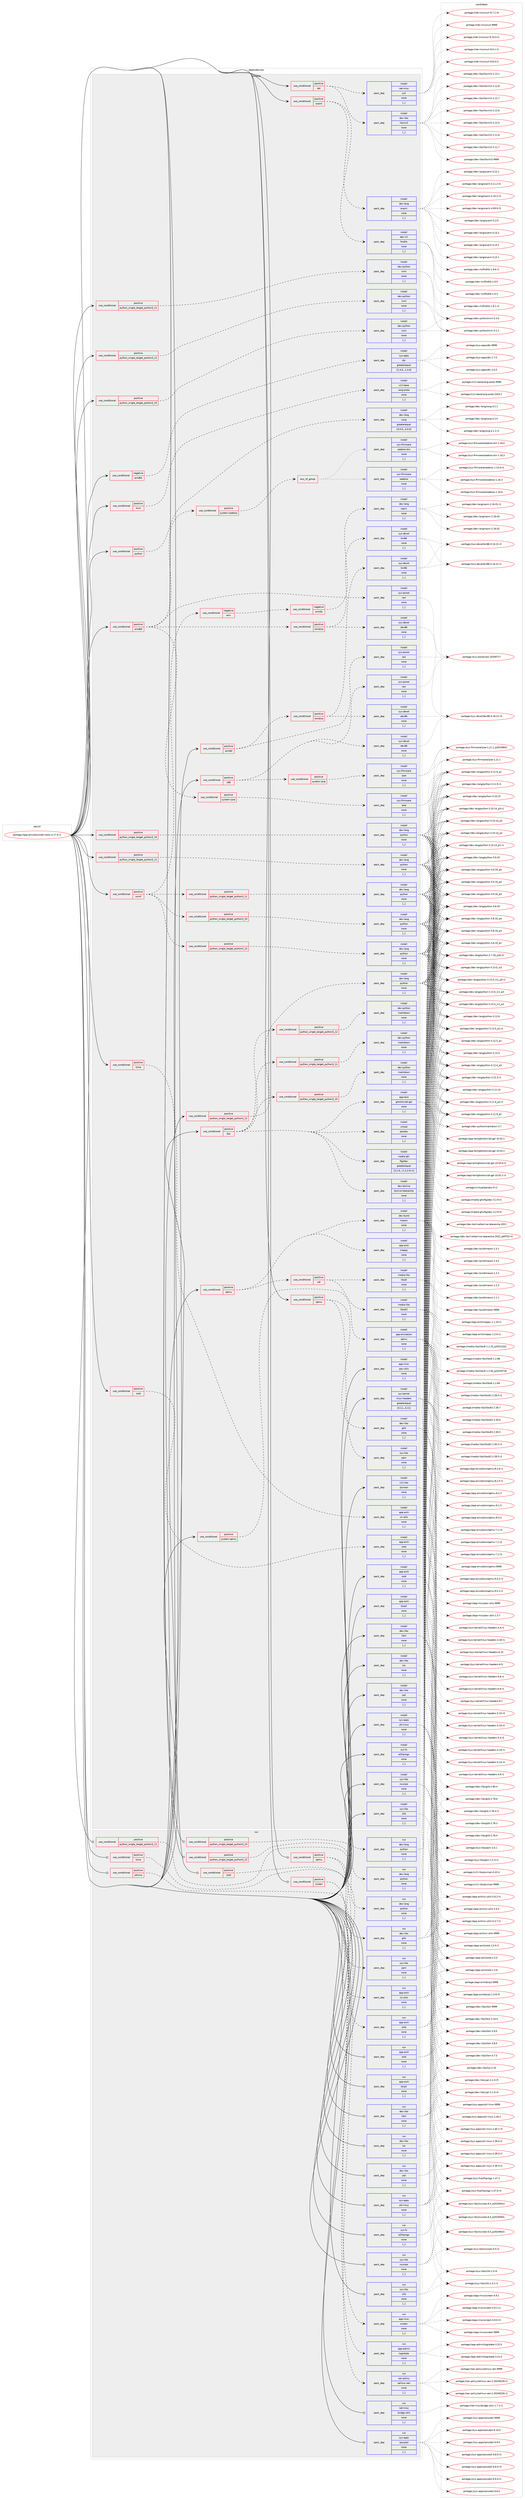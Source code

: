 digraph prolog {

# *************
# Graph options
# *************

newrank=true;
concentrate=true;
compound=true;
graph [rankdir=LR,fontname=Helvetica,fontsize=10,ranksep=1.5];#, ranksep=2.5, nodesep=0.2];
edge  [arrowhead=vee];
node  [fontname=Helvetica,fontsize=10];

# **********
# The ebuild
# **********

subgraph cluster_leftcol {
color=gray;
label=<<i>ebuild</i>>;
id [label="portage://app-emulation/xen-tools-4.17.4-r1", color=red, width=4, href="../app-emulation/xen-tools-4.17.4-r1.svg"];
}

# ****************
# The dependencies
# ****************

subgraph cluster_midcol {
color=gray;
label=<<i>dependencies</i>>;
subgraph cluster_compile {
fillcolor="#eeeeee";
style=filled;
label=<<i>compile</i>>;
subgraph cond140455 {
dependency529611 [label=<<TABLE BORDER="0" CELLBORDER="1" CELLSPACING="0" CELLPADDING="4"><TR><TD ROWSPAN="3" CELLPADDING="10">use_conditional</TD></TR><TR><TD>negative</TD></TR><TR><TD>amd64</TD></TR></TABLE>>, shape=none, color=red];
subgraph pack385193 {
dependency529612 [label=<<TABLE BORDER="0" CELLBORDER="1" CELLSPACING="0" CELLPADDING="4" WIDTH="220"><TR><TD ROWSPAN="6" CELLPADDING="30">pack_dep</TD></TR><TR><TD WIDTH="110">install</TD></TR><TR><TD>sys-apps</TD></TR><TR><TD>dtc</TD></TR><TR><TD>greaterequal</TD></TR><TR><TD>[1.4.0,,,1.4.0]</TD></TR></TABLE>>, shape=none, color=blue];
}
dependency529611:e -> dependency529612:w [weight=20,style="dashed",arrowhead="vee"];
}
id:e -> dependency529611:w [weight=20,style="solid",arrowhead="vee"];
subgraph cond140456 {
dependency529613 [label=<<TABLE BORDER="0" CELLBORDER="1" CELLSPACING="0" CELLPADDING="4"><TR><TD ROWSPAN="3" CELLPADDING="10">use_conditional</TD></TR><TR><TD>positive</TD></TR><TR><TD>amd64</TD></TR></TABLE>>, shape=none, color=red];
subgraph pack385194 {
dependency529614 [label=<<TABLE BORDER="0" CELLBORDER="1" CELLSPACING="0" CELLPADDING="4" WIDTH="220"><TR><TD ROWSPAN="6" CELLPADDING="30">pack_dep</TD></TR><TR><TD WIDTH="110">install</TD></TR><TR><TD>sys-power</TD></TR><TR><TD>iasl</TD></TR><TR><TD>none</TD></TR><TR><TD>[,,]</TD></TR></TABLE>>, shape=none, color=blue];
}
dependency529613:e -> dependency529614:w [weight=20,style="dashed",arrowhead="vee"];
subgraph cond140457 {
dependency529615 [label=<<TABLE BORDER="0" CELLBORDER="1" CELLSPACING="0" CELLPADDING="4"><TR><TD ROWSPAN="3" CELLPADDING="10">use_conditional</TD></TR><TR><TD>positive</TD></TR><TR><TD>system-seabios</TD></TR></TABLE>>, shape=none, color=red];
subgraph any3669 {
dependency529616 [label=<<TABLE BORDER="0" CELLBORDER="1" CELLSPACING="0" CELLPADDING="4"><TR><TD CELLPADDING="10">any_of_group</TD></TR></TABLE>>, shape=none, color=red];subgraph pack385195 {
dependency529617 [label=<<TABLE BORDER="0" CELLBORDER="1" CELLSPACING="0" CELLPADDING="4" WIDTH="220"><TR><TD ROWSPAN="6" CELLPADDING="30">pack_dep</TD></TR><TR><TD WIDTH="110">install</TD></TR><TR><TD>sys-firmware</TD></TR><TR><TD>seabios</TD></TR><TR><TD>none</TD></TR><TR><TD>[,,]</TD></TR></TABLE>>, shape=none, color=blue];
}
dependency529616:e -> dependency529617:w [weight=20,style="dotted",arrowhead="oinv"];
subgraph pack385196 {
dependency529618 [label=<<TABLE BORDER="0" CELLBORDER="1" CELLSPACING="0" CELLPADDING="4" WIDTH="220"><TR><TD ROWSPAN="6" CELLPADDING="30">pack_dep</TD></TR><TR><TD WIDTH="110">install</TD></TR><TR><TD>sys-firmware</TD></TR><TR><TD>seabios-bin</TD></TR><TR><TD>none</TD></TR><TR><TD>[,,]</TD></TR></TABLE>>, shape=none, color=blue];
}
dependency529616:e -> dependency529618:w [weight=20,style="dotted",arrowhead="oinv"];
}
dependency529615:e -> dependency529616:w [weight=20,style="dashed",arrowhead="vee"];
}
dependency529613:e -> dependency529615:w [weight=20,style="dashed",arrowhead="vee"];
subgraph cond140458 {
dependency529619 [label=<<TABLE BORDER="0" CELLBORDER="1" CELLSPACING="0" CELLPADDING="4"><TR><TD ROWSPAN="3" CELLPADDING="10">use_conditional</TD></TR><TR><TD>positive</TD></TR><TR><TD>system-ipxe</TD></TR></TABLE>>, shape=none, color=red];
subgraph pack385197 {
dependency529620 [label=<<TABLE BORDER="0" CELLBORDER="1" CELLSPACING="0" CELLPADDING="4" WIDTH="220"><TR><TD ROWSPAN="6" CELLPADDING="30">pack_dep</TD></TR><TR><TD WIDTH="110">install</TD></TR><TR><TD>sys-firmware</TD></TR><TR><TD>ipxe</TD></TR><TR><TD>none</TD></TR><TR><TD>[,,]</TD></TR></TABLE>>, shape=none, color=blue];
}
dependency529619:e -> dependency529620:w [weight=20,style="dashed",arrowhead="vee"];
}
dependency529613:e -> dependency529619:w [weight=20,style="dashed",arrowhead="vee"];
subgraph cond140459 {
dependency529621 [label=<<TABLE BORDER="0" CELLBORDER="1" CELLSPACING="0" CELLPADDING="4"><TR><TD ROWSPAN="3" CELLPADDING="10">use_conditional</TD></TR><TR><TD>positive</TD></TR><TR><TD>rombios</TD></TR></TABLE>>, shape=none, color=red];
subgraph pack385198 {
dependency529622 [label=<<TABLE BORDER="0" CELLBORDER="1" CELLSPACING="0" CELLPADDING="4" WIDTH="220"><TR><TD ROWSPAN="6" CELLPADDING="30">pack_dep</TD></TR><TR><TD WIDTH="110">install</TD></TR><TR><TD>sys-devel</TD></TR><TR><TD>bin86</TD></TR><TR><TD>none</TD></TR><TR><TD>[,,]</TD></TR></TABLE>>, shape=none, color=blue];
}
dependency529621:e -> dependency529622:w [weight=20,style="dashed",arrowhead="vee"];
subgraph pack385199 {
dependency529623 [label=<<TABLE BORDER="0" CELLBORDER="1" CELLSPACING="0" CELLPADDING="4" WIDTH="220"><TR><TD ROWSPAN="6" CELLPADDING="30">pack_dep</TD></TR><TR><TD WIDTH="110">install</TD></TR><TR><TD>sys-devel</TD></TR><TR><TD>dev86</TD></TR><TR><TD>none</TD></TR><TR><TD>[,,]</TD></TR></TABLE>>, shape=none, color=blue];
}
dependency529621:e -> dependency529623:w [weight=20,style="dashed",arrowhead="vee"];
}
dependency529613:e -> dependency529621:w [weight=20,style="dashed",arrowhead="vee"];
}
id:e -> dependency529613:w [weight=20,style="solid",arrowhead="vee"];
subgraph cond140460 {
dependency529624 [label=<<TABLE BORDER="0" CELLBORDER="1" CELLSPACING="0" CELLPADDING="4"><TR><TD ROWSPAN="3" CELLPADDING="10">use_conditional</TD></TR><TR><TD>positive</TD></TR><TR><TD>api</TD></TR></TABLE>>, shape=none, color=red];
subgraph pack385200 {
dependency529625 [label=<<TABLE BORDER="0" CELLBORDER="1" CELLSPACING="0" CELLPADDING="4" WIDTH="220"><TR><TD ROWSPAN="6" CELLPADDING="30">pack_dep</TD></TR><TR><TD WIDTH="110">install</TD></TR><TR><TD>dev-libs</TD></TR><TR><TD>libxml2</TD></TR><TR><TD>none</TD></TR><TR><TD>[,,]</TD></TR></TABLE>>, shape=none, color=blue];
}
dependency529624:e -> dependency529625:w [weight=20,style="dashed",arrowhead="vee"];
subgraph pack385201 {
dependency529626 [label=<<TABLE BORDER="0" CELLBORDER="1" CELLSPACING="0" CELLPADDING="4" WIDTH="220"><TR><TD ROWSPAN="6" CELLPADDING="30">pack_dep</TD></TR><TR><TD WIDTH="110">install</TD></TR><TR><TD>net-misc</TD></TR><TR><TD>curl</TD></TR><TR><TD>none</TD></TR><TR><TD>[,,]</TD></TR></TABLE>>, shape=none, color=blue];
}
dependency529624:e -> dependency529626:w [weight=20,style="dashed",arrowhead="vee"];
}
id:e -> dependency529624:w [weight=20,style="solid",arrowhead="vee"];
subgraph cond140461 {
dependency529627 [label=<<TABLE BORDER="0" CELLBORDER="1" CELLSPACING="0" CELLPADDING="4"><TR><TD ROWSPAN="3" CELLPADDING="10">use_conditional</TD></TR><TR><TD>positive</TD></TR><TR><TD>arm64</TD></TR></TABLE>>, shape=none, color=red];
subgraph pack385202 {
dependency529628 [label=<<TABLE BORDER="0" CELLBORDER="1" CELLSPACING="0" CELLPADDING="4" WIDTH="220"><TR><TD ROWSPAN="6" CELLPADDING="30">pack_dep</TD></TR><TR><TD WIDTH="110">install</TD></TR><TR><TD>sys-power</TD></TR><TR><TD>iasl</TD></TR><TR><TD>none</TD></TR><TR><TD>[,,]</TD></TR></TABLE>>, shape=none, color=blue];
}
dependency529627:e -> dependency529628:w [weight=20,style="dashed",arrowhead="vee"];
subgraph cond140462 {
dependency529629 [label=<<TABLE BORDER="0" CELLBORDER="1" CELLSPACING="0" CELLPADDING="4"><TR><TD ROWSPAN="3" CELLPADDING="10">use_conditional</TD></TR><TR><TD>positive</TD></TR><TR><TD>rombios</TD></TR></TABLE>>, shape=none, color=red];
subgraph pack385203 {
dependency529630 [label=<<TABLE BORDER="0" CELLBORDER="1" CELLSPACING="0" CELLPADDING="4" WIDTH="220"><TR><TD ROWSPAN="6" CELLPADDING="30">pack_dep</TD></TR><TR><TD WIDTH="110">install</TD></TR><TR><TD>sys-devel</TD></TR><TR><TD>bin86</TD></TR><TR><TD>none</TD></TR><TR><TD>[,,]</TD></TR></TABLE>>, shape=none, color=blue];
}
dependency529629:e -> dependency529630:w [weight=20,style="dashed",arrowhead="vee"];
subgraph pack385204 {
dependency529631 [label=<<TABLE BORDER="0" CELLBORDER="1" CELLSPACING="0" CELLPADDING="4" WIDTH="220"><TR><TD ROWSPAN="6" CELLPADDING="30">pack_dep</TD></TR><TR><TD WIDTH="110">install</TD></TR><TR><TD>sys-devel</TD></TR><TR><TD>dev86</TD></TR><TR><TD>none</TD></TR><TR><TD>[,,]</TD></TR></TABLE>>, shape=none, color=blue];
}
dependency529629:e -> dependency529631:w [weight=20,style="dashed",arrowhead="vee"];
}
dependency529627:e -> dependency529629:w [weight=20,style="dashed",arrowhead="vee"];
}
id:e -> dependency529627:w [weight=20,style="solid",arrowhead="vee"];
subgraph cond140463 {
dependency529632 [label=<<TABLE BORDER="0" CELLBORDER="1" CELLSPACING="0" CELLPADDING="4"><TR><TD ROWSPAN="3" CELLPADDING="10">use_conditional</TD></TR><TR><TD>positive</TD></TR><TR><TD>doc</TD></TR></TABLE>>, shape=none, color=red];
subgraph pack385205 {
dependency529633 [label=<<TABLE BORDER="0" CELLBORDER="1" CELLSPACING="0" CELLPADDING="4" WIDTH="220"><TR><TD ROWSPAN="6" CELLPADDING="30">pack_dep</TD></TR><TR><TD WIDTH="110">install</TD></TR><TR><TD>app-text</TD></TR><TR><TD>ghostscript-gpl</TD></TR><TR><TD>none</TD></TR><TR><TD>[,,]</TD></TR></TABLE>>, shape=none, color=blue];
}
dependency529632:e -> dependency529633:w [weight=20,style="dashed",arrowhead="vee"];
subgraph cond140464 {
dependency529634 [label=<<TABLE BORDER="0" CELLBORDER="1" CELLSPACING="0" CELLPADDING="4"><TR><TD ROWSPAN="3" CELLPADDING="10">use_conditional</TD></TR><TR><TD>positive</TD></TR><TR><TD>python_single_target_python3_10</TD></TR></TABLE>>, shape=none, color=red];
subgraph pack385206 {
dependency529635 [label=<<TABLE BORDER="0" CELLBORDER="1" CELLSPACING="0" CELLPADDING="4" WIDTH="220"><TR><TD ROWSPAN="6" CELLPADDING="30">pack_dep</TD></TR><TR><TD WIDTH="110">install</TD></TR><TR><TD>dev-python</TD></TR><TR><TD>markdown</TD></TR><TR><TD>none</TD></TR><TR><TD>[,,]</TD></TR></TABLE>>, shape=none, color=blue];
}
dependency529634:e -> dependency529635:w [weight=20,style="dashed",arrowhead="vee"];
}
dependency529632:e -> dependency529634:w [weight=20,style="dashed",arrowhead="vee"];
subgraph cond140465 {
dependency529636 [label=<<TABLE BORDER="0" CELLBORDER="1" CELLSPACING="0" CELLPADDING="4"><TR><TD ROWSPAN="3" CELLPADDING="10">use_conditional</TD></TR><TR><TD>positive</TD></TR><TR><TD>python_single_target_python3_11</TD></TR></TABLE>>, shape=none, color=red];
subgraph pack385207 {
dependency529637 [label=<<TABLE BORDER="0" CELLBORDER="1" CELLSPACING="0" CELLPADDING="4" WIDTH="220"><TR><TD ROWSPAN="6" CELLPADDING="30">pack_dep</TD></TR><TR><TD WIDTH="110">install</TD></TR><TR><TD>dev-python</TD></TR><TR><TD>markdown</TD></TR><TR><TD>none</TD></TR><TR><TD>[,,]</TD></TR></TABLE>>, shape=none, color=blue];
}
dependency529636:e -> dependency529637:w [weight=20,style="dashed",arrowhead="vee"];
}
dependency529632:e -> dependency529636:w [weight=20,style="dashed",arrowhead="vee"];
subgraph cond140466 {
dependency529638 [label=<<TABLE BORDER="0" CELLBORDER="1" CELLSPACING="0" CELLPADDING="4"><TR><TD ROWSPAN="3" CELLPADDING="10">use_conditional</TD></TR><TR><TD>positive</TD></TR><TR><TD>python_single_target_python3_12</TD></TR></TABLE>>, shape=none, color=red];
subgraph pack385208 {
dependency529639 [label=<<TABLE BORDER="0" CELLBORDER="1" CELLSPACING="0" CELLPADDING="4" WIDTH="220"><TR><TD ROWSPAN="6" CELLPADDING="30">pack_dep</TD></TR><TR><TD WIDTH="110">install</TD></TR><TR><TD>dev-python</TD></TR><TR><TD>markdown</TD></TR><TR><TD>none</TD></TR><TR><TD>[,,]</TD></TR></TABLE>>, shape=none, color=blue];
}
dependency529638:e -> dependency529639:w [weight=20,style="dashed",arrowhead="vee"];
}
dependency529632:e -> dependency529638:w [weight=20,style="dashed",arrowhead="vee"];
subgraph pack385209 {
dependency529640 [label=<<TABLE BORDER="0" CELLBORDER="1" CELLSPACING="0" CELLPADDING="4" WIDTH="220"><TR><TD ROWSPAN="6" CELLPADDING="30">pack_dep</TD></TR><TR><TD WIDTH="110">install</TD></TR><TR><TD>dev-texlive</TD></TR><TR><TD>texlive-latexextra</TD></TR><TR><TD>none</TD></TR><TR><TD>[,,]</TD></TR></TABLE>>, shape=none, color=blue];
}
dependency529632:e -> dependency529640:w [weight=20,style="dashed",arrowhead="vee"];
subgraph pack385210 {
dependency529641 [label=<<TABLE BORDER="0" CELLBORDER="1" CELLSPACING="0" CELLPADDING="4" WIDTH="220"><TR><TD ROWSPAN="6" CELLPADDING="30">pack_dep</TD></TR><TR><TD WIDTH="110">install</TD></TR><TR><TD>media-gfx</TD></TR><TR><TD>fig2dev</TD></TR><TR><TD>greaterequal</TD></TR><TR><TD>[3.2.9,,-r1,3.2.9-r1]</TD></TR></TABLE>>, shape=none, color=blue];
}
dependency529632:e -> dependency529641:w [weight=20,style="dashed",arrowhead="vee"];
subgraph pack385211 {
dependency529642 [label=<<TABLE BORDER="0" CELLBORDER="1" CELLSPACING="0" CELLPADDING="4" WIDTH="220"><TR><TD ROWSPAN="6" CELLPADDING="30">pack_dep</TD></TR><TR><TD WIDTH="110">install</TD></TR><TR><TD>virtual</TD></TR><TR><TD>pandoc</TD></TR><TR><TD>none</TD></TR><TR><TD>[,,]</TD></TR></TABLE>>, shape=none, color=blue];
}
dependency529632:e -> dependency529642:w [weight=20,style="dashed",arrowhead="vee"];
}
id:e -> dependency529632:w [weight=20,style="solid",arrowhead="vee"];
subgraph cond140467 {
dependency529643 [label=<<TABLE BORDER="0" CELLBORDER="1" CELLSPACING="0" CELLPADDING="4"><TR><TD ROWSPAN="3" CELLPADDING="10">use_conditional</TD></TR><TR><TD>positive</TD></TR><TR><TD>hvm</TD></TR></TABLE>>, shape=none, color=red];
subgraph pack385212 {
dependency529644 [label=<<TABLE BORDER="0" CELLBORDER="1" CELLSPACING="0" CELLPADDING="4" WIDTH="220"><TR><TD ROWSPAN="6" CELLPADDING="30">pack_dep</TD></TR><TR><TD WIDTH="110">install</TD></TR><TR><TD>x11-base</TD></TR><TR><TD>xorg-proto</TD></TR><TR><TD>none</TD></TR><TR><TD>[,,]</TD></TR></TABLE>>, shape=none, color=blue];
}
dependency529643:e -> dependency529644:w [weight=20,style="dashed",arrowhead="vee"];
}
id:e -> dependency529643:w [weight=20,style="solid",arrowhead="vee"];
subgraph cond140468 {
dependency529645 [label=<<TABLE BORDER="0" CELLBORDER="1" CELLSPACING="0" CELLPADDING="4"><TR><TD ROWSPAN="3" CELLPADDING="10">use_conditional</TD></TR><TR><TD>positive</TD></TR><TR><TD>lzma</TD></TR></TABLE>>, shape=none, color=red];
subgraph pack385213 {
dependency529646 [label=<<TABLE BORDER="0" CELLBORDER="1" CELLSPACING="0" CELLPADDING="4" WIDTH="220"><TR><TD ROWSPAN="6" CELLPADDING="30">pack_dep</TD></TR><TR><TD WIDTH="110">install</TD></TR><TR><TD>app-arch</TD></TR><TR><TD>xz-utils</TD></TR><TR><TD>none</TD></TR><TR><TD>[,,]</TD></TR></TABLE>>, shape=none, color=blue];
}
dependency529645:e -> dependency529646:w [weight=20,style="dashed",arrowhead="vee"];
}
id:e -> dependency529645:w [weight=20,style="solid",arrowhead="vee"];
subgraph cond140469 {
dependency529647 [label=<<TABLE BORDER="0" CELLBORDER="1" CELLSPACING="0" CELLPADDING="4"><TR><TD ROWSPAN="3" CELLPADDING="10">use_conditional</TD></TR><TR><TD>positive</TD></TR><TR><TD>ocaml</TD></TR></TABLE>>, shape=none, color=red];
subgraph pack385214 {
dependency529648 [label=<<TABLE BORDER="0" CELLBORDER="1" CELLSPACING="0" CELLPADDING="4" WIDTH="220"><TR><TD ROWSPAN="6" CELLPADDING="30">pack_dep</TD></TR><TR><TD WIDTH="110">install</TD></TR><TR><TD>dev-ml</TD></TR><TR><TD>findlib</TD></TR><TR><TD>none</TD></TR><TR><TD>[,,]</TD></TR></TABLE>>, shape=none, color=blue];
}
dependency529647:e -> dependency529648:w [weight=20,style="dashed",arrowhead="vee"];
subgraph pack385215 {
dependency529649 [label=<<TABLE BORDER="0" CELLBORDER="1" CELLSPACING="0" CELLPADDING="4" WIDTH="220"><TR><TD ROWSPAN="6" CELLPADDING="30">pack_dep</TD></TR><TR><TD WIDTH="110">install</TD></TR><TR><TD>dev-lang</TD></TR><TR><TD>ocaml</TD></TR><TR><TD>none</TD></TR><TR><TD>[,,]</TD></TR></TABLE>>, shape=none, color=blue];
}
dependency529647:e -> dependency529649:w [weight=20,style="dashed",arrowhead="vee"];
}
id:e -> dependency529647:w [weight=20,style="solid",arrowhead="vee"];
subgraph cond140470 {
dependency529650 [label=<<TABLE BORDER="0" CELLBORDER="1" CELLSPACING="0" CELLPADDING="4"><TR><TD ROWSPAN="3" CELLPADDING="10">use_conditional</TD></TR><TR><TD>positive</TD></TR><TR><TD>ovmf</TD></TR></TABLE>>, shape=none, color=red];
subgraph cond140471 {
dependency529651 [label=<<TABLE BORDER="0" CELLBORDER="1" CELLSPACING="0" CELLPADDING="4"><TR><TD ROWSPAN="3" CELLPADDING="10">use_conditional</TD></TR><TR><TD>negative</TD></TR><TR><TD>arm</TD></TR></TABLE>>, shape=none, color=red];
subgraph cond140472 {
dependency529652 [label=<<TABLE BORDER="0" CELLBORDER="1" CELLSPACING="0" CELLPADDING="4"><TR><TD ROWSPAN="3" CELLPADDING="10">use_conditional</TD></TR><TR><TD>negative</TD></TR><TR><TD>arm64</TD></TR></TABLE>>, shape=none, color=red];
subgraph pack385216 {
dependency529653 [label=<<TABLE BORDER="0" CELLBORDER="1" CELLSPACING="0" CELLPADDING="4" WIDTH="220"><TR><TD ROWSPAN="6" CELLPADDING="30">pack_dep</TD></TR><TR><TD WIDTH="110">install</TD></TR><TR><TD>dev-lang</TD></TR><TR><TD>nasm</TD></TR><TR><TD>none</TD></TR><TR><TD>[,,]</TD></TR></TABLE>>, shape=none, color=blue];
}
dependency529652:e -> dependency529653:w [weight=20,style="dashed",arrowhead="vee"];
}
dependency529651:e -> dependency529652:w [weight=20,style="dashed",arrowhead="vee"];
}
dependency529650:e -> dependency529651:w [weight=20,style="dashed",arrowhead="vee"];
subgraph cond140473 {
dependency529654 [label=<<TABLE BORDER="0" CELLBORDER="1" CELLSPACING="0" CELLPADDING="4"><TR><TD ROWSPAN="3" CELLPADDING="10">use_conditional</TD></TR><TR><TD>positive</TD></TR><TR><TD>python_single_target_python3_10</TD></TR></TABLE>>, shape=none, color=red];
subgraph pack385217 {
dependency529655 [label=<<TABLE BORDER="0" CELLBORDER="1" CELLSPACING="0" CELLPADDING="4" WIDTH="220"><TR><TD ROWSPAN="6" CELLPADDING="30">pack_dep</TD></TR><TR><TD WIDTH="110">install</TD></TR><TR><TD>dev-lang</TD></TR><TR><TD>python</TD></TR><TR><TD>none</TD></TR><TR><TD>[,,]</TD></TR></TABLE>>, shape=none, color=blue];
}
dependency529654:e -> dependency529655:w [weight=20,style="dashed",arrowhead="vee"];
}
dependency529650:e -> dependency529654:w [weight=20,style="dashed",arrowhead="vee"];
subgraph cond140474 {
dependency529656 [label=<<TABLE BORDER="0" CELLBORDER="1" CELLSPACING="0" CELLPADDING="4"><TR><TD ROWSPAN="3" CELLPADDING="10">use_conditional</TD></TR><TR><TD>positive</TD></TR><TR><TD>python_single_target_python3_11</TD></TR></TABLE>>, shape=none, color=red];
subgraph pack385218 {
dependency529657 [label=<<TABLE BORDER="0" CELLBORDER="1" CELLSPACING="0" CELLPADDING="4" WIDTH="220"><TR><TD ROWSPAN="6" CELLPADDING="30">pack_dep</TD></TR><TR><TD WIDTH="110">install</TD></TR><TR><TD>dev-lang</TD></TR><TR><TD>python</TD></TR><TR><TD>none</TD></TR><TR><TD>[,,]</TD></TR></TABLE>>, shape=none, color=blue];
}
dependency529656:e -> dependency529657:w [weight=20,style="dashed",arrowhead="vee"];
}
dependency529650:e -> dependency529656:w [weight=20,style="dashed",arrowhead="vee"];
subgraph cond140475 {
dependency529658 [label=<<TABLE BORDER="0" CELLBORDER="1" CELLSPACING="0" CELLPADDING="4"><TR><TD ROWSPAN="3" CELLPADDING="10">use_conditional</TD></TR><TR><TD>positive</TD></TR><TR><TD>python_single_target_python3_12</TD></TR></TABLE>>, shape=none, color=red];
subgraph pack385219 {
dependency529659 [label=<<TABLE BORDER="0" CELLBORDER="1" CELLSPACING="0" CELLPADDING="4" WIDTH="220"><TR><TD ROWSPAN="6" CELLPADDING="30">pack_dep</TD></TR><TR><TD WIDTH="110">install</TD></TR><TR><TD>dev-lang</TD></TR><TR><TD>python</TD></TR><TR><TD>none</TD></TR><TR><TD>[,,]</TD></TR></TABLE>>, shape=none, color=blue];
}
dependency529658:e -> dependency529659:w [weight=20,style="dashed",arrowhead="vee"];
}
dependency529650:e -> dependency529658:w [weight=20,style="dashed",arrowhead="vee"];
}
id:e -> dependency529650:w [weight=20,style="solid",arrowhead="vee"];
subgraph cond140476 {
dependency529660 [label=<<TABLE BORDER="0" CELLBORDER="1" CELLSPACING="0" CELLPADDING="4"><TR><TD ROWSPAN="3" CELLPADDING="10">use_conditional</TD></TR><TR><TD>positive</TD></TR><TR><TD>python</TD></TR></TABLE>>, shape=none, color=red];
subgraph pack385220 {
dependency529661 [label=<<TABLE BORDER="0" CELLBORDER="1" CELLSPACING="0" CELLPADDING="4" WIDTH="220"><TR><TD ROWSPAN="6" CELLPADDING="30">pack_dep</TD></TR><TR><TD WIDTH="110">install</TD></TR><TR><TD>dev-lang</TD></TR><TR><TD>swig</TD></TR><TR><TD>greaterequal</TD></TR><TR><TD>[4.0.0,,,4.0.0]</TD></TR></TABLE>>, shape=none, color=blue];
}
dependency529660:e -> dependency529661:w [weight=20,style="dashed",arrowhead="vee"];
}
id:e -> dependency529660:w [weight=20,style="solid",arrowhead="vee"];
subgraph cond140477 {
dependency529662 [label=<<TABLE BORDER="0" CELLBORDER="1" CELLSPACING="0" CELLPADDING="4"><TR><TD ROWSPAN="3" CELLPADDING="10">use_conditional</TD></TR><TR><TD>positive</TD></TR><TR><TD>python_single_target_python3_10</TD></TR></TABLE>>, shape=none, color=red];
subgraph pack385221 {
dependency529663 [label=<<TABLE BORDER="0" CELLBORDER="1" CELLSPACING="0" CELLPADDING="4" WIDTH="220"><TR><TD ROWSPAN="6" CELLPADDING="30">pack_dep</TD></TR><TR><TD WIDTH="110">install</TD></TR><TR><TD>dev-lang</TD></TR><TR><TD>python</TD></TR><TR><TD>none</TD></TR><TR><TD>[,,]</TD></TR></TABLE>>, shape=none, color=blue];
}
dependency529662:e -> dependency529663:w [weight=20,style="dashed",arrowhead="vee"];
}
id:e -> dependency529662:w [weight=20,style="solid",arrowhead="vee"];
subgraph cond140478 {
dependency529664 [label=<<TABLE BORDER="0" CELLBORDER="1" CELLSPACING="0" CELLPADDING="4"><TR><TD ROWSPAN="3" CELLPADDING="10">use_conditional</TD></TR><TR><TD>positive</TD></TR><TR><TD>python_single_target_python3_10</TD></TR></TABLE>>, shape=none, color=red];
subgraph pack385222 {
dependency529665 [label=<<TABLE BORDER="0" CELLBORDER="1" CELLSPACING="0" CELLPADDING="4" WIDTH="220"><TR><TD ROWSPAN="6" CELLPADDING="30">pack_dep</TD></TR><TR><TD WIDTH="110">install</TD></TR><TR><TD>dev-python</TD></TR><TR><TD>lxml</TD></TR><TR><TD>none</TD></TR><TR><TD>[,,]</TD></TR></TABLE>>, shape=none, color=blue];
}
dependency529664:e -> dependency529665:w [weight=20,style="dashed",arrowhead="vee"];
}
id:e -> dependency529664:w [weight=20,style="solid",arrowhead="vee"];
subgraph cond140479 {
dependency529666 [label=<<TABLE BORDER="0" CELLBORDER="1" CELLSPACING="0" CELLPADDING="4"><TR><TD ROWSPAN="3" CELLPADDING="10">use_conditional</TD></TR><TR><TD>positive</TD></TR><TR><TD>python_single_target_python3_11</TD></TR></TABLE>>, shape=none, color=red];
subgraph pack385223 {
dependency529667 [label=<<TABLE BORDER="0" CELLBORDER="1" CELLSPACING="0" CELLPADDING="4" WIDTH="220"><TR><TD ROWSPAN="6" CELLPADDING="30">pack_dep</TD></TR><TR><TD WIDTH="110">install</TD></TR><TR><TD>dev-lang</TD></TR><TR><TD>python</TD></TR><TR><TD>none</TD></TR><TR><TD>[,,]</TD></TR></TABLE>>, shape=none, color=blue];
}
dependency529666:e -> dependency529667:w [weight=20,style="dashed",arrowhead="vee"];
}
id:e -> dependency529666:w [weight=20,style="solid",arrowhead="vee"];
subgraph cond140480 {
dependency529668 [label=<<TABLE BORDER="0" CELLBORDER="1" CELLSPACING="0" CELLPADDING="4"><TR><TD ROWSPAN="3" CELLPADDING="10">use_conditional</TD></TR><TR><TD>positive</TD></TR><TR><TD>python_single_target_python3_11</TD></TR></TABLE>>, shape=none, color=red];
subgraph pack385224 {
dependency529669 [label=<<TABLE BORDER="0" CELLBORDER="1" CELLSPACING="0" CELLPADDING="4" WIDTH="220"><TR><TD ROWSPAN="6" CELLPADDING="30">pack_dep</TD></TR><TR><TD WIDTH="110">install</TD></TR><TR><TD>dev-python</TD></TR><TR><TD>lxml</TD></TR><TR><TD>none</TD></TR><TR><TD>[,,]</TD></TR></TABLE>>, shape=none, color=blue];
}
dependency529668:e -> dependency529669:w [weight=20,style="dashed",arrowhead="vee"];
}
id:e -> dependency529668:w [weight=20,style="solid",arrowhead="vee"];
subgraph cond140481 {
dependency529670 [label=<<TABLE BORDER="0" CELLBORDER="1" CELLSPACING="0" CELLPADDING="4"><TR><TD ROWSPAN="3" CELLPADDING="10">use_conditional</TD></TR><TR><TD>positive</TD></TR><TR><TD>python_single_target_python3_12</TD></TR></TABLE>>, shape=none, color=red];
subgraph pack385225 {
dependency529671 [label=<<TABLE BORDER="0" CELLBORDER="1" CELLSPACING="0" CELLPADDING="4" WIDTH="220"><TR><TD ROWSPAN="6" CELLPADDING="30">pack_dep</TD></TR><TR><TD WIDTH="110">install</TD></TR><TR><TD>dev-lang</TD></TR><TR><TD>python</TD></TR><TR><TD>none</TD></TR><TR><TD>[,,]</TD></TR></TABLE>>, shape=none, color=blue];
}
dependency529670:e -> dependency529671:w [weight=20,style="dashed",arrowhead="vee"];
}
id:e -> dependency529670:w [weight=20,style="solid",arrowhead="vee"];
subgraph cond140482 {
dependency529672 [label=<<TABLE BORDER="0" CELLBORDER="1" CELLSPACING="0" CELLPADDING="4"><TR><TD ROWSPAN="3" CELLPADDING="10">use_conditional</TD></TR><TR><TD>positive</TD></TR><TR><TD>python_single_target_python3_12</TD></TR></TABLE>>, shape=none, color=red];
subgraph pack385226 {
dependency529673 [label=<<TABLE BORDER="0" CELLBORDER="1" CELLSPACING="0" CELLPADDING="4" WIDTH="220"><TR><TD ROWSPAN="6" CELLPADDING="30">pack_dep</TD></TR><TR><TD WIDTH="110">install</TD></TR><TR><TD>dev-python</TD></TR><TR><TD>lxml</TD></TR><TR><TD>none</TD></TR><TR><TD>[,,]</TD></TR></TABLE>>, shape=none, color=blue];
}
dependency529672:e -> dependency529673:w [weight=20,style="dashed",arrowhead="vee"];
}
id:e -> dependency529672:w [weight=20,style="solid",arrowhead="vee"];
subgraph cond140483 {
dependency529674 [label=<<TABLE BORDER="0" CELLBORDER="1" CELLSPACING="0" CELLPADDING="4"><TR><TD ROWSPAN="3" CELLPADDING="10">use_conditional</TD></TR><TR><TD>positive</TD></TR><TR><TD>qemu</TD></TR></TABLE>>, shape=none, color=red];
subgraph pack385227 {
dependency529675 [label=<<TABLE BORDER="0" CELLBORDER="1" CELLSPACING="0" CELLPADDING="4" WIDTH="220"><TR><TD ROWSPAN="6" CELLPADDING="30">pack_dep</TD></TR><TR><TD WIDTH="110">install</TD></TR><TR><TD>app-arch</TD></TR><TR><TD>snappy</TD></TR><TR><TD>none</TD></TR><TR><TD>[,,]</TD></TR></TABLE>>, shape=none, color=blue];
}
dependency529674:e -> dependency529675:w [weight=20,style="dashed",arrowhead="vee"];
subgraph pack385228 {
dependency529676 [label=<<TABLE BORDER="0" CELLBORDER="1" CELLSPACING="0" CELLPADDING="4" WIDTH="220"><TR><TD ROWSPAN="6" CELLPADDING="30">pack_dep</TD></TR><TR><TD WIDTH="110">install</TD></TR><TR><TD>dev-build</TD></TR><TR><TD>meson</TD></TR><TR><TD>none</TD></TR><TR><TD>[,,]</TD></TR></TABLE>>, shape=none, color=blue];
}
dependency529674:e -> dependency529676:w [weight=20,style="dashed",arrowhead="vee"];
subgraph cond140484 {
dependency529677 [label=<<TABLE BORDER="0" CELLBORDER="1" CELLSPACING="0" CELLPADDING="4"><TR><TD ROWSPAN="3" CELLPADDING="10">use_conditional</TD></TR><TR><TD>positive</TD></TR><TR><TD>sdl</TD></TR></TABLE>>, shape=none, color=red];
subgraph pack385229 {
dependency529678 [label=<<TABLE BORDER="0" CELLBORDER="1" CELLSPACING="0" CELLPADDING="4" WIDTH="220"><TR><TD ROWSPAN="6" CELLPADDING="30">pack_dep</TD></TR><TR><TD WIDTH="110">install</TD></TR><TR><TD>media-libs</TD></TR><TR><TD>libsdl</TD></TR><TR><TD>none</TD></TR><TR><TD>[,,]</TD></TR></TABLE>>, shape=none, color=blue];
}
dependency529677:e -> dependency529678:w [weight=20,style="dashed",arrowhead="vee"];
subgraph pack385230 {
dependency529679 [label=<<TABLE BORDER="0" CELLBORDER="1" CELLSPACING="0" CELLPADDING="4" WIDTH="220"><TR><TD ROWSPAN="6" CELLPADDING="30">pack_dep</TD></TR><TR><TD WIDTH="110">install</TD></TR><TR><TD>media-libs</TD></TR><TR><TD>libsdl2</TD></TR><TR><TD>none</TD></TR><TR><TD>[,,]</TD></TR></TABLE>>, shape=none, color=blue];
}
dependency529677:e -> dependency529679:w [weight=20,style="dashed",arrowhead="vee"];
}
dependency529674:e -> dependency529677:w [weight=20,style="dashed",arrowhead="vee"];
}
id:e -> dependency529674:w [weight=20,style="solid",arrowhead="vee"];
subgraph cond140485 {
dependency529680 [label=<<TABLE BORDER="0" CELLBORDER="1" CELLSPACING="0" CELLPADDING="4"><TR><TD ROWSPAN="3" CELLPADDING="10">use_conditional</TD></TR><TR><TD>positive</TD></TR><TR><TD>qemu</TD></TR></TABLE>>, shape=none, color=red];
subgraph pack385231 {
dependency529681 [label=<<TABLE BORDER="0" CELLBORDER="1" CELLSPACING="0" CELLPADDING="4" WIDTH="220"><TR><TD ROWSPAN="6" CELLPADDING="30">pack_dep</TD></TR><TR><TD WIDTH="110">install</TD></TR><TR><TD>dev-libs</TD></TR><TR><TD>glib</TD></TR><TR><TD>none</TD></TR><TR><TD>[,,]</TD></TR></TABLE>>, shape=none, color=blue];
}
dependency529680:e -> dependency529681:w [weight=20,style="dashed",arrowhead="vee"];
subgraph pack385232 {
dependency529682 [label=<<TABLE BORDER="0" CELLBORDER="1" CELLSPACING="0" CELLPADDING="4" WIDTH="220"><TR><TD ROWSPAN="6" CELLPADDING="30">pack_dep</TD></TR><TR><TD WIDTH="110">install</TD></TR><TR><TD>sys-libs</TD></TR><TR><TD>pam</TD></TR><TR><TD>none</TD></TR><TR><TD>[,,]</TD></TR></TABLE>>, shape=none, color=blue];
}
dependency529680:e -> dependency529682:w [weight=20,style="dashed",arrowhead="vee"];
}
id:e -> dependency529680:w [weight=20,style="solid",arrowhead="vee"];
subgraph cond140486 {
dependency529683 [label=<<TABLE BORDER="0" CELLBORDER="1" CELLSPACING="0" CELLPADDING="4"><TR><TD ROWSPAN="3" CELLPADDING="10">use_conditional</TD></TR><TR><TD>positive</TD></TR><TR><TD>system-qemu</TD></TR></TABLE>>, shape=none, color=red];
subgraph pack385233 {
dependency529684 [label=<<TABLE BORDER="0" CELLBORDER="1" CELLSPACING="0" CELLPADDING="4" WIDTH="220"><TR><TD ROWSPAN="6" CELLPADDING="30">pack_dep</TD></TR><TR><TD WIDTH="110">install</TD></TR><TR><TD>app-emulation</TD></TR><TR><TD>qemu</TD></TR><TR><TD>none</TD></TR><TR><TD>[,,]</TD></TR></TABLE>>, shape=none, color=blue];
}
dependency529683:e -> dependency529684:w [weight=20,style="dashed",arrowhead="vee"];
}
id:e -> dependency529683:w [weight=20,style="solid",arrowhead="vee"];
subgraph cond140487 {
dependency529685 [label=<<TABLE BORDER="0" CELLBORDER="1" CELLSPACING="0" CELLPADDING="4"><TR><TD ROWSPAN="3" CELLPADDING="10">use_conditional</TD></TR><TR><TD>positive</TD></TR><TR><TD>x86</TD></TR></TABLE>>, shape=none, color=red];
subgraph pack385234 {
dependency529686 [label=<<TABLE BORDER="0" CELLBORDER="1" CELLSPACING="0" CELLPADDING="4" WIDTH="220"><TR><TD ROWSPAN="6" CELLPADDING="30">pack_dep</TD></TR><TR><TD WIDTH="110">install</TD></TR><TR><TD>sys-devel</TD></TR><TR><TD>dev86</TD></TR><TR><TD>none</TD></TR><TR><TD>[,,]</TD></TR></TABLE>>, shape=none, color=blue];
}
dependency529685:e -> dependency529686:w [weight=20,style="dashed",arrowhead="vee"];
subgraph cond140488 {
dependency529687 [label=<<TABLE BORDER="0" CELLBORDER="1" CELLSPACING="0" CELLPADDING="4"><TR><TD ROWSPAN="3" CELLPADDING="10">use_conditional</TD></TR><TR><TD>positive</TD></TR><TR><TD>system-ipxe</TD></TR></TABLE>>, shape=none, color=red];
subgraph pack385235 {
dependency529688 [label=<<TABLE BORDER="0" CELLBORDER="1" CELLSPACING="0" CELLPADDING="4" WIDTH="220"><TR><TD ROWSPAN="6" CELLPADDING="30">pack_dep</TD></TR><TR><TD WIDTH="110">install</TD></TR><TR><TD>sys-firmware</TD></TR><TR><TD>ipxe</TD></TR><TR><TD>none</TD></TR><TR><TD>[,,]</TD></TR></TABLE>>, shape=none, color=blue];
}
dependency529687:e -> dependency529688:w [weight=20,style="dashed",arrowhead="vee"];
}
dependency529685:e -> dependency529687:w [weight=20,style="dashed",arrowhead="vee"];
subgraph pack385236 {
dependency529689 [label=<<TABLE BORDER="0" CELLBORDER="1" CELLSPACING="0" CELLPADDING="4" WIDTH="220"><TR><TD ROWSPAN="6" CELLPADDING="30">pack_dep</TD></TR><TR><TD WIDTH="110">install</TD></TR><TR><TD>sys-power</TD></TR><TR><TD>iasl</TD></TR><TR><TD>none</TD></TR><TR><TD>[,,]</TD></TR></TABLE>>, shape=none, color=blue];
}
dependency529685:e -> dependency529689:w [weight=20,style="dashed",arrowhead="vee"];
}
id:e -> dependency529685:w [weight=20,style="solid",arrowhead="vee"];
subgraph cond140489 {
dependency529690 [label=<<TABLE BORDER="0" CELLBORDER="1" CELLSPACING="0" CELLPADDING="4"><TR><TD ROWSPAN="3" CELLPADDING="10">use_conditional</TD></TR><TR><TD>positive</TD></TR><TR><TD>zstd</TD></TR></TABLE>>, shape=none, color=red];
subgraph pack385237 {
dependency529691 [label=<<TABLE BORDER="0" CELLBORDER="1" CELLSPACING="0" CELLPADDING="4" WIDTH="220"><TR><TD ROWSPAN="6" CELLPADDING="30">pack_dep</TD></TR><TR><TD WIDTH="110">install</TD></TR><TR><TD>app-arch</TD></TR><TR><TD>zstd</TD></TR><TR><TD>none</TD></TR><TR><TD>[,,]</TD></TR></TABLE>>, shape=none, color=blue];
}
dependency529690:e -> dependency529691:w [weight=20,style="dashed",arrowhead="vee"];
}
id:e -> dependency529690:w [weight=20,style="solid",arrowhead="vee"];
subgraph pack385238 {
dependency529692 [label=<<TABLE BORDER="0" CELLBORDER="1" CELLSPACING="0" CELLPADDING="4" WIDTH="220"><TR><TD ROWSPAN="6" CELLPADDING="30">pack_dep</TD></TR><TR><TD WIDTH="110">install</TD></TR><TR><TD>app-arch</TD></TR><TR><TD>bzip2</TD></TR><TR><TD>none</TD></TR><TR><TD>[,,]</TD></TR></TABLE>>, shape=none, color=blue];
}
id:e -> dependency529692:w [weight=20,style="solid",arrowhead="vee"];
subgraph pack385239 {
dependency529693 [label=<<TABLE BORDER="0" CELLBORDER="1" CELLSPACING="0" CELLPADDING="4" WIDTH="220"><TR><TD ROWSPAN="6" CELLPADDING="30">pack_dep</TD></TR><TR><TD WIDTH="110">install</TD></TR><TR><TD>app-arch</TD></TR><TR><TD>zstd</TD></TR><TR><TD>none</TD></TR><TR><TD>[,,]</TD></TR></TABLE>>, shape=none, color=blue];
}
id:e -> dependency529693:w [weight=20,style="solid",arrowhead="vee"];
subgraph pack385240 {
dependency529694 [label=<<TABLE BORDER="0" CELLBORDER="1" CELLSPACING="0" CELLPADDING="4" WIDTH="220"><TR><TD ROWSPAN="6" CELLPADDING="30">pack_dep</TD></TR><TR><TD WIDTH="110">install</TD></TR><TR><TD>app-misc</TD></TR><TR><TD>pax-utils</TD></TR><TR><TD>none</TD></TR><TR><TD>[,,]</TD></TR></TABLE>>, shape=none, color=blue];
}
id:e -> dependency529694:w [weight=20,style="solid",arrowhead="vee"];
subgraph pack385241 {
dependency529695 [label=<<TABLE BORDER="0" CELLBORDER="1" CELLSPACING="0" CELLPADDING="4" WIDTH="220"><TR><TD ROWSPAN="6" CELLPADDING="30">pack_dep</TD></TR><TR><TD WIDTH="110">install</TD></TR><TR><TD>dev-libs</TD></TR><TR><TD>libnl</TD></TR><TR><TD>none</TD></TR><TR><TD>[,,]</TD></TR></TABLE>>, shape=none, color=blue];
}
id:e -> dependency529695:w [weight=20,style="solid",arrowhead="vee"];
subgraph pack385242 {
dependency529696 [label=<<TABLE BORDER="0" CELLBORDER="1" CELLSPACING="0" CELLPADDING="4" WIDTH="220"><TR><TD ROWSPAN="6" CELLPADDING="30">pack_dep</TD></TR><TR><TD WIDTH="110">install</TD></TR><TR><TD>dev-libs</TD></TR><TR><TD>lzo</TD></TR><TR><TD>none</TD></TR><TR><TD>[,,]</TD></TR></TABLE>>, shape=none, color=blue];
}
id:e -> dependency529696:w [weight=20,style="solid",arrowhead="vee"];
subgraph pack385243 {
dependency529697 [label=<<TABLE BORDER="0" CELLBORDER="1" CELLSPACING="0" CELLPADDING="4" WIDTH="220"><TR><TD ROWSPAN="6" CELLPADDING="30">pack_dep</TD></TR><TR><TD WIDTH="110">install</TD></TR><TR><TD>dev-libs</TD></TR><TR><TD>yajl</TD></TR><TR><TD>none</TD></TR><TR><TD>[,,]</TD></TR></TABLE>>, shape=none, color=blue];
}
id:e -> dependency529697:w [weight=20,style="solid",arrowhead="vee"];
subgraph pack385244 {
dependency529698 [label=<<TABLE BORDER="0" CELLBORDER="1" CELLSPACING="0" CELLPADDING="4" WIDTH="220"><TR><TD ROWSPAN="6" CELLPADDING="30">pack_dep</TD></TR><TR><TD WIDTH="110">install</TD></TR><TR><TD>sys-apps</TD></TR><TR><TD>util-linux</TD></TR><TR><TD>none</TD></TR><TR><TD>[,,]</TD></TR></TABLE>>, shape=none, color=blue];
}
id:e -> dependency529698:w [weight=20,style="solid",arrowhead="vee"];
subgraph pack385245 {
dependency529699 [label=<<TABLE BORDER="0" CELLBORDER="1" CELLSPACING="0" CELLPADDING="4" WIDTH="220"><TR><TD ROWSPAN="6" CELLPADDING="30">pack_dep</TD></TR><TR><TD WIDTH="110">install</TD></TR><TR><TD>sys-fs</TD></TR><TR><TD>e2fsprogs</TD></TR><TR><TD>none</TD></TR><TR><TD>[,,]</TD></TR></TABLE>>, shape=none, color=blue];
}
id:e -> dependency529699:w [weight=20,style="solid",arrowhead="vee"];
subgraph pack385246 {
dependency529700 [label=<<TABLE BORDER="0" CELLBORDER="1" CELLSPACING="0" CELLPADDING="4" WIDTH="220"><TR><TD ROWSPAN="6" CELLPADDING="30">pack_dep</TD></TR><TR><TD WIDTH="110">install</TD></TR><TR><TD>sys-kernel</TD></TR><TR><TD>linux-headers</TD></TR><TR><TD>greaterequal</TD></TR><TR><TD>[4.11,,,4.11]</TD></TR></TABLE>>, shape=none, color=blue];
}
id:e -> dependency529700:w [weight=20,style="solid",arrowhead="vee"];
subgraph pack385247 {
dependency529701 [label=<<TABLE BORDER="0" CELLBORDER="1" CELLSPACING="0" CELLPADDING="4" WIDTH="220"><TR><TD ROWSPAN="6" CELLPADDING="30">pack_dep</TD></TR><TR><TD WIDTH="110">install</TD></TR><TR><TD>sys-libs</TD></TR><TR><TD>ncurses</TD></TR><TR><TD>none</TD></TR><TR><TD>[,,]</TD></TR></TABLE>>, shape=none, color=blue];
}
id:e -> dependency529701:w [weight=20,style="solid",arrowhead="vee"];
subgraph pack385248 {
dependency529702 [label=<<TABLE BORDER="0" CELLBORDER="1" CELLSPACING="0" CELLPADDING="4" WIDTH="220"><TR><TD ROWSPAN="6" CELLPADDING="30">pack_dep</TD></TR><TR><TD WIDTH="110">install</TD></TR><TR><TD>sys-libs</TD></TR><TR><TD>zlib</TD></TR><TR><TD>none</TD></TR><TR><TD>[,,]</TD></TR></TABLE>>, shape=none, color=blue];
}
id:e -> dependency529702:w [weight=20,style="solid",arrowhead="vee"];
subgraph pack385249 {
dependency529703 [label=<<TABLE BORDER="0" CELLBORDER="1" CELLSPACING="0" CELLPADDING="4" WIDTH="220"><TR><TD ROWSPAN="6" CELLPADDING="30">pack_dep</TD></TR><TR><TD WIDTH="110">install</TD></TR><TR><TD>x11-libs</TD></TR><TR><TD>pixman</TD></TR><TR><TD>none</TD></TR><TR><TD>[,,]</TD></TR></TABLE>>, shape=none, color=blue];
}
id:e -> dependency529703:w [weight=20,style="solid",arrowhead="vee"];
}
subgraph cluster_compileandrun {
fillcolor="#eeeeee";
style=filled;
label=<<i>compile and run</i>>;
}
subgraph cluster_run {
fillcolor="#eeeeee";
style=filled;
label=<<i>run</i>>;
subgraph cond140490 {
dependency529704 [label=<<TABLE BORDER="0" CELLBORDER="1" CELLSPACING="0" CELLPADDING="4"><TR><TD ROWSPAN="3" CELLPADDING="10">use_conditional</TD></TR><TR><TD>positive</TD></TR><TR><TD>lzma</TD></TR></TABLE>>, shape=none, color=red];
subgraph pack385250 {
dependency529705 [label=<<TABLE BORDER="0" CELLBORDER="1" CELLSPACING="0" CELLPADDING="4" WIDTH="220"><TR><TD ROWSPAN="6" CELLPADDING="30">pack_dep</TD></TR><TR><TD WIDTH="110">run</TD></TR><TR><TD>app-arch</TD></TR><TR><TD>xz-utils</TD></TR><TR><TD>none</TD></TR><TR><TD>[,,]</TD></TR></TABLE>>, shape=none, color=blue];
}
dependency529704:e -> dependency529705:w [weight=20,style="dashed",arrowhead="vee"];
}
id:e -> dependency529704:w [weight=20,style="solid",arrowhead="odot"];
subgraph cond140491 {
dependency529706 [label=<<TABLE BORDER="0" CELLBORDER="1" CELLSPACING="0" CELLPADDING="4"><TR><TD ROWSPAN="3" CELLPADDING="10">use_conditional</TD></TR><TR><TD>positive</TD></TR><TR><TD>python_single_target_python3_10</TD></TR></TABLE>>, shape=none, color=red];
subgraph pack385251 {
dependency529707 [label=<<TABLE BORDER="0" CELLBORDER="1" CELLSPACING="0" CELLPADDING="4" WIDTH="220"><TR><TD ROWSPAN="6" CELLPADDING="30">pack_dep</TD></TR><TR><TD WIDTH="110">run</TD></TR><TR><TD>dev-lang</TD></TR><TR><TD>python</TD></TR><TR><TD>none</TD></TR><TR><TD>[,,]</TD></TR></TABLE>>, shape=none, color=blue];
}
dependency529706:e -> dependency529707:w [weight=20,style="dashed",arrowhead="vee"];
}
id:e -> dependency529706:w [weight=20,style="solid",arrowhead="odot"];
subgraph cond140492 {
dependency529708 [label=<<TABLE BORDER="0" CELLBORDER="1" CELLSPACING="0" CELLPADDING="4"><TR><TD ROWSPAN="3" CELLPADDING="10">use_conditional</TD></TR><TR><TD>positive</TD></TR><TR><TD>python_single_target_python3_11</TD></TR></TABLE>>, shape=none, color=red];
subgraph pack385252 {
dependency529709 [label=<<TABLE BORDER="0" CELLBORDER="1" CELLSPACING="0" CELLPADDING="4" WIDTH="220"><TR><TD ROWSPAN="6" CELLPADDING="30">pack_dep</TD></TR><TR><TD WIDTH="110">run</TD></TR><TR><TD>dev-lang</TD></TR><TR><TD>python</TD></TR><TR><TD>none</TD></TR><TR><TD>[,,]</TD></TR></TABLE>>, shape=none, color=blue];
}
dependency529708:e -> dependency529709:w [weight=20,style="dashed",arrowhead="vee"];
}
id:e -> dependency529708:w [weight=20,style="solid",arrowhead="odot"];
subgraph cond140493 {
dependency529710 [label=<<TABLE BORDER="0" CELLBORDER="1" CELLSPACING="0" CELLPADDING="4"><TR><TD ROWSPAN="3" CELLPADDING="10">use_conditional</TD></TR><TR><TD>positive</TD></TR><TR><TD>python_single_target_python3_12</TD></TR></TABLE>>, shape=none, color=red];
subgraph pack385253 {
dependency529711 [label=<<TABLE BORDER="0" CELLBORDER="1" CELLSPACING="0" CELLPADDING="4" WIDTH="220"><TR><TD ROWSPAN="6" CELLPADDING="30">pack_dep</TD></TR><TR><TD WIDTH="110">run</TD></TR><TR><TD>dev-lang</TD></TR><TR><TD>python</TD></TR><TR><TD>none</TD></TR><TR><TD>[,,]</TD></TR></TABLE>>, shape=none, color=blue];
}
dependency529710:e -> dependency529711:w [weight=20,style="dashed",arrowhead="vee"];
}
id:e -> dependency529710:w [weight=20,style="solid",arrowhead="odot"];
subgraph cond140494 {
dependency529712 [label=<<TABLE BORDER="0" CELLBORDER="1" CELLSPACING="0" CELLPADDING="4"><TR><TD ROWSPAN="3" CELLPADDING="10">use_conditional</TD></TR><TR><TD>positive</TD></TR><TR><TD>qemu</TD></TR></TABLE>>, shape=none, color=red];
subgraph pack385254 {
dependency529713 [label=<<TABLE BORDER="0" CELLBORDER="1" CELLSPACING="0" CELLPADDING="4" WIDTH="220"><TR><TD ROWSPAN="6" CELLPADDING="30">pack_dep</TD></TR><TR><TD WIDTH="110">run</TD></TR><TR><TD>dev-libs</TD></TR><TR><TD>glib</TD></TR><TR><TD>none</TD></TR><TR><TD>[,,]</TD></TR></TABLE>>, shape=none, color=blue];
}
dependency529712:e -> dependency529713:w [weight=20,style="dashed",arrowhead="vee"];
subgraph pack385255 {
dependency529714 [label=<<TABLE BORDER="0" CELLBORDER="1" CELLSPACING="0" CELLPADDING="4" WIDTH="220"><TR><TD ROWSPAN="6" CELLPADDING="30">pack_dep</TD></TR><TR><TD WIDTH="110">run</TD></TR><TR><TD>sys-libs</TD></TR><TR><TD>pam</TD></TR><TR><TD>none</TD></TR><TR><TD>[,,]</TD></TR></TABLE>>, shape=none, color=blue];
}
dependency529712:e -> dependency529714:w [weight=20,style="dashed",arrowhead="vee"];
}
id:e -> dependency529712:w [weight=20,style="solid",arrowhead="odot"];
subgraph cond140495 {
dependency529715 [label=<<TABLE BORDER="0" CELLBORDER="1" CELLSPACING="0" CELLPADDING="4"><TR><TD ROWSPAN="3" CELLPADDING="10">use_conditional</TD></TR><TR><TD>positive</TD></TR><TR><TD>screen</TD></TR></TABLE>>, shape=none, color=red];
subgraph pack385256 {
dependency529716 [label=<<TABLE BORDER="0" CELLBORDER="1" CELLSPACING="0" CELLPADDING="4" WIDTH="220"><TR><TD ROWSPAN="6" CELLPADDING="30">pack_dep</TD></TR><TR><TD WIDTH="110">run</TD></TR><TR><TD>app-misc</TD></TR><TR><TD>screen</TD></TR><TR><TD>none</TD></TR><TR><TD>[,,]</TD></TR></TABLE>>, shape=none, color=blue];
}
dependency529715:e -> dependency529716:w [weight=20,style="dashed",arrowhead="vee"];
subgraph pack385257 {
dependency529717 [label=<<TABLE BORDER="0" CELLBORDER="1" CELLSPACING="0" CELLPADDING="4" WIDTH="220"><TR><TD ROWSPAN="6" CELLPADDING="30">pack_dep</TD></TR><TR><TD WIDTH="110">run</TD></TR><TR><TD>app-admin</TD></TR><TR><TD>logrotate</TD></TR><TR><TD>none</TD></TR><TR><TD>[,,]</TD></TR></TABLE>>, shape=none, color=blue];
}
dependency529715:e -> dependency529717:w [weight=20,style="dashed",arrowhead="vee"];
}
id:e -> dependency529715:w [weight=20,style="solid",arrowhead="odot"];
subgraph cond140496 {
dependency529718 [label=<<TABLE BORDER="0" CELLBORDER="1" CELLSPACING="0" CELLPADDING="4"><TR><TD ROWSPAN="3" CELLPADDING="10">use_conditional</TD></TR><TR><TD>positive</TD></TR><TR><TD>selinux</TD></TR></TABLE>>, shape=none, color=red];
subgraph pack385258 {
dependency529719 [label=<<TABLE BORDER="0" CELLBORDER="1" CELLSPACING="0" CELLPADDING="4" WIDTH="220"><TR><TD ROWSPAN="6" CELLPADDING="30">pack_dep</TD></TR><TR><TD WIDTH="110">run</TD></TR><TR><TD>sec-policy</TD></TR><TR><TD>selinux-xen</TD></TR><TR><TD>none</TD></TR><TR><TD>[,,]</TD></TR></TABLE>>, shape=none, color=blue];
}
dependency529718:e -> dependency529719:w [weight=20,style="dashed",arrowhead="vee"];
}
id:e -> dependency529718:w [weight=20,style="solid",arrowhead="odot"];
subgraph cond140497 {
dependency529720 [label=<<TABLE BORDER="0" CELLBORDER="1" CELLSPACING="0" CELLPADDING="4"><TR><TD ROWSPAN="3" CELLPADDING="10">use_conditional</TD></TR><TR><TD>positive</TD></TR><TR><TD>zstd</TD></TR></TABLE>>, shape=none, color=red];
subgraph pack385259 {
dependency529721 [label=<<TABLE BORDER="0" CELLBORDER="1" CELLSPACING="0" CELLPADDING="4" WIDTH="220"><TR><TD ROWSPAN="6" CELLPADDING="30">pack_dep</TD></TR><TR><TD WIDTH="110">run</TD></TR><TR><TD>app-arch</TD></TR><TR><TD>zstd</TD></TR><TR><TD>none</TD></TR><TR><TD>[,,]</TD></TR></TABLE>>, shape=none, color=blue];
}
dependency529720:e -> dependency529721:w [weight=20,style="dashed",arrowhead="vee"];
}
id:e -> dependency529720:w [weight=20,style="solid",arrowhead="odot"];
subgraph pack385260 {
dependency529722 [label=<<TABLE BORDER="0" CELLBORDER="1" CELLSPACING="0" CELLPADDING="4" WIDTH="220"><TR><TD ROWSPAN="6" CELLPADDING="30">pack_dep</TD></TR><TR><TD WIDTH="110">run</TD></TR><TR><TD>app-arch</TD></TR><TR><TD>bzip2</TD></TR><TR><TD>none</TD></TR><TR><TD>[,,]</TD></TR></TABLE>>, shape=none, color=blue];
}
id:e -> dependency529722:w [weight=20,style="solid",arrowhead="odot"];
subgraph pack385261 {
dependency529723 [label=<<TABLE BORDER="0" CELLBORDER="1" CELLSPACING="0" CELLPADDING="4" WIDTH="220"><TR><TD ROWSPAN="6" CELLPADDING="30">pack_dep</TD></TR><TR><TD WIDTH="110">run</TD></TR><TR><TD>app-arch</TD></TR><TR><TD>zstd</TD></TR><TR><TD>none</TD></TR><TR><TD>[,,]</TD></TR></TABLE>>, shape=none, color=blue];
}
id:e -> dependency529723:w [weight=20,style="solid",arrowhead="odot"];
subgraph pack385262 {
dependency529724 [label=<<TABLE BORDER="0" CELLBORDER="1" CELLSPACING="0" CELLPADDING="4" WIDTH="220"><TR><TD ROWSPAN="6" CELLPADDING="30">pack_dep</TD></TR><TR><TD WIDTH="110">run</TD></TR><TR><TD>dev-libs</TD></TR><TR><TD>libnl</TD></TR><TR><TD>none</TD></TR><TR><TD>[,,]</TD></TR></TABLE>>, shape=none, color=blue];
}
id:e -> dependency529724:w [weight=20,style="solid",arrowhead="odot"];
subgraph pack385263 {
dependency529725 [label=<<TABLE BORDER="0" CELLBORDER="1" CELLSPACING="0" CELLPADDING="4" WIDTH="220"><TR><TD ROWSPAN="6" CELLPADDING="30">pack_dep</TD></TR><TR><TD WIDTH="110">run</TD></TR><TR><TD>dev-libs</TD></TR><TR><TD>lzo</TD></TR><TR><TD>none</TD></TR><TR><TD>[,,]</TD></TR></TABLE>>, shape=none, color=blue];
}
id:e -> dependency529725:w [weight=20,style="solid",arrowhead="odot"];
subgraph pack385264 {
dependency529726 [label=<<TABLE BORDER="0" CELLBORDER="1" CELLSPACING="0" CELLPADDING="4" WIDTH="220"><TR><TD ROWSPAN="6" CELLPADDING="30">pack_dep</TD></TR><TR><TD WIDTH="110">run</TD></TR><TR><TD>dev-libs</TD></TR><TR><TD>yajl</TD></TR><TR><TD>none</TD></TR><TR><TD>[,,]</TD></TR></TABLE>>, shape=none, color=blue];
}
id:e -> dependency529726:w [weight=20,style="solid",arrowhead="odot"];
subgraph pack385265 {
dependency529727 [label=<<TABLE BORDER="0" CELLBORDER="1" CELLSPACING="0" CELLPADDING="4" WIDTH="220"><TR><TD ROWSPAN="6" CELLPADDING="30">pack_dep</TD></TR><TR><TD WIDTH="110">run</TD></TR><TR><TD>net-misc</TD></TR><TR><TD>bridge-utils</TD></TR><TR><TD>none</TD></TR><TR><TD>[,,]</TD></TR></TABLE>>, shape=none, color=blue];
}
id:e -> dependency529727:w [weight=20,style="solid",arrowhead="odot"];
subgraph pack385266 {
dependency529728 [label=<<TABLE BORDER="0" CELLBORDER="1" CELLSPACING="0" CELLPADDING="4" WIDTH="220"><TR><TD ROWSPAN="6" CELLPADDING="30">pack_dep</TD></TR><TR><TD WIDTH="110">run</TD></TR><TR><TD>sys-apps</TD></TR><TR><TD>iproute2</TD></TR><TR><TD>none</TD></TR><TR><TD>[,,]</TD></TR></TABLE>>, shape=none, color=blue];
}
id:e -> dependency529728:w [weight=20,style="solid",arrowhead="odot"];
subgraph pack385267 {
dependency529729 [label=<<TABLE BORDER="0" CELLBORDER="1" CELLSPACING="0" CELLPADDING="4" WIDTH="220"><TR><TD ROWSPAN="6" CELLPADDING="30">pack_dep</TD></TR><TR><TD WIDTH="110">run</TD></TR><TR><TD>sys-apps</TD></TR><TR><TD>util-linux</TD></TR><TR><TD>none</TD></TR><TR><TD>[,,]</TD></TR></TABLE>>, shape=none, color=blue];
}
id:e -> dependency529729:w [weight=20,style="solid",arrowhead="odot"];
subgraph pack385268 {
dependency529730 [label=<<TABLE BORDER="0" CELLBORDER="1" CELLSPACING="0" CELLPADDING="4" WIDTH="220"><TR><TD ROWSPAN="6" CELLPADDING="30">pack_dep</TD></TR><TR><TD WIDTH="110">run</TD></TR><TR><TD>sys-fs</TD></TR><TR><TD>e2fsprogs</TD></TR><TR><TD>none</TD></TR><TR><TD>[,,]</TD></TR></TABLE>>, shape=none, color=blue];
}
id:e -> dependency529730:w [weight=20,style="solid",arrowhead="odot"];
subgraph pack385269 {
dependency529731 [label=<<TABLE BORDER="0" CELLBORDER="1" CELLSPACING="0" CELLPADDING="4" WIDTH="220"><TR><TD ROWSPAN="6" CELLPADDING="30">pack_dep</TD></TR><TR><TD WIDTH="110">run</TD></TR><TR><TD>sys-libs</TD></TR><TR><TD>ncurses</TD></TR><TR><TD>none</TD></TR><TR><TD>[,,]</TD></TR></TABLE>>, shape=none, color=blue];
}
id:e -> dependency529731:w [weight=20,style="solid",arrowhead="odot"];
subgraph pack385270 {
dependency529732 [label=<<TABLE BORDER="0" CELLBORDER="1" CELLSPACING="0" CELLPADDING="4" WIDTH="220"><TR><TD ROWSPAN="6" CELLPADDING="30">pack_dep</TD></TR><TR><TD WIDTH="110">run</TD></TR><TR><TD>sys-libs</TD></TR><TR><TD>zlib</TD></TR><TR><TD>none</TD></TR><TR><TD>[,,]</TD></TR></TABLE>>, shape=none, color=blue];
}
id:e -> dependency529732:w [weight=20,style="solid",arrowhead="odot"];
}
}

# **************
# The candidates
# **************

subgraph cluster_choices {
rank=same;
color=gray;
label=<<i>candidates</i>>;

subgraph choice385193 {
color=black;
nodesep=1;
choice115121115459711211211547100116994557575757 [label="portage://sys-apps/dtc-9999", color=red, width=4,href="../sys-apps/dtc-9999.svg"];
choice11512111545971121121154710011699454946554648 [label="portage://sys-apps/dtc-1.7.0", color=red, width=4,href="../sys-apps/dtc-1.7.0.svg"];
choice11512111545971121121154710011699454946544648 [label="portage://sys-apps/dtc-1.6.0", color=red, width=4,href="../sys-apps/dtc-1.6.0.svg"];
dependency529612:e -> choice115121115459711211211547100116994557575757:w [style=dotted,weight="100"];
dependency529612:e -> choice11512111545971121121154710011699454946554648:w [style=dotted,weight="100"];
dependency529612:e -> choice11512111545971121121154710011699454946544648:w [style=dotted,weight="100"];
}
subgraph choice385194 {
color=black;
nodesep=1;
choice115121115451121111191011144710597115108455048504848554955 [label="portage://sys-power/iasl-20200717", color=red, width=4,href="../sys-power/iasl-20200717.svg"];
dependency529614:e -> choice115121115451121111191011144710597115108455048504848554955:w [style=dotted,weight="100"];
}
subgraph choice385195 {
color=black;
nodesep=1;
choice115121115451021051141091199711410147115101979810511111545494649544651 [label="portage://sys-firmware/seabios-1.16.3", color=red, width=4,href="../sys-firmware/seabios-1.16.3.svg"];
choice115121115451021051141091199711410147115101979810511111545494649544648 [label="portage://sys-firmware/seabios-1.16.0", color=red, width=4,href="../sys-firmware/seabios-1.16.0.svg"];
choice1151211154510210511410911997114101471151019798105111115454946495246484511450 [label="portage://sys-firmware/seabios-1.14.0-r2", color=red, width=4,href="../sys-firmware/seabios-1.14.0-r2.svg"];
dependency529617:e -> choice115121115451021051141091199711410147115101979810511111545494649544651:w [style=dotted,weight="100"];
dependency529617:e -> choice115121115451021051141091199711410147115101979810511111545494649544648:w [style=dotted,weight="100"];
dependency529617:e -> choice1151211154510210511410911997114101471151019798105111115454946495246484511450:w [style=dotted,weight="100"];
}
subgraph choice385196 {
color=black;
nodesep=1;
choice1151211154510210511410911997114101471151019798105111115459810511045494649544651 [label="portage://sys-firmware/seabios-bin-1.16.3", color=red, width=4,href="../sys-firmware/seabios-bin-1.16.3.svg"];
choice1151211154510210511410911997114101471151019798105111115459810511045494649544648 [label="portage://sys-firmware/seabios-bin-1.16.0", color=red, width=4,href="../sys-firmware/seabios-bin-1.16.0.svg"];
dependency529618:e -> choice1151211154510210511410911997114101471151019798105111115459810511045494649544651:w [style=dotted,weight="100"];
dependency529618:e -> choice1151211154510210511410911997114101471151019798105111115459810511045494649544648:w [style=dotted,weight="100"];
}
subgraph choice385197 {
color=black;
nodesep=1;
choice11512111545102105114109119971141014710511212010145494650494649951125048505148544849 [label="portage://sys-firmware/ipxe-1.21.1_p20230601", color=red, width=4,href="../sys-firmware/ipxe-1.21.1_p20230601.svg"];
choice11512111545102105114109119971141014710511212010145494650494649 [label="portage://sys-firmware/ipxe-1.21.1", color=red, width=4,href="../sys-firmware/ipxe-1.21.1.svg"];
dependency529620:e -> choice11512111545102105114109119971141014710511212010145494650494649951125048505148544849:w [style=dotted,weight="100"];
dependency529620:e -> choice11512111545102105114109119971141014710511212010145494650494649:w [style=dotted,weight="100"];
}
subgraph choice385198 {
color=black;
nodesep=1;
choice115121115451001011181011084798105110565445484649544650494511450 [label="portage://sys-devel/bin86-0.16.21-r2", color=red, width=4,href="../sys-devel/bin86-0.16.21-r2.svg"];
choice115121115451001011181011084798105110565445484649544650494511449 [label="portage://sys-devel/bin86-0.16.21-r1", color=red, width=4,href="../sys-devel/bin86-0.16.21-r1.svg"];
dependency529622:e -> choice115121115451001011181011084798105110565445484649544650494511450:w [style=dotted,weight="100"];
dependency529622:e -> choice115121115451001011181011084798105110565445484649544650494511449:w [style=dotted,weight="100"];
}
subgraph choice385199 {
color=black;
nodesep=1;
choice1151211154510010111810110847100101118565445484649544650494511451 [label="portage://sys-devel/dev86-0.16.21-r3", color=red, width=4,href="../sys-devel/dev86-0.16.21-r3.svg"];
dependency529623:e -> choice1151211154510010111810110847100101118565445484649544650494511451:w [style=dotted,weight="100"];
}
subgraph choice385200 {
color=black;
nodesep=1;
choice10010111845108105981154710810598120109108504557575757 [label="portage://dev-libs/libxml2-9999", color=red, width=4,href="../dev-libs/libxml2-9999.svg"];
choice100101118451081059811547108105981201091085045504649514649 [label="portage://dev-libs/libxml2-2.13.1", color=red, width=4,href="../dev-libs/libxml2-2.13.1.svg"];
choice100101118451081059811547108105981201091085045504649504656 [label="portage://dev-libs/libxml2-2.12.8", color=red, width=4,href="../dev-libs/libxml2-2.12.8.svg"];
choice100101118451081059811547108105981201091085045504649504655 [label="portage://dev-libs/libxml2-2.12.7", color=red, width=4,href="../dev-libs/libxml2-2.12.7.svg"];
choice100101118451081059811547108105981201091085045504649504654 [label="portage://dev-libs/libxml2-2.12.6", color=red, width=4,href="../dev-libs/libxml2-2.12.6.svg"];
choice100101118451081059811547108105981201091085045504649504653 [label="portage://dev-libs/libxml2-2.12.5", color=red, width=4,href="../dev-libs/libxml2-2.12.5.svg"];
choice100101118451081059811547108105981201091085045504649494656 [label="portage://dev-libs/libxml2-2.11.8", color=red, width=4,href="../dev-libs/libxml2-2.11.8.svg"];
choice100101118451081059811547108105981201091085045504649494655 [label="portage://dev-libs/libxml2-2.11.7", color=red, width=4,href="../dev-libs/libxml2-2.11.7.svg"];
dependency529625:e -> choice10010111845108105981154710810598120109108504557575757:w [style=dotted,weight="100"];
dependency529625:e -> choice100101118451081059811547108105981201091085045504649514649:w [style=dotted,weight="100"];
dependency529625:e -> choice100101118451081059811547108105981201091085045504649504656:w [style=dotted,weight="100"];
dependency529625:e -> choice100101118451081059811547108105981201091085045504649504655:w [style=dotted,weight="100"];
dependency529625:e -> choice100101118451081059811547108105981201091085045504649504654:w [style=dotted,weight="100"];
dependency529625:e -> choice100101118451081059811547108105981201091085045504649504653:w [style=dotted,weight="100"];
dependency529625:e -> choice100101118451081059811547108105981201091085045504649494656:w [style=dotted,weight="100"];
dependency529625:e -> choice100101118451081059811547108105981201091085045504649494655:w [style=dotted,weight="100"];
}
subgraph choice385201 {
color=black;
nodesep=1;
choice110101116451091051159947991171141084557575757 [label="portage://net-misc/curl-9999", color=red, width=4,href="../net-misc/curl-9999.svg"];
choice11010111645109105115994799117114108455646494846484511449 [label="portage://net-misc/curl-8.10.0-r1", color=red, width=4,href="../net-misc/curl-8.10.0-r1.svg"];
choice110101116451091051159947991171141084556465746494511449 [label="portage://net-misc/curl-8.9.1-r1", color=red, width=4,href="../net-misc/curl-8.9.1-r1.svg"];
choice110101116451091051159947991171141084556465646484511449 [label="portage://net-misc/curl-8.8.0-r1", color=red, width=4,href="../net-misc/curl-8.8.0-r1.svg"];
choice110101116451091051159947991171141084556465546494511452 [label="portage://net-misc/curl-8.7.1-r4", color=red, width=4,href="../net-misc/curl-8.7.1-r4.svg"];
dependency529626:e -> choice110101116451091051159947991171141084557575757:w [style=dotted,weight="100"];
dependency529626:e -> choice11010111645109105115994799117114108455646494846484511449:w [style=dotted,weight="100"];
dependency529626:e -> choice110101116451091051159947991171141084556465746494511449:w [style=dotted,weight="100"];
dependency529626:e -> choice110101116451091051159947991171141084556465646484511449:w [style=dotted,weight="100"];
dependency529626:e -> choice110101116451091051159947991171141084556465546494511452:w [style=dotted,weight="100"];
}
subgraph choice385202 {
color=black;
nodesep=1;
choice115121115451121111191011144710597115108455048504848554955 [label="portage://sys-power/iasl-20200717", color=red, width=4,href="../sys-power/iasl-20200717.svg"];
dependency529628:e -> choice115121115451121111191011144710597115108455048504848554955:w [style=dotted,weight="100"];
}
subgraph choice385203 {
color=black;
nodesep=1;
choice115121115451001011181011084798105110565445484649544650494511450 [label="portage://sys-devel/bin86-0.16.21-r2", color=red, width=4,href="../sys-devel/bin86-0.16.21-r2.svg"];
choice115121115451001011181011084798105110565445484649544650494511449 [label="portage://sys-devel/bin86-0.16.21-r1", color=red, width=4,href="../sys-devel/bin86-0.16.21-r1.svg"];
dependency529630:e -> choice115121115451001011181011084798105110565445484649544650494511450:w [style=dotted,weight="100"];
dependency529630:e -> choice115121115451001011181011084798105110565445484649544650494511449:w [style=dotted,weight="100"];
}
subgraph choice385204 {
color=black;
nodesep=1;
choice1151211154510010111810110847100101118565445484649544650494511451 [label="portage://sys-devel/dev86-0.16.21-r3", color=red, width=4,href="../sys-devel/dev86-0.16.21-r3.svg"];
dependency529631:e -> choice1151211154510010111810110847100101118565445484649544650494511451:w [style=dotted,weight="100"];
}
subgraph choice385205 {
color=black;
nodesep=1;
choice97112112451161011201164710310411111511611599114105112116451031121084549484648514649 [label="portage://app-text/ghostscript-gpl-10.03.1", color=red, width=4,href="../app-text/ghostscript-gpl-10.03.1.svg"];
choice971121124511610112011647103104111115116115991141051121164510311210845494846485146484511449 [label="portage://app-text/ghostscript-gpl-10.03.0-r1", color=red, width=4,href="../app-text/ghostscript-gpl-10.03.0-r1.svg"];
choice971121124511610112011647103104111115116115991141051121164510311210845494846485046494511449 [label="portage://app-text/ghostscript-gpl-10.02.1-r1", color=red, width=4,href="../app-text/ghostscript-gpl-10.02.1-r1.svg"];
choice97112112451161011201164710310411111511611599114105112116451031121084549484648504649 [label="portage://app-text/ghostscript-gpl-10.02.1", color=red, width=4,href="../app-text/ghostscript-gpl-10.02.1.svg"];
dependency529633:e -> choice97112112451161011201164710310411111511611599114105112116451031121084549484648514649:w [style=dotted,weight="100"];
dependency529633:e -> choice971121124511610112011647103104111115116115991141051121164510311210845494846485146484511449:w [style=dotted,weight="100"];
dependency529633:e -> choice971121124511610112011647103104111115116115991141051121164510311210845494846485046494511449:w [style=dotted,weight="100"];
dependency529633:e -> choice97112112451161011201164710310411111511611599114105112116451031121084549484648504649:w [style=dotted,weight="100"];
}
subgraph choice385206 {
color=black;
nodesep=1;
choice10010111845112121116104111110471099711410710011111911045514655 [label="portage://dev-python/markdown-3.7", color=red, width=4,href="../dev-python/markdown-3.7.svg"];
dependency529635:e -> choice10010111845112121116104111110471099711410710011111911045514655:w [style=dotted,weight="100"];
}
subgraph choice385207 {
color=black;
nodesep=1;
choice10010111845112121116104111110471099711410710011111911045514655 [label="portage://dev-python/markdown-3.7", color=red, width=4,href="../dev-python/markdown-3.7.svg"];
dependency529637:e -> choice10010111845112121116104111110471099711410710011111911045514655:w [style=dotted,weight="100"];
}
subgraph choice385208 {
color=black;
nodesep=1;
choice10010111845112121116104111110471099711410710011111911045514655 [label="portage://dev-python/markdown-3.7", color=red, width=4,href="../dev-python/markdown-3.7.svg"];
dependency529639:e -> choice10010111845112121116104111110471099711410710011111911045514655:w [style=dotted,weight="100"];
}
subgraph choice385209 {
color=black;
nodesep=1;
choice100101118451161011201081051181014711610112010810511810145108971161011201011201161149745504850519511254575553504511453 [label="portage://dev-texlive/texlive-latexextra-2023_p69752-r5", color=red, width=4,href="../dev-texlive/texlive-latexextra-2023_p69752-r5.svg"];
choice10010111845116101120108105118101471161011201081051181014510897116101120101120116114974550485049 [label="portage://dev-texlive/texlive-latexextra-2021", color=red, width=4,href="../dev-texlive/texlive-latexextra-2021.svg"];
dependency529640:e -> choice100101118451161011201081051181014711610112010810511810145108971161011201011201161149745504850519511254575553504511453:w [style=dotted,weight="100"];
dependency529640:e -> choice10010111845116101120108105118101471161011201081051181014510897116101120101120116114974550485049:w [style=dotted,weight="100"];
}
subgraph choice385210 {
color=black;
nodesep=1;
choice109101100105974510310212047102105103501001011184551465046574511453 [label="portage://media-gfx/fig2dev-3.2.9-r5", color=red, width=4,href="../media-gfx/fig2dev-3.2.9-r5.svg"];
choice109101100105974510310212047102105103501001011184551465046574511450 [label="portage://media-gfx/fig2dev-3.2.9-r2", color=red, width=4,href="../media-gfx/fig2dev-3.2.9-r2.svg"];
dependency529641:e -> choice109101100105974510310212047102105103501001011184551465046574511453:w [style=dotted,weight="100"];
dependency529641:e -> choice109101100105974510310212047102105103501001011184551465046574511450:w [style=dotted,weight="100"];
}
subgraph choice385211 {
color=black;
nodesep=1;
choice1181051141161179710847112971101001119945484511449 [label="portage://virtual/pandoc-0-r1", color=red, width=4,href="../virtual/pandoc-0-r1.svg"];
dependency529642:e -> choice1181051141161179710847112971101001119945484511449:w [style=dotted,weight="100"];
}
subgraph choice385212 {
color=black;
nodesep=1;
choice120494945989711510147120111114103451121141111161114557575757 [label="portage://x11-base/xorg-proto-9999", color=red, width=4,href="../x11-base/xorg-proto-9999.svg"];
choice1204949459897115101471201111141034511211411111611145504850524649 [label="portage://x11-base/xorg-proto-2024.1", color=red, width=4,href="../x11-base/xorg-proto-2024.1.svg"];
dependency529644:e -> choice120494945989711510147120111114103451121141111161114557575757:w [style=dotted,weight="100"];
dependency529644:e -> choice1204949459897115101471201111141034511211411111611145504850524649:w [style=dotted,weight="100"];
}
subgraph choice385213 {
color=black;
nodesep=1;
choice9711211245971149910447120122451171161051081154557575757 [label="portage://app-arch/xz-utils-9999", color=red, width=4,href="../app-arch/xz-utils-9999.svg"];
choice9711211245971149910447120122451171161051081154553465446504511449 [label="portage://app-arch/xz-utils-5.6.2-r1", color=red, width=4,href="../app-arch/xz-utils-5.6.2-r1.svg"];
choice9711211245971149910447120122451171161051081154553465246554511449 [label="portage://app-arch/xz-utils-5.4.7-r1", color=red, width=4,href="../app-arch/xz-utils-5.4.7-r1.svg"];
choice971121124597114991044712012245117116105108115455346524650 [label="portage://app-arch/xz-utils-5.4.2", color=red, width=4,href="../app-arch/xz-utils-5.4.2.svg"];
dependency529646:e -> choice9711211245971149910447120122451171161051081154557575757:w [style=dotted,weight="100"];
dependency529646:e -> choice9711211245971149910447120122451171161051081154553465446504511449:w [style=dotted,weight="100"];
dependency529646:e -> choice9711211245971149910447120122451171161051081154553465246554511449:w [style=dotted,weight="100"];
dependency529646:e -> choice971121124597114991044712012245117116105108115455346524650:w [style=dotted,weight="100"];
}
subgraph choice385214 {
color=black;
nodesep=1;
choice1001011184510910847102105110100108105984549465746544511449 [label="portage://dev-ml/findlib-1.9.6-r1", color=red, width=4,href="../dev-ml/findlib-1.9.6-r1.svg"];
choice100101118451091084710210511010010810598454946574653 [label="portage://dev-ml/findlib-1.9.5", color=red, width=4,href="../dev-ml/findlib-1.9.5.svg"];
choice100101118451091084710210511010010810598454946574651 [label="portage://dev-ml/findlib-1.9.3", color=red, width=4,href="../dev-ml/findlib-1.9.3.svg"];
choice1001011184510910847102105110100108105984549465646494511450 [label="portage://dev-ml/findlib-1.8.1-r2", color=red, width=4,href="../dev-ml/findlib-1.8.1-r2.svg"];
dependency529648:e -> choice1001011184510910847102105110100108105984549465746544511449:w [style=dotted,weight="100"];
dependency529648:e -> choice100101118451091084710210511010010810598454946574653:w [style=dotted,weight="100"];
dependency529648:e -> choice100101118451091084710210511010010810598454946574651:w [style=dotted,weight="100"];
dependency529648:e -> choice1001011184510910847102105110100108105984549465646494511450:w [style=dotted,weight="100"];
}
subgraph choice385215 {
color=black;
nodesep=1;
choice1001011184510897110103471119997109108455346504648 [label="portage://dev-lang/ocaml-5.2.0", color=red, width=4,href="../dev-lang/ocaml-5.2.0.svg"];
choice100101118451089711010347111999710910845524649524650 [label="portage://dev-lang/ocaml-4.14.2", color=red, width=4,href="../dev-lang/ocaml-4.14.2.svg"];
choice100101118451089711010347111999710910845524649524649 [label="portage://dev-lang/ocaml-4.14.1", color=red, width=4,href="../dev-lang/ocaml-4.14.1.svg"];
choice100101118451089711010347111999710910845524649514649 [label="portage://dev-lang/ocaml-4.13.1", color=red, width=4,href="../dev-lang/ocaml-4.13.1.svg"];
choice100101118451089711010347111999710910845524649504649 [label="portage://dev-lang/ocaml-4.12.1", color=red, width=4,href="../dev-lang/ocaml-4.12.1.svg"];
choice1001011184510897110103471119997109108455246494946504511450 [label="portage://dev-lang/ocaml-4.11.2-r2", color=red, width=4,href="../dev-lang/ocaml-4.11.2-r2.svg"];
choice1001011184510897110103471119997109108455246494846504511451 [label="portage://dev-lang/ocaml-4.10.2-r3", color=red, width=4,href="../dev-lang/ocaml-4.10.2-r3.svg"];
choice1001011184510897110103471119997109108455246485746484511451 [label="portage://dev-lang/ocaml-4.09.0-r3", color=red, width=4,href="../dev-lang/ocaml-4.09.0-r3.svg"];
dependency529649:e -> choice1001011184510897110103471119997109108455346504648:w [style=dotted,weight="100"];
dependency529649:e -> choice100101118451089711010347111999710910845524649524650:w [style=dotted,weight="100"];
dependency529649:e -> choice100101118451089711010347111999710910845524649524649:w [style=dotted,weight="100"];
dependency529649:e -> choice100101118451089711010347111999710910845524649514649:w [style=dotted,weight="100"];
dependency529649:e -> choice100101118451089711010347111999710910845524649504649:w [style=dotted,weight="100"];
dependency529649:e -> choice1001011184510897110103471119997109108455246494946504511450:w [style=dotted,weight="100"];
dependency529649:e -> choice1001011184510897110103471119997109108455246494846504511451:w [style=dotted,weight="100"];
dependency529649:e -> choice1001011184510897110103471119997109108455246485746484511451:w [style=dotted,weight="100"];
}
subgraph choice385216 {
color=black;
nodesep=1;
choice100101118451089711010347110971151094550464954464851 [label="portage://dev-lang/nasm-2.16.03", color=red, width=4,href="../dev-lang/nasm-2.16.03.svg"];
choice100101118451089711010347110971151094550464954464850 [label="portage://dev-lang/nasm-2.16.02", color=red, width=4,href="../dev-lang/nasm-2.16.02.svg"];
choice1001011184510897110103471109711510945504649544648494511449 [label="portage://dev-lang/nasm-2.16.01-r1", color=red, width=4,href="../dev-lang/nasm-2.16.01-r1.svg"];
dependency529653:e -> choice100101118451089711010347110971151094550464954464851:w [style=dotted,weight="100"];
dependency529653:e -> choice100101118451089711010347110971151094550464954464850:w [style=dotted,weight="100"];
dependency529653:e -> choice1001011184510897110103471109711510945504649544648494511449:w [style=dotted,weight="100"];
}
subgraph choice385217 {
color=black;
nodesep=1;
choice10010111845108971101034711212111610411111045514649514648951149950 [label="portage://dev-lang/python-3.13.0_rc2", color=red, width=4,href="../dev-lang/python-3.13.0_rc2.svg"];
choice1001011184510897110103471121211161041111104551464951464895114994995112514511449 [label="portage://dev-lang/python-3.13.0_rc1_p3-r1", color=red, width=4,href="../dev-lang/python-3.13.0_rc1_p3-r1.svg"];
choice100101118451089711010347112121116104111110455146495146489511499499511251 [label="portage://dev-lang/python-3.13.0_rc1_p3", color=red, width=4,href="../dev-lang/python-3.13.0_rc1_p3.svg"];
choice100101118451089711010347112121116104111110455146495146489511499499511250 [label="portage://dev-lang/python-3.13.0_rc1_p2", color=red, width=4,href="../dev-lang/python-3.13.0_rc1_p2.svg"];
choice10010111845108971101034711212111610411111045514649504654 [label="portage://dev-lang/python-3.12.6", color=red, width=4,href="../dev-lang/python-3.12.6.svg"];
choice1001011184510897110103471121211161041111104551464950465395112494511449 [label="portage://dev-lang/python-3.12.5_p1-r1", color=red, width=4,href="../dev-lang/python-3.12.5_p1-r1.svg"];
choice100101118451089711010347112121116104111110455146495046539511249 [label="portage://dev-lang/python-3.12.5_p1", color=red, width=4,href="../dev-lang/python-3.12.5_p1.svg"];
choice10010111845108971101034711212111610411111045514649504653 [label="portage://dev-lang/python-3.12.5", color=red, width=4,href="../dev-lang/python-3.12.5.svg"];
choice100101118451089711010347112121116104111110455146495046529511251 [label="portage://dev-lang/python-3.12.4_p3", color=red, width=4,href="../dev-lang/python-3.12.4_p3.svg"];
choice100101118451089711010347112121116104111110455146495046514511449 [label="portage://dev-lang/python-3.12.3-r1", color=red, width=4,href="../dev-lang/python-3.12.3-r1.svg"];
choice1001011184510897110103471121211161041111104551464949464948 [label="portage://dev-lang/python-3.11.10", color=red, width=4,href="../dev-lang/python-3.11.10.svg"];
choice1001011184510897110103471121211161041111104551464949465795112504511449 [label="portage://dev-lang/python-3.11.9_p2-r1", color=red, width=4,href="../dev-lang/python-3.11.9_p2-r1.svg"];
choice100101118451089711010347112121116104111110455146494946579511250 [label="portage://dev-lang/python-3.11.9_p2", color=red, width=4,href="../dev-lang/python-3.11.9_p2.svg"];
choice100101118451089711010347112121116104111110455146494946579511249 [label="portage://dev-lang/python-3.11.9_p1", color=red, width=4,href="../dev-lang/python-3.11.9_p1.svg"];
choice100101118451089711010347112121116104111110455146494946574511449 [label="portage://dev-lang/python-3.11.9-r1", color=red, width=4,href="../dev-lang/python-3.11.9-r1.svg"];
choice1001011184510897110103471121211161041111104551464948464953 [label="portage://dev-lang/python-3.10.15", color=red, width=4,href="../dev-lang/python-3.10.15.svg"];
choice100101118451089711010347112121116104111110455146494846495295112514511449 [label="portage://dev-lang/python-3.10.14_p3-r1", color=red, width=4,href="../dev-lang/python-3.10.14_p3-r1.svg"];
choice10010111845108971101034711212111610411111045514649484649529511251 [label="portage://dev-lang/python-3.10.14_p3", color=red, width=4,href="../dev-lang/python-3.10.14_p3.svg"];
choice10010111845108971101034711212111610411111045514649484649529511250 [label="portage://dev-lang/python-3.10.14_p2", color=red, width=4,href="../dev-lang/python-3.10.14_p2.svg"];
choice100101118451089711010347112121116104111110455146494846495295112494511449 [label="portage://dev-lang/python-3.10.14_p1-r1", color=red, width=4,href="../dev-lang/python-3.10.14_p1-r1.svg"];
choice10010111845108971101034711212111610411111045514657465048 [label="portage://dev-lang/python-3.9.20", color=red, width=4,href="../dev-lang/python-3.9.20.svg"];
choice100101118451089711010347112121116104111110455146574649579511253 [label="portage://dev-lang/python-3.9.19_p5", color=red, width=4,href="../dev-lang/python-3.9.19_p5.svg"];
choice100101118451089711010347112121116104111110455146574649579511252 [label="portage://dev-lang/python-3.9.19_p4", color=red, width=4,href="../dev-lang/python-3.9.19_p4.svg"];
choice100101118451089711010347112121116104111110455146574649579511251 [label="portage://dev-lang/python-3.9.19_p3", color=red, width=4,href="../dev-lang/python-3.9.19_p3.svg"];
choice10010111845108971101034711212111610411111045514656465048 [label="portage://dev-lang/python-3.8.20", color=red, width=4,href="../dev-lang/python-3.8.20.svg"];
choice100101118451089711010347112121116104111110455146564649579511252 [label="portage://dev-lang/python-3.8.19_p4", color=red, width=4,href="../dev-lang/python-3.8.19_p4.svg"];
choice100101118451089711010347112121116104111110455146564649579511251 [label="portage://dev-lang/python-3.8.19_p3", color=red, width=4,href="../dev-lang/python-3.8.19_p3.svg"];
choice100101118451089711010347112121116104111110455146564649579511250 [label="portage://dev-lang/python-3.8.19_p2", color=red, width=4,href="../dev-lang/python-3.8.19_p2.svg"];
choice100101118451089711010347112121116104111110455046554649569511249544511450 [label="portage://dev-lang/python-2.7.18_p16-r2", color=red, width=4,href="../dev-lang/python-2.7.18_p16-r2.svg"];
dependency529655:e -> choice10010111845108971101034711212111610411111045514649514648951149950:w [style=dotted,weight="100"];
dependency529655:e -> choice1001011184510897110103471121211161041111104551464951464895114994995112514511449:w [style=dotted,weight="100"];
dependency529655:e -> choice100101118451089711010347112121116104111110455146495146489511499499511251:w [style=dotted,weight="100"];
dependency529655:e -> choice100101118451089711010347112121116104111110455146495146489511499499511250:w [style=dotted,weight="100"];
dependency529655:e -> choice10010111845108971101034711212111610411111045514649504654:w [style=dotted,weight="100"];
dependency529655:e -> choice1001011184510897110103471121211161041111104551464950465395112494511449:w [style=dotted,weight="100"];
dependency529655:e -> choice100101118451089711010347112121116104111110455146495046539511249:w [style=dotted,weight="100"];
dependency529655:e -> choice10010111845108971101034711212111610411111045514649504653:w [style=dotted,weight="100"];
dependency529655:e -> choice100101118451089711010347112121116104111110455146495046529511251:w [style=dotted,weight="100"];
dependency529655:e -> choice100101118451089711010347112121116104111110455146495046514511449:w [style=dotted,weight="100"];
dependency529655:e -> choice1001011184510897110103471121211161041111104551464949464948:w [style=dotted,weight="100"];
dependency529655:e -> choice1001011184510897110103471121211161041111104551464949465795112504511449:w [style=dotted,weight="100"];
dependency529655:e -> choice100101118451089711010347112121116104111110455146494946579511250:w [style=dotted,weight="100"];
dependency529655:e -> choice100101118451089711010347112121116104111110455146494946579511249:w [style=dotted,weight="100"];
dependency529655:e -> choice100101118451089711010347112121116104111110455146494946574511449:w [style=dotted,weight="100"];
dependency529655:e -> choice1001011184510897110103471121211161041111104551464948464953:w [style=dotted,weight="100"];
dependency529655:e -> choice100101118451089711010347112121116104111110455146494846495295112514511449:w [style=dotted,weight="100"];
dependency529655:e -> choice10010111845108971101034711212111610411111045514649484649529511251:w [style=dotted,weight="100"];
dependency529655:e -> choice10010111845108971101034711212111610411111045514649484649529511250:w [style=dotted,weight="100"];
dependency529655:e -> choice100101118451089711010347112121116104111110455146494846495295112494511449:w [style=dotted,weight="100"];
dependency529655:e -> choice10010111845108971101034711212111610411111045514657465048:w [style=dotted,weight="100"];
dependency529655:e -> choice100101118451089711010347112121116104111110455146574649579511253:w [style=dotted,weight="100"];
dependency529655:e -> choice100101118451089711010347112121116104111110455146574649579511252:w [style=dotted,weight="100"];
dependency529655:e -> choice100101118451089711010347112121116104111110455146574649579511251:w [style=dotted,weight="100"];
dependency529655:e -> choice10010111845108971101034711212111610411111045514656465048:w [style=dotted,weight="100"];
dependency529655:e -> choice100101118451089711010347112121116104111110455146564649579511252:w [style=dotted,weight="100"];
dependency529655:e -> choice100101118451089711010347112121116104111110455146564649579511251:w [style=dotted,weight="100"];
dependency529655:e -> choice100101118451089711010347112121116104111110455146564649579511250:w [style=dotted,weight="100"];
dependency529655:e -> choice100101118451089711010347112121116104111110455046554649569511249544511450:w [style=dotted,weight="100"];
}
subgraph choice385218 {
color=black;
nodesep=1;
choice10010111845108971101034711212111610411111045514649514648951149950 [label="portage://dev-lang/python-3.13.0_rc2", color=red, width=4,href="../dev-lang/python-3.13.0_rc2.svg"];
choice1001011184510897110103471121211161041111104551464951464895114994995112514511449 [label="portage://dev-lang/python-3.13.0_rc1_p3-r1", color=red, width=4,href="../dev-lang/python-3.13.0_rc1_p3-r1.svg"];
choice100101118451089711010347112121116104111110455146495146489511499499511251 [label="portage://dev-lang/python-3.13.0_rc1_p3", color=red, width=4,href="../dev-lang/python-3.13.0_rc1_p3.svg"];
choice100101118451089711010347112121116104111110455146495146489511499499511250 [label="portage://dev-lang/python-3.13.0_rc1_p2", color=red, width=4,href="../dev-lang/python-3.13.0_rc1_p2.svg"];
choice10010111845108971101034711212111610411111045514649504654 [label="portage://dev-lang/python-3.12.6", color=red, width=4,href="../dev-lang/python-3.12.6.svg"];
choice1001011184510897110103471121211161041111104551464950465395112494511449 [label="portage://dev-lang/python-3.12.5_p1-r1", color=red, width=4,href="../dev-lang/python-3.12.5_p1-r1.svg"];
choice100101118451089711010347112121116104111110455146495046539511249 [label="portage://dev-lang/python-3.12.5_p1", color=red, width=4,href="../dev-lang/python-3.12.5_p1.svg"];
choice10010111845108971101034711212111610411111045514649504653 [label="portage://dev-lang/python-3.12.5", color=red, width=4,href="../dev-lang/python-3.12.5.svg"];
choice100101118451089711010347112121116104111110455146495046529511251 [label="portage://dev-lang/python-3.12.4_p3", color=red, width=4,href="../dev-lang/python-3.12.4_p3.svg"];
choice100101118451089711010347112121116104111110455146495046514511449 [label="portage://dev-lang/python-3.12.3-r1", color=red, width=4,href="../dev-lang/python-3.12.3-r1.svg"];
choice1001011184510897110103471121211161041111104551464949464948 [label="portage://dev-lang/python-3.11.10", color=red, width=4,href="../dev-lang/python-3.11.10.svg"];
choice1001011184510897110103471121211161041111104551464949465795112504511449 [label="portage://dev-lang/python-3.11.9_p2-r1", color=red, width=4,href="../dev-lang/python-3.11.9_p2-r1.svg"];
choice100101118451089711010347112121116104111110455146494946579511250 [label="portage://dev-lang/python-3.11.9_p2", color=red, width=4,href="../dev-lang/python-3.11.9_p2.svg"];
choice100101118451089711010347112121116104111110455146494946579511249 [label="portage://dev-lang/python-3.11.9_p1", color=red, width=4,href="../dev-lang/python-3.11.9_p1.svg"];
choice100101118451089711010347112121116104111110455146494946574511449 [label="portage://dev-lang/python-3.11.9-r1", color=red, width=4,href="../dev-lang/python-3.11.9-r1.svg"];
choice1001011184510897110103471121211161041111104551464948464953 [label="portage://dev-lang/python-3.10.15", color=red, width=4,href="../dev-lang/python-3.10.15.svg"];
choice100101118451089711010347112121116104111110455146494846495295112514511449 [label="portage://dev-lang/python-3.10.14_p3-r1", color=red, width=4,href="../dev-lang/python-3.10.14_p3-r1.svg"];
choice10010111845108971101034711212111610411111045514649484649529511251 [label="portage://dev-lang/python-3.10.14_p3", color=red, width=4,href="../dev-lang/python-3.10.14_p3.svg"];
choice10010111845108971101034711212111610411111045514649484649529511250 [label="portage://dev-lang/python-3.10.14_p2", color=red, width=4,href="../dev-lang/python-3.10.14_p2.svg"];
choice100101118451089711010347112121116104111110455146494846495295112494511449 [label="portage://dev-lang/python-3.10.14_p1-r1", color=red, width=4,href="../dev-lang/python-3.10.14_p1-r1.svg"];
choice10010111845108971101034711212111610411111045514657465048 [label="portage://dev-lang/python-3.9.20", color=red, width=4,href="../dev-lang/python-3.9.20.svg"];
choice100101118451089711010347112121116104111110455146574649579511253 [label="portage://dev-lang/python-3.9.19_p5", color=red, width=4,href="../dev-lang/python-3.9.19_p5.svg"];
choice100101118451089711010347112121116104111110455146574649579511252 [label="portage://dev-lang/python-3.9.19_p4", color=red, width=4,href="../dev-lang/python-3.9.19_p4.svg"];
choice100101118451089711010347112121116104111110455146574649579511251 [label="portage://dev-lang/python-3.9.19_p3", color=red, width=4,href="../dev-lang/python-3.9.19_p3.svg"];
choice10010111845108971101034711212111610411111045514656465048 [label="portage://dev-lang/python-3.8.20", color=red, width=4,href="../dev-lang/python-3.8.20.svg"];
choice100101118451089711010347112121116104111110455146564649579511252 [label="portage://dev-lang/python-3.8.19_p4", color=red, width=4,href="../dev-lang/python-3.8.19_p4.svg"];
choice100101118451089711010347112121116104111110455146564649579511251 [label="portage://dev-lang/python-3.8.19_p3", color=red, width=4,href="../dev-lang/python-3.8.19_p3.svg"];
choice100101118451089711010347112121116104111110455146564649579511250 [label="portage://dev-lang/python-3.8.19_p2", color=red, width=4,href="../dev-lang/python-3.8.19_p2.svg"];
choice100101118451089711010347112121116104111110455046554649569511249544511450 [label="portage://dev-lang/python-2.7.18_p16-r2", color=red, width=4,href="../dev-lang/python-2.7.18_p16-r2.svg"];
dependency529657:e -> choice10010111845108971101034711212111610411111045514649514648951149950:w [style=dotted,weight="100"];
dependency529657:e -> choice1001011184510897110103471121211161041111104551464951464895114994995112514511449:w [style=dotted,weight="100"];
dependency529657:e -> choice100101118451089711010347112121116104111110455146495146489511499499511251:w [style=dotted,weight="100"];
dependency529657:e -> choice100101118451089711010347112121116104111110455146495146489511499499511250:w [style=dotted,weight="100"];
dependency529657:e -> choice10010111845108971101034711212111610411111045514649504654:w [style=dotted,weight="100"];
dependency529657:e -> choice1001011184510897110103471121211161041111104551464950465395112494511449:w [style=dotted,weight="100"];
dependency529657:e -> choice100101118451089711010347112121116104111110455146495046539511249:w [style=dotted,weight="100"];
dependency529657:e -> choice10010111845108971101034711212111610411111045514649504653:w [style=dotted,weight="100"];
dependency529657:e -> choice100101118451089711010347112121116104111110455146495046529511251:w [style=dotted,weight="100"];
dependency529657:e -> choice100101118451089711010347112121116104111110455146495046514511449:w [style=dotted,weight="100"];
dependency529657:e -> choice1001011184510897110103471121211161041111104551464949464948:w [style=dotted,weight="100"];
dependency529657:e -> choice1001011184510897110103471121211161041111104551464949465795112504511449:w [style=dotted,weight="100"];
dependency529657:e -> choice100101118451089711010347112121116104111110455146494946579511250:w [style=dotted,weight="100"];
dependency529657:e -> choice100101118451089711010347112121116104111110455146494946579511249:w [style=dotted,weight="100"];
dependency529657:e -> choice100101118451089711010347112121116104111110455146494946574511449:w [style=dotted,weight="100"];
dependency529657:e -> choice1001011184510897110103471121211161041111104551464948464953:w [style=dotted,weight="100"];
dependency529657:e -> choice100101118451089711010347112121116104111110455146494846495295112514511449:w [style=dotted,weight="100"];
dependency529657:e -> choice10010111845108971101034711212111610411111045514649484649529511251:w [style=dotted,weight="100"];
dependency529657:e -> choice10010111845108971101034711212111610411111045514649484649529511250:w [style=dotted,weight="100"];
dependency529657:e -> choice100101118451089711010347112121116104111110455146494846495295112494511449:w [style=dotted,weight="100"];
dependency529657:e -> choice10010111845108971101034711212111610411111045514657465048:w [style=dotted,weight="100"];
dependency529657:e -> choice100101118451089711010347112121116104111110455146574649579511253:w [style=dotted,weight="100"];
dependency529657:e -> choice100101118451089711010347112121116104111110455146574649579511252:w [style=dotted,weight="100"];
dependency529657:e -> choice100101118451089711010347112121116104111110455146574649579511251:w [style=dotted,weight="100"];
dependency529657:e -> choice10010111845108971101034711212111610411111045514656465048:w [style=dotted,weight="100"];
dependency529657:e -> choice100101118451089711010347112121116104111110455146564649579511252:w [style=dotted,weight="100"];
dependency529657:e -> choice100101118451089711010347112121116104111110455146564649579511251:w [style=dotted,weight="100"];
dependency529657:e -> choice100101118451089711010347112121116104111110455146564649579511250:w [style=dotted,weight="100"];
dependency529657:e -> choice100101118451089711010347112121116104111110455046554649569511249544511450:w [style=dotted,weight="100"];
}
subgraph choice385219 {
color=black;
nodesep=1;
choice10010111845108971101034711212111610411111045514649514648951149950 [label="portage://dev-lang/python-3.13.0_rc2", color=red, width=4,href="../dev-lang/python-3.13.0_rc2.svg"];
choice1001011184510897110103471121211161041111104551464951464895114994995112514511449 [label="portage://dev-lang/python-3.13.0_rc1_p3-r1", color=red, width=4,href="../dev-lang/python-3.13.0_rc1_p3-r1.svg"];
choice100101118451089711010347112121116104111110455146495146489511499499511251 [label="portage://dev-lang/python-3.13.0_rc1_p3", color=red, width=4,href="../dev-lang/python-3.13.0_rc1_p3.svg"];
choice100101118451089711010347112121116104111110455146495146489511499499511250 [label="portage://dev-lang/python-3.13.0_rc1_p2", color=red, width=4,href="../dev-lang/python-3.13.0_rc1_p2.svg"];
choice10010111845108971101034711212111610411111045514649504654 [label="portage://dev-lang/python-3.12.6", color=red, width=4,href="../dev-lang/python-3.12.6.svg"];
choice1001011184510897110103471121211161041111104551464950465395112494511449 [label="portage://dev-lang/python-3.12.5_p1-r1", color=red, width=4,href="../dev-lang/python-3.12.5_p1-r1.svg"];
choice100101118451089711010347112121116104111110455146495046539511249 [label="portage://dev-lang/python-3.12.5_p1", color=red, width=4,href="../dev-lang/python-3.12.5_p1.svg"];
choice10010111845108971101034711212111610411111045514649504653 [label="portage://dev-lang/python-3.12.5", color=red, width=4,href="../dev-lang/python-3.12.5.svg"];
choice100101118451089711010347112121116104111110455146495046529511251 [label="portage://dev-lang/python-3.12.4_p3", color=red, width=4,href="../dev-lang/python-3.12.4_p3.svg"];
choice100101118451089711010347112121116104111110455146495046514511449 [label="portage://dev-lang/python-3.12.3-r1", color=red, width=4,href="../dev-lang/python-3.12.3-r1.svg"];
choice1001011184510897110103471121211161041111104551464949464948 [label="portage://dev-lang/python-3.11.10", color=red, width=4,href="../dev-lang/python-3.11.10.svg"];
choice1001011184510897110103471121211161041111104551464949465795112504511449 [label="portage://dev-lang/python-3.11.9_p2-r1", color=red, width=4,href="../dev-lang/python-3.11.9_p2-r1.svg"];
choice100101118451089711010347112121116104111110455146494946579511250 [label="portage://dev-lang/python-3.11.9_p2", color=red, width=4,href="../dev-lang/python-3.11.9_p2.svg"];
choice100101118451089711010347112121116104111110455146494946579511249 [label="portage://dev-lang/python-3.11.9_p1", color=red, width=4,href="../dev-lang/python-3.11.9_p1.svg"];
choice100101118451089711010347112121116104111110455146494946574511449 [label="portage://dev-lang/python-3.11.9-r1", color=red, width=4,href="../dev-lang/python-3.11.9-r1.svg"];
choice1001011184510897110103471121211161041111104551464948464953 [label="portage://dev-lang/python-3.10.15", color=red, width=4,href="../dev-lang/python-3.10.15.svg"];
choice100101118451089711010347112121116104111110455146494846495295112514511449 [label="portage://dev-lang/python-3.10.14_p3-r1", color=red, width=4,href="../dev-lang/python-3.10.14_p3-r1.svg"];
choice10010111845108971101034711212111610411111045514649484649529511251 [label="portage://dev-lang/python-3.10.14_p3", color=red, width=4,href="../dev-lang/python-3.10.14_p3.svg"];
choice10010111845108971101034711212111610411111045514649484649529511250 [label="portage://dev-lang/python-3.10.14_p2", color=red, width=4,href="../dev-lang/python-3.10.14_p2.svg"];
choice100101118451089711010347112121116104111110455146494846495295112494511449 [label="portage://dev-lang/python-3.10.14_p1-r1", color=red, width=4,href="../dev-lang/python-3.10.14_p1-r1.svg"];
choice10010111845108971101034711212111610411111045514657465048 [label="portage://dev-lang/python-3.9.20", color=red, width=4,href="../dev-lang/python-3.9.20.svg"];
choice100101118451089711010347112121116104111110455146574649579511253 [label="portage://dev-lang/python-3.9.19_p5", color=red, width=4,href="../dev-lang/python-3.9.19_p5.svg"];
choice100101118451089711010347112121116104111110455146574649579511252 [label="portage://dev-lang/python-3.9.19_p4", color=red, width=4,href="../dev-lang/python-3.9.19_p4.svg"];
choice100101118451089711010347112121116104111110455146574649579511251 [label="portage://dev-lang/python-3.9.19_p3", color=red, width=4,href="../dev-lang/python-3.9.19_p3.svg"];
choice10010111845108971101034711212111610411111045514656465048 [label="portage://dev-lang/python-3.8.20", color=red, width=4,href="../dev-lang/python-3.8.20.svg"];
choice100101118451089711010347112121116104111110455146564649579511252 [label="portage://dev-lang/python-3.8.19_p4", color=red, width=4,href="../dev-lang/python-3.8.19_p4.svg"];
choice100101118451089711010347112121116104111110455146564649579511251 [label="portage://dev-lang/python-3.8.19_p3", color=red, width=4,href="../dev-lang/python-3.8.19_p3.svg"];
choice100101118451089711010347112121116104111110455146564649579511250 [label="portage://dev-lang/python-3.8.19_p2", color=red, width=4,href="../dev-lang/python-3.8.19_p2.svg"];
choice100101118451089711010347112121116104111110455046554649569511249544511450 [label="portage://dev-lang/python-2.7.18_p16-r2", color=red, width=4,href="../dev-lang/python-2.7.18_p16-r2.svg"];
dependency529659:e -> choice10010111845108971101034711212111610411111045514649514648951149950:w [style=dotted,weight="100"];
dependency529659:e -> choice1001011184510897110103471121211161041111104551464951464895114994995112514511449:w [style=dotted,weight="100"];
dependency529659:e -> choice100101118451089711010347112121116104111110455146495146489511499499511251:w [style=dotted,weight="100"];
dependency529659:e -> choice100101118451089711010347112121116104111110455146495146489511499499511250:w [style=dotted,weight="100"];
dependency529659:e -> choice10010111845108971101034711212111610411111045514649504654:w [style=dotted,weight="100"];
dependency529659:e -> choice1001011184510897110103471121211161041111104551464950465395112494511449:w [style=dotted,weight="100"];
dependency529659:e -> choice100101118451089711010347112121116104111110455146495046539511249:w [style=dotted,weight="100"];
dependency529659:e -> choice10010111845108971101034711212111610411111045514649504653:w [style=dotted,weight="100"];
dependency529659:e -> choice100101118451089711010347112121116104111110455146495046529511251:w [style=dotted,weight="100"];
dependency529659:e -> choice100101118451089711010347112121116104111110455146495046514511449:w [style=dotted,weight="100"];
dependency529659:e -> choice1001011184510897110103471121211161041111104551464949464948:w [style=dotted,weight="100"];
dependency529659:e -> choice1001011184510897110103471121211161041111104551464949465795112504511449:w [style=dotted,weight="100"];
dependency529659:e -> choice100101118451089711010347112121116104111110455146494946579511250:w [style=dotted,weight="100"];
dependency529659:e -> choice100101118451089711010347112121116104111110455146494946579511249:w [style=dotted,weight="100"];
dependency529659:e -> choice100101118451089711010347112121116104111110455146494946574511449:w [style=dotted,weight="100"];
dependency529659:e -> choice1001011184510897110103471121211161041111104551464948464953:w [style=dotted,weight="100"];
dependency529659:e -> choice100101118451089711010347112121116104111110455146494846495295112514511449:w [style=dotted,weight="100"];
dependency529659:e -> choice10010111845108971101034711212111610411111045514649484649529511251:w [style=dotted,weight="100"];
dependency529659:e -> choice10010111845108971101034711212111610411111045514649484649529511250:w [style=dotted,weight="100"];
dependency529659:e -> choice100101118451089711010347112121116104111110455146494846495295112494511449:w [style=dotted,weight="100"];
dependency529659:e -> choice10010111845108971101034711212111610411111045514657465048:w [style=dotted,weight="100"];
dependency529659:e -> choice100101118451089711010347112121116104111110455146574649579511253:w [style=dotted,weight="100"];
dependency529659:e -> choice100101118451089711010347112121116104111110455146574649579511252:w [style=dotted,weight="100"];
dependency529659:e -> choice100101118451089711010347112121116104111110455146574649579511251:w [style=dotted,weight="100"];
dependency529659:e -> choice10010111845108971101034711212111610411111045514656465048:w [style=dotted,weight="100"];
dependency529659:e -> choice100101118451089711010347112121116104111110455146564649579511252:w [style=dotted,weight="100"];
dependency529659:e -> choice100101118451089711010347112121116104111110455146564649579511251:w [style=dotted,weight="100"];
dependency529659:e -> choice100101118451089711010347112121116104111110455146564649579511250:w [style=dotted,weight="100"];
dependency529659:e -> choice100101118451089711010347112121116104111110455046554649569511249544511450:w [style=dotted,weight="100"];
}
subgraph choice385220 {
color=black;
nodesep=1;
choice100101118451089711010347115119105103455246504649 [label="portage://dev-lang/swig-4.2.1", color=red, width=4,href="../dev-lang/swig-4.2.1.svg"];
choice100101118451089711010347115119105103455246504648 [label="portage://dev-lang/swig-4.2.0", color=red, width=4,href="../dev-lang/swig-4.2.0.svg"];
choice1001011184510897110103471151191051034552464946494511449 [label="portage://dev-lang/swig-4.1.1-r1", color=red, width=4,href="../dev-lang/swig-4.1.1-r1.svg"];
dependency529661:e -> choice100101118451089711010347115119105103455246504649:w [style=dotted,weight="100"];
dependency529661:e -> choice100101118451089711010347115119105103455246504648:w [style=dotted,weight="100"];
dependency529661:e -> choice1001011184510897110103471151191051034552464946494511449:w [style=dotted,weight="100"];
}
subgraph choice385221 {
color=black;
nodesep=1;
choice10010111845108971101034711212111610411111045514649514648951149950 [label="portage://dev-lang/python-3.13.0_rc2", color=red, width=4,href="../dev-lang/python-3.13.0_rc2.svg"];
choice1001011184510897110103471121211161041111104551464951464895114994995112514511449 [label="portage://dev-lang/python-3.13.0_rc1_p3-r1", color=red, width=4,href="../dev-lang/python-3.13.0_rc1_p3-r1.svg"];
choice100101118451089711010347112121116104111110455146495146489511499499511251 [label="portage://dev-lang/python-3.13.0_rc1_p3", color=red, width=4,href="../dev-lang/python-3.13.0_rc1_p3.svg"];
choice100101118451089711010347112121116104111110455146495146489511499499511250 [label="portage://dev-lang/python-3.13.0_rc1_p2", color=red, width=4,href="../dev-lang/python-3.13.0_rc1_p2.svg"];
choice10010111845108971101034711212111610411111045514649504654 [label="portage://dev-lang/python-3.12.6", color=red, width=4,href="../dev-lang/python-3.12.6.svg"];
choice1001011184510897110103471121211161041111104551464950465395112494511449 [label="portage://dev-lang/python-3.12.5_p1-r1", color=red, width=4,href="../dev-lang/python-3.12.5_p1-r1.svg"];
choice100101118451089711010347112121116104111110455146495046539511249 [label="portage://dev-lang/python-3.12.5_p1", color=red, width=4,href="../dev-lang/python-3.12.5_p1.svg"];
choice10010111845108971101034711212111610411111045514649504653 [label="portage://dev-lang/python-3.12.5", color=red, width=4,href="../dev-lang/python-3.12.5.svg"];
choice100101118451089711010347112121116104111110455146495046529511251 [label="portage://dev-lang/python-3.12.4_p3", color=red, width=4,href="../dev-lang/python-3.12.4_p3.svg"];
choice100101118451089711010347112121116104111110455146495046514511449 [label="portage://dev-lang/python-3.12.3-r1", color=red, width=4,href="../dev-lang/python-3.12.3-r1.svg"];
choice1001011184510897110103471121211161041111104551464949464948 [label="portage://dev-lang/python-3.11.10", color=red, width=4,href="../dev-lang/python-3.11.10.svg"];
choice1001011184510897110103471121211161041111104551464949465795112504511449 [label="portage://dev-lang/python-3.11.9_p2-r1", color=red, width=4,href="../dev-lang/python-3.11.9_p2-r1.svg"];
choice100101118451089711010347112121116104111110455146494946579511250 [label="portage://dev-lang/python-3.11.9_p2", color=red, width=4,href="../dev-lang/python-3.11.9_p2.svg"];
choice100101118451089711010347112121116104111110455146494946579511249 [label="portage://dev-lang/python-3.11.9_p1", color=red, width=4,href="../dev-lang/python-3.11.9_p1.svg"];
choice100101118451089711010347112121116104111110455146494946574511449 [label="portage://dev-lang/python-3.11.9-r1", color=red, width=4,href="../dev-lang/python-3.11.9-r1.svg"];
choice1001011184510897110103471121211161041111104551464948464953 [label="portage://dev-lang/python-3.10.15", color=red, width=4,href="../dev-lang/python-3.10.15.svg"];
choice100101118451089711010347112121116104111110455146494846495295112514511449 [label="portage://dev-lang/python-3.10.14_p3-r1", color=red, width=4,href="../dev-lang/python-3.10.14_p3-r1.svg"];
choice10010111845108971101034711212111610411111045514649484649529511251 [label="portage://dev-lang/python-3.10.14_p3", color=red, width=4,href="../dev-lang/python-3.10.14_p3.svg"];
choice10010111845108971101034711212111610411111045514649484649529511250 [label="portage://dev-lang/python-3.10.14_p2", color=red, width=4,href="../dev-lang/python-3.10.14_p2.svg"];
choice100101118451089711010347112121116104111110455146494846495295112494511449 [label="portage://dev-lang/python-3.10.14_p1-r1", color=red, width=4,href="../dev-lang/python-3.10.14_p1-r1.svg"];
choice10010111845108971101034711212111610411111045514657465048 [label="portage://dev-lang/python-3.9.20", color=red, width=4,href="../dev-lang/python-3.9.20.svg"];
choice100101118451089711010347112121116104111110455146574649579511253 [label="portage://dev-lang/python-3.9.19_p5", color=red, width=4,href="../dev-lang/python-3.9.19_p5.svg"];
choice100101118451089711010347112121116104111110455146574649579511252 [label="portage://dev-lang/python-3.9.19_p4", color=red, width=4,href="../dev-lang/python-3.9.19_p4.svg"];
choice100101118451089711010347112121116104111110455146574649579511251 [label="portage://dev-lang/python-3.9.19_p3", color=red, width=4,href="../dev-lang/python-3.9.19_p3.svg"];
choice10010111845108971101034711212111610411111045514656465048 [label="portage://dev-lang/python-3.8.20", color=red, width=4,href="../dev-lang/python-3.8.20.svg"];
choice100101118451089711010347112121116104111110455146564649579511252 [label="portage://dev-lang/python-3.8.19_p4", color=red, width=4,href="../dev-lang/python-3.8.19_p4.svg"];
choice100101118451089711010347112121116104111110455146564649579511251 [label="portage://dev-lang/python-3.8.19_p3", color=red, width=4,href="../dev-lang/python-3.8.19_p3.svg"];
choice100101118451089711010347112121116104111110455146564649579511250 [label="portage://dev-lang/python-3.8.19_p2", color=red, width=4,href="../dev-lang/python-3.8.19_p2.svg"];
choice100101118451089711010347112121116104111110455046554649569511249544511450 [label="portage://dev-lang/python-2.7.18_p16-r2", color=red, width=4,href="../dev-lang/python-2.7.18_p16-r2.svg"];
dependency529663:e -> choice10010111845108971101034711212111610411111045514649514648951149950:w [style=dotted,weight="100"];
dependency529663:e -> choice1001011184510897110103471121211161041111104551464951464895114994995112514511449:w [style=dotted,weight="100"];
dependency529663:e -> choice100101118451089711010347112121116104111110455146495146489511499499511251:w [style=dotted,weight="100"];
dependency529663:e -> choice100101118451089711010347112121116104111110455146495146489511499499511250:w [style=dotted,weight="100"];
dependency529663:e -> choice10010111845108971101034711212111610411111045514649504654:w [style=dotted,weight="100"];
dependency529663:e -> choice1001011184510897110103471121211161041111104551464950465395112494511449:w [style=dotted,weight="100"];
dependency529663:e -> choice100101118451089711010347112121116104111110455146495046539511249:w [style=dotted,weight="100"];
dependency529663:e -> choice10010111845108971101034711212111610411111045514649504653:w [style=dotted,weight="100"];
dependency529663:e -> choice100101118451089711010347112121116104111110455146495046529511251:w [style=dotted,weight="100"];
dependency529663:e -> choice100101118451089711010347112121116104111110455146495046514511449:w [style=dotted,weight="100"];
dependency529663:e -> choice1001011184510897110103471121211161041111104551464949464948:w [style=dotted,weight="100"];
dependency529663:e -> choice1001011184510897110103471121211161041111104551464949465795112504511449:w [style=dotted,weight="100"];
dependency529663:e -> choice100101118451089711010347112121116104111110455146494946579511250:w [style=dotted,weight="100"];
dependency529663:e -> choice100101118451089711010347112121116104111110455146494946579511249:w [style=dotted,weight="100"];
dependency529663:e -> choice100101118451089711010347112121116104111110455146494946574511449:w [style=dotted,weight="100"];
dependency529663:e -> choice1001011184510897110103471121211161041111104551464948464953:w [style=dotted,weight="100"];
dependency529663:e -> choice100101118451089711010347112121116104111110455146494846495295112514511449:w [style=dotted,weight="100"];
dependency529663:e -> choice10010111845108971101034711212111610411111045514649484649529511251:w [style=dotted,weight="100"];
dependency529663:e -> choice10010111845108971101034711212111610411111045514649484649529511250:w [style=dotted,weight="100"];
dependency529663:e -> choice100101118451089711010347112121116104111110455146494846495295112494511449:w [style=dotted,weight="100"];
dependency529663:e -> choice10010111845108971101034711212111610411111045514657465048:w [style=dotted,weight="100"];
dependency529663:e -> choice100101118451089711010347112121116104111110455146574649579511253:w [style=dotted,weight="100"];
dependency529663:e -> choice100101118451089711010347112121116104111110455146574649579511252:w [style=dotted,weight="100"];
dependency529663:e -> choice100101118451089711010347112121116104111110455146574649579511251:w [style=dotted,weight="100"];
dependency529663:e -> choice10010111845108971101034711212111610411111045514656465048:w [style=dotted,weight="100"];
dependency529663:e -> choice100101118451089711010347112121116104111110455146564649579511252:w [style=dotted,weight="100"];
dependency529663:e -> choice100101118451089711010347112121116104111110455146564649579511251:w [style=dotted,weight="100"];
dependency529663:e -> choice100101118451089711010347112121116104111110455146564649579511250:w [style=dotted,weight="100"];
dependency529663:e -> choice100101118451089711010347112121116104111110455046554649569511249544511450:w [style=dotted,weight="100"];
}
subgraph choice385222 {
color=black;
nodesep=1;
choice1001011184511212111610411111047108120109108455346514648 [label="portage://dev-python/lxml-5.3.0", color=red, width=4,href="../dev-python/lxml-5.3.0.svg"];
choice1001011184511212111610411111047108120109108455346504650 [label="portage://dev-python/lxml-5.2.2", color=red, width=4,href="../dev-python/lxml-5.2.2.svg"];
dependency529665:e -> choice1001011184511212111610411111047108120109108455346514648:w [style=dotted,weight="100"];
dependency529665:e -> choice1001011184511212111610411111047108120109108455346504650:w [style=dotted,weight="100"];
}
subgraph choice385223 {
color=black;
nodesep=1;
choice10010111845108971101034711212111610411111045514649514648951149950 [label="portage://dev-lang/python-3.13.0_rc2", color=red, width=4,href="../dev-lang/python-3.13.0_rc2.svg"];
choice1001011184510897110103471121211161041111104551464951464895114994995112514511449 [label="portage://dev-lang/python-3.13.0_rc1_p3-r1", color=red, width=4,href="../dev-lang/python-3.13.0_rc1_p3-r1.svg"];
choice100101118451089711010347112121116104111110455146495146489511499499511251 [label="portage://dev-lang/python-3.13.0_rc1_p3", color=red, width=4,href="../dev-lang/python-3.13.0_rc1_p3.svg"];
choice100101118451089711010347112121116104111110455146495146489511499499511250 [label="portage://dev-lang/python-3.13.0_rc1_p2", color=red, width=4,href="../dev-lang/python-3.13.0_rc1_p2.svg"];
choice10010111845108971101034711212111610411111045514649504654 [label="portage://dev-lang/python-3.12.6", color=red, width=4,href="../dev-lang/python-3.12.6.svg"];
choice1001011184510897110103471121211161041111104551464950465395112494511449 [label="portage://dev-lang/python-3.12.5_p1-r1", color=red, width=4,href="../dev-lang/python-3.12.5_p1-r1.svg"];
choice100101118451089711010347112121116104111110455146495046539511249 [label="portage://dev-lang/python-3.12.5_p1", color=red, width=4,href="../dev-lang/python-3.12.5_p1.svg"];
choice10010111845108971101034711212111610411111045514649504653 [label="portage://dev-lang/python-3.12.5", color=red, width=4,href="../dev-lang/python-3.12.5.svg"];
choice100101118451089711010347112121116104111110455146495046529511251 [label="portage://dev-lang/python-3.12.4_p3", color=red, width=4,href="../dev-lang/python-3.12.4_p3.svg"];
choice100101118451089711010347112121116104111110455146495046514511449 [label="portage://dev-lang/python-3.12.3-r1", color=red, width=4,href="../dev-lang/python-3.12.3-r1.svg"];
choice1001011184510897110103471121211161041111104551464949464948 [label="portage://dev-lang/python-3.11.10", color=red, width=4,href="../dev-lang/python-3.11.10.svg"];
choice1001011184510897110103471121211161041111104551464949465795112504511449 [label="portage://dev-lang/python-3.11.9_p2-r1", color=red, width=4,href="../dev-lang/python-3.11.9_p2-r1.svg"];
choice100101118451089711010347112121116104111110455146494946579511250 [label="portage://dev-lang/python-3.11.9_p2", color=red, width=4,href="../dev-lang/python-3.11.9_p2.svg"];
choice100101118451089711010347112121116104111110455146494946579511249 [label="portage://dev-lang/python-3.11.9_p1", color=red, width=4,href="../dev-lang/python-3.11.9_p1.svg"];
choice100101118451089711010347112121116104111110455146494946574511449 [label="portage://dev-lang/python-3.11.9-r1", color=red, width=4,href="../dev-lang/python-3.11.9-r1.svg"];
choice1001011184510897110103471121211161041111104551464948464953 [label="portage://dev-lang/python-3.10.15", color=red, width=4,href="../dev-lang/python-3.10.15.svg"];
choice100101118451089711010347112121116104111110455146494846495295112514511449 [label="portage://dev-lang/python-3.10.14_p3-r1", color=red, width=4,href="../dev-lang/python-3.10.14_p3-r1.svg"];
choice10010111845108971101034711212111610411111045514649484649529511251 [label="portage://dev-lang/python-3.10.14_p3", color=red, width=4,href="../dev-lang/python-3.10.14_p3.svg"];
choice10010111845108971101034711212111610411111045514649484649529511250 [label="portage://dev-lang/python-3.10.14_p2", color=red, width=4,href="../dev-lang/python-3.10.14_p2.svg"];
choice100101118451089711010347112121116104111110455146494846495295112494511449 [label="portage://dev-lang/python-3.10.14_p1-r1", color=red, width=4,href="../dev-lang/python-3.10.14_p1-r1.svg"];
choice10010111845108971101034711212111610411111045514657465048 [label="portage://dev-lang/python-3.9.20", color=red, width=4,href="../dev-lang/python-3.9.20.svg"];
choice100101118451089711010347112121116104111110455146574649579511253 [label="portage://dev-lang/python-3.9.19_p5", color=red, width=4,href="../dev-lang/python-3.9.19_p5.svg"];
choice100101118451089711010347112121116104111110455146574649579511252 [label="portage://dev-lang/python-3.9.19_p4", color=red, width=4,href="../dev-lang/python-3.9.19_p4.svg"];
choice100101118451089711010347112121116104111110455146574649579511251 [label="portage://dev-lang/python-3.9.19_p3", color=red, width=4,href="../dev-lang/python-3.9.19_p3.svg"];
choice10010111845108971101034711212111610411111045514656465048 [label="portage://dev-lang/python-3.8.20", color=red, width=4,href="../dev-lang/python-3.8.20.svg"];
choice100101118451089711010347112121116104111110455146564649579511252 [label="portage://dev-lang/python-3.8.19_p4", color=red, width=4,href="../dev-lang/python-3.8.19_p4.svg"];
choice100101118451089711010347112121116104111110455146564649579511251 [label="portage://dev-lang/python-3.8.19_p3", color=red, width=4,href="../dev-lang/python-3.8.19_p3.svg"];
choice100101118451089711010347112121116104111110455146564649579511250 [label="portage://dev-lang/python-3.8.19_p2", color=red, width=4,href="../dev-lang/python-3.8.19_p2.svg"];
choice100101118451089711010347112121116104111110455046554649569511249544511450 [label="portage://dev-lang/python-2.7.18_p16-r2", color=red, width=4,href="../dev-lang/python-2.7.18_p16-r2.svg"];
dependency529667:e -> choice10010111845108971101034711212111610411111045514649514648951149950:w [style=dotted,weight="100"];
dependency529667:e -> choice1001011184510897110103471121211161041111104551464951464895114994995112514511449:w [style=dotted,weight="100"];
dependency529667:e -> choice100101118451089711010347112121116104111110455146495146489511499499511251:w [style=dotted,weight="100"];
dependency529667:e -> choice100101118451089711010347112121116104111110455146495146489511499499511250:w [style=dotted,weight="100"];
dependency529667:e -> choice10010111845108971101034711212111610411111045514649504654:w [style=dotted,weight="100"];
dependency529667:e -> choice1001011184510897110103471121211161041111104551464950465395112494511449:w [style=dotted,weight="100"];
dependency529667:e -> choice100101118451089711010347112121116104111110455146495046539511249:w [style=dotted,weight="100"];
dependency529667:e -> choice10010111845108971101034711212111610411111045514649504653:w [style=dotted,weight="100"];
dependency529667:e -> choice100101118451089711010347112121116104111110455146495046529511251:w [style=dotted,weight="100"];
dependency529667:e -> choice100101118451089711010347112121116104111110455146495046514511449:w [style=dotted,weight="100"];
dependency529667:e -> choice1001011184510897110103471121211161041111104551464949464948:w [style=dotted,weight="100"];
dependency529667:e -> choice1001011184510897110103471121211161041111104551464949465795112504511449:w [style=dotted,weight="100"];
dependency529667:e -> choice100101118451089711010347112121116104111110455146494946579511250:w [style=dotted,weight="100"];
dependency529667:e -> choice100101118451089711010347112121116104111110455146494946579511249:w [style=dotted,weight="100"];
dependency529667:e -> choice100101118451089711010347112121116104111110455146494946574511449:w [style=dotted,weight="100"];
dependency529667:e -> choice1001011184510897110103471121211161041111104551464948464953:w [style=dotted,weight="100"];
dependency529667:e -> choice100101118451089711010347112121116104111110455146494846495295112514511449:w [style=dotted,weight="100"];
dependency529667:e -> choice10010111845108971101034711212111610411111045514649484649529511251:w [style=dotted,weight="100"];
dependency529667:e -> choice10010111845108971101034711212111610411111045514649484649529511250:w [style=dotted,weight="100"];
dependency529667:e -> choice100101118451089711010347112121116104111110455146494846495295112494511449:w [style=dotted,weight="100"];
dependency529667:e -> choice10010111845108971101034711212111610411111045514657465048:w [style=dotted,weight="100"];
dependency529667:e -> choice100101118451089711010347112121116104111110455146574649579511253:w [style=dotted,weight="100"];
dependency529667:e -> choice100101118451089711010347112121116104111110455146574649579511252:w [style=dotted,weight="100"];
dependency529667:e -> choice100101118451089711010347112121116104111110455146574649579511251:w [style=dotted,weight="100"];
dependency529667:e -> choice10010111845108971101034711212111610411111045514656465048:w [style=dotted,weight="100"];
dependency529667:e -> choice100101118451089711010347112121116104111110455146564649579511252:w [style=dotted,weight="100"];
dependency529667:e -> choice100101118451089711010347112121116104111110455146564649579511251:w [style=dotted,weight="100"];
dependency529667:e -> choice100101118451089711010347112121116104111110455146564649579511250:w [style=dotted,weight="100"];
dependency529667:e -> choice100101118451089711010347112121116104111110455046554649569511249544511450:w [style=dotted,weight="100"];
}
subgraph choice385224 {
color=black;
nodesep=1;
choice1001011184511212111610411111047108120109108455346514648 [label="portage://dev-python/lxml-5.3.0", color=red, width=4,href="../dev-python/lxml-5.3.0.svg"];
choice1001011184511212111610411111047108120109108455346504650 [label="portage://dev-python/lxml-5.2.2", color=red, width=4,href="../dev-python/lxml-5.2.2.svg"];
dependency529669:e -> choice1001011184511212111610411111047108120109108455346514648:w [style=dotted,weight="100"];
dependency529669:e -> choice1001011184511212111610411111047108120109108455346504650:w [style=dotted,weight="100"];
}
subgraph choice385225 {
color=black;
nodesep=1;
choice10010111845108971101034711212111610411111045514649514648951149950 [label="portage://dev-lang/python-3.13.0_rc2", color=red, width=4,href="../dev-lang/python-3.13.0_rc2.svg"];
choice1001011184510897110103471121211161041111104551464951464895114994995112514511449 [label="portage://dev-lang/python-3.13.0_rc1_p3-r1", color=red, width=4,href="../dev-lang/python-3.13.0_rc1_p3-r1.svg"];
choice100101118451089711010347112121116104111110455146495146489511499499511251 [label="portage://dev-lang/python-3.13.0_rc1_p3", color=red, width=4,href="../dev-lang/python-3.13.0_rc1_p3.svg"];
choice100101118451089711010347112121116104111110455146495146489511499499511250 [label="portage://dev-lang/python-3.13.0_rc1_p2", color=red, width=4,href="../dev-lang/python-3.13.0_rc1_p2.svg"];
choice10010111845108971101034711212111610411111045514649504654 [label="portage://dev-lang/python-3.12.6", color=red, width=4,href="../dev-lang/python-3.12.6.svg"];
choice1001011184510897110103471121211161041111104551464950465395112494511449 [label="portage://dev-lang/python-3.12.5_p1-r1", color=red, width=4,href="../dev-lang/python-3.12.5_p1-r1.svg"];
choice100101118451089711010347112121116104111110455146495046539511249 [label="portage://dev-lang/python-3.12.5_p1", color=red, width=4,href="../dev-lang/python-3.12.5_p1.svg"];
choice10010111845108971101034711212111610411111045514649504653 [label="portage://dev-lang/python-3.12.5", color=red, width=4,href="../dev-lang/python-3.12.5.svg"];
choice100101118451089711010347112121116104111110455146495046529511251 [label="portage://dev-lang/python-3.12.4_p3", color=red, width=4,href="../dev-lang/python-3.12.4_p3.svg"];
choice100101118451089711010347112121116104111110455146495046514511449 [label="portage://dev-lang/python-3.12.3-r1", color=red, width=4,href="../dev-lang/python-3.12.3-r1.svg"];
choice1001011184510897110103471121211161041111104551464949464948 [label="portage://dev-lang/python-3.11.10", color=red, width=4,href="../dev-lang/python-3.11.10.svg"];
choice1001011184510897110103471121211161041111104551464949465795112504511449 [label="portage://dev-lang/python-3.11.9_p2-r1", color=red, width=4,href="../dev-lang/python-3.11.9_p2-r1.svg"];
choice100101118451089711010347112121116104111110455146494946579511250 [label="portage://dev-lang/python-3.11.9_p2", color=red, width=4,href="../dev-lang/python-3.11.9_p2.svg"];
choice100101118451089711010347112121116104111110455146494946579511249 [label="portage://dev-lang/python-3.11.9_p1", color=red, width=4,href="../dev-lang/python-3.11.9_p1.svg"];
choice100101118451089711010347112121116104111110455146494946574511449 [label="portage://dev-lang/python-3.11.9-r1", color=red, width=4,href="../dev-lang/python-3.11.9-r1.svg"];
choice1001011184510897110103471121211161041111104551464948464953 [label="portage://dev-lang/python-3.10.15", color=red, width=4,href="../dev-lang/python-3.10.15.svg"];
choice100101118451089711010347112121116104111110455146494846495295112514511449 [label="portage://dev-lang/python-3.10.14_p3-r1", color=red, width=4,href="../dev-lang/python-3.10.14_p3-r1.svg"];
choice10010111845108971101034711212111610411111045514649484649529511251 [label="portage://dev-lang/python-3.10.14_p3", color=red, width=4,href="../dev-lang/python-3.10.14_p3.svg"];
choice10010111845108971101034711212111610411111045514649484649529511250 [label="portage://dev-lang/python-3.10.14_p2", color=red, width=4,href="../dev-lang/python-3.10.14_p2.svg"];
choice100101118451089711010347112121116104111110455146494846495295112494511449 [label="portage://dev-lang/python-3.10.14_p1-r1", color=red, width=4,href="../dev-lang/python-3.10.14_p1-r1.svg"];
choice10010111845108971101034711212111610411111045514657465048 [label="portage://dev-lang/python-3.9.20", color=red, width=4,href="../dev-lang/python-3.9.20.svg"];
choice100101118451089711010347112121116104111110455146574649579511253 [label="portage://dev-lang/python-3.9.19_p5", color=red, width=4,href="../dev-lang/python-3.9.19_p5.svg"];
choice100101118451089711010347112121116104111110455146574649579511252 [label="portage://dev-lang/python-3.9.19_p4", color=red, width=4,href="../dev-lang/python-3.9.19_p4.svg"];
choice100101118451089711010347112121116104111110455146574649579511251 [label="portage://dev-lang/python-3.9.19_p3", color=red, width=4,href="../dev-lang/python-3.9.19_p3.svg"];
choice10010111845108971101034711212111610411111045514656465048 [label="portage://dev-lang/python-3.8.20", color=red, width=4,href="../dev-lang/python-3.8.20.svg"];
choice100101118451089711010347112121116104111110455146564649579511252 [label="portage://dev-lang/python-3.8.19_p4", color=red, width=4,href="../dev-lang/python-3.8.19_p4.svg"];
choice100101118451089711010347112121116104111110455146564649579511251 [label="portage://dev-lang/python-3.8.19_p3", color=red, width=4,href="../dev-lang/python-3.8.19_p3.svg"];
choice100101118451089711010347112121116104111110455146564649579511250 [label="portage://dev-lang/python-3.8.19_p2", color=red, width=4,href="../dev-lang/python-3.8.19_p2.svg"];
choice100101118451089711010347112121116104111110455046554649569511249544511450 [label="portage://dev-lang/python-2.7.18_p16-r2", color=red, width=4,href="../dev-lang/python-2.7.18_p16-r2.svg"];
dependency529671:e -> choice10010111845108971101034711212111610411111045514649514648951149950:w [style=dotted,weight="100"];
dependency529671:e -> choice1001011184510897110103471121211161041111104551464951464895114994995112514511449:w [style=dotted,weight="100"];
dependency529671:e -> choice100101118451089711010347112121116104111110455146495146489511499499511251:w [style=dotted,weight="100"];
dependency529671:e -> choice100101118451089711010347112121116104111110455146495146489511499499511250:w [style=dotted,weight="100"];
dependency529671:e -> choice10010111845108971101034711212111610411111045514649504654:w [style=dotted,weight="100"];
dependency529671:e -> choice1001011184510897110103471121211161041111104551464950465395112494511449:w [style=dotted,weight="100"];
dependency529671:e -> choice100101118451089711010347112121116104111110455146495046539511249:w [style=dotted,weight="100"];
dependency529671:e -> choice10010111845108971101034711212111610411111045514649504653:w [style=dotted,weight="100"];
dependency529671:e -> choice100101118451089711010347112121116104111110455146495046529511251:w [style=dotted,weight="100"];
dependency529671:e -> choice100101118451089711010347112121116104111110455146495046514511449:w [style=dotted,weight="100"];
dependency529671:e -> choice1001011184510897110103471121211161041111104551464949464948:w [style=dotted,weight="100"];
dependency529671:e -> choice1001011184510897110103471121211161041111104551464949465795112504511449:w [style=dotted,weight="100"];
dependency529671:e -> choice100101118451089711010347112121116104111110455146494946579511250:w [style=dotted,weight="100"];
dependency529671:e -> choice100101118451089711010347112121116104111110455146494946579511249:w [style=dotted,weight="100"];
dependency529671:e -> choice100101118451089711010347112121116104111110455146494946574511449:w [style=dotted,weight="100"];
dependency529671:e -> choice1001011184510897110103471121211161041111104551464948464953:w [style=dotted,weight="100"];
dependency529671:e -> choice100101118451089711010347112121116104111110455146494846495295112514511449:w [style=dotted,weight="100"];
dependency529671:e -> choice10010111845108971101034711212111610411111045514649484649529511251:w [style=dotted,weight="100"];
dependency529671:e -> choice10010111845108971101034711212111610411111045514649484649529511250:w [style=dotted,weight="100"];
dependency529671:e -> choice100101118451089711010347112121116104111110455146494846495295112494511449:w [style=dotted,weight="100"];
dependency529671:e -> choice10010111845108971101034711212111610411111045514657465048:w [style=dotted,weight="100"];
dependency529671:e -> choice100101118451089711010347112121116104111110455146574649579511253:w [style=dotted,weight="100"];
dependency529671:e -> choice100101118451089711010347112121116104111110455146574649579511252:w [style=dotted,weight="100"];
dependency529671:e -> choice100101118451089711010347112121116104111110455146574649579511251:w [style=dotted,weight="100"];
dependency529671:e -> choice10010111845108971101034711212111610411111045514656465048:w [style=dotted,weight="100"];
dependency529671:e -> choice100101118451089711010347112121116104111110455146564649579511252:w [style=dotted,weight="100"];
dependency529671:e -> choice100101118451089711010347112121116104111110455146564649579511251:w [style=dotted,weight="100"];
dependency529671:e -> choice100101118451089711010347112121116104111110455146564649579511250:w [style=dotted,weight="100"];
dependency529671:e -> choice100101118451089711010347112121116104111110455046554649569511249544511450:w [style=dotted,weight="100"];
}
subgraph choice385226 {
color=black;
nodesep=1;
choice1001011184511212111610411111047108120109108455346514648 [label="portage://dev-python/lxml-5.3.0", color=red, width=4,href="../dev-python/lxml-5.3.0.svg"];
choice1001011184511212111610411111047108120109108455346504650 [label="portage://dev-python/lxml-5.2.2", color=red, width=4,href="../dev-python/lxml-5.2.2.svg"];
dependency529673:e -> choice1001011184511212111610411111047108120109108455346514648:w [style=dotted,weight="100"];
dependency529673:e -> choice1001011184511212111610411111047108120109108455346504650:w [style=dotted,weight="100"];
}
subgraph choice385227 {
color=black;
nodesep=1;
choice9711211245971149910447115110971121121214549465046484511449 [label="portage://app-arch/snappy-1.2.0-r1", color=red, width=4,href="../app-arch/snappy-1.2.0-r1.svg"];
choice971121124597114991044711511097112112121454946494649484511449 [label="portage://app-arch/snappy-1.1.10-r1", color=red, width=4,href="../app-arch/snappy-1.1.10-r1.svg"];
dependency529675:e -> choice9711211245971149910447115110971121121214549465046484511449:w [style=dotted,weight="100"];
dependency529675:e -> choice971121124597114991044711511097112112121454946494649484511449:w [style=dotted,weight="100"];
}
subgraph choice385228 {
color=black;
nodesep=1;
choice1001011184598117105108100471091011151111104557575757 [label="portage://dev-build/meson-9999", color=red, width=4,href="../dev-build/meson-9999.svg"];
choice100101118459811710510810047109101115111110454946534649 [label="portage://dev-build/meson-1.5.1", color=red, width=4,href="../dev-build/meson-1.5.1.svg"];
choice100101118459811710510810047109101115111110454946524650 [label="portage://dev-build/meson-1.4.2", color=red, width=4,href="../dev-build/meson-1.4.2.svg"];
choice100101118459811710510810047109101115111110454946514650 [label="portage://dev-build/meson-1.3.2", color=red, width=4,href="../dev-build/meson-1.3.2.svg"];
choice100101118459811710510810047109101115111110454946504651 [label="portage://dev-build/meson-1.2.3", color=red, width=4,href="../dev-build/meson-1.2.3.svg"];
choice100101118459811710510810047109101115111110454946494649 [label="portage://dev-build/meson-1.1.1", color=red, width=4,href="../dev-build/meson-1.1.1.svg"];
dependency529676:e -> choice1001011184598117105108100471091011151111104557575757:w [style=dotted,weight="100"];
dependency529676:e -> choice100101118459811710510810047109101115111110454946534649:w [style=dotted,weight="100"];
dependency529676:e -> choice100101118459811710510810047109101115111110454946524650:w [style=dotted,weight="100"];
dependency529676:e -> choice100101118459811710510810047109101115111110454946514650:w [style=dotted,weight="100"];
dependency529676:e -> choice100101118459811710510810047109101115111110454946504651:w [style=dotted,weight="100"];
dependency529676:e -> choice100101118459811710510810047109101115111110454946494649:w [style=dotted,weight="100"];
}
subgraph choice385229 {
color=black;
nodesep=1;
choice109101100105974510810598115471081059811510010845494650465456 [label="portage://media-libs/libsdl-1.2.68", color=red, width=4,href="../media-libs/libsdl-1.2.68.svg"];
choice109101100105974510810598115471081059811510010845494650465452951125048505148555054 [label="portage://media-libs/libsdl-1.2.64_p20230726", color=red, width=4,href="../media-libs/libsdl-1.2.64_p20230726.svg"];
choice109101100105974510810598115471081059811510010845494650465452 [label="portage://media-libs/libsdl-1.2.64", color=red, width=4,href="../media-libs/libsdl-1.2.64.svg"];
choice109101100105974510810598115471081059811510010845494650464953951125048505049504849 [label="portage://media-libs/libsdl-1.2.15_p20221201", color=red, width=4,href="../media-libs/libsdl-1.2.15_p20221201.svg"];
dependency529678:e -> choice109101100105974510810598115471081059811510010845494650465456:w [style=dotted,weight="100"];
dependency529678:e -> choice109101100105974510810598115471081059811510010845494650465452951125048505148555054:w [style=dotted,weight="100"];
dependency529678:e -> choice109101100105974510810598115471081059811510010845494650465452:w [style=dotted,weight="100"];
dependency529678:e -> choice109101100105974510810598115471081059811510010845494650464953951125048505049504849:w [style=dotted,weight="100"];
}
subgraph choice385230 {
color=black;
nodesep=1;
choice10910110010597451081059811547108105981151001085045504651484655 [label="portage://media-libs/libsdl2-2.30.7", color=red, width=4,href="../media-libs/libsdl2-2.30.7.svg"];
choice10910110010597451081059811547108105981151001085045504651484654 [label="portage://media-libs/libsdl2-2.30.6", color=red, width=4,href="../media-libs/libsdl2-2.30.6.svg"];
choice10910110010597451081059811547108105981151001085045504651484651 [label="portage://media-libs/libsdl2-2.30.3", color=red, width=4,href="../media-libs/libsdl2-2.30.3.svg"];
choice109101100105974510810598115471081059811510010850455046514846504511449 [label="portage://media-libs/libsdl2-2.30.2-r1", color=red, width=4,href="../media-libs/libsdl2-2.30.2-r1.svg"];
choice109101100105974510810598115471081059811510010850455046505646534511450 [label="portage://media-libs/libsdl2-2.28.5-r2", color=red, width=4,href="../media-libs/libsdl2-2.28.5-r2.svg"];
choice109101100105974510810598115471081059811510010850455046505646534511449 [label="portage://media-libs/libsdl2-2.28.5-r1", color=red, width=4,href="../media-libs/libsdl2-2.28.5-r1.svg"];
dependency529679:e -> choice10910110010597451081059811547108105981151001085045504651484655:w [style=dotted,weight="100"];
dependency529679:e -> choice10910110010597451081059811547108105981151001085045504651484654:w [style=dotted,weight="100"];
dependency529679:e -> choice10910110010597451081059811547108105981151001085045504651484651:w [style=dotted,weight="100"];
dependency529679:e -> choice109101100105974510810598115471081059811510010850455046514846504511449:w [style=dotted,weight="100"];
dependency529679:e -> choice109101100105974510810598115471081059811510010850455046505646534511450:w [style=dotted,weight="100"];
dependency529679:e -> choice109101100105974510810598115471081059811510010850455046505646534511449:w [style=dotted,weight="100"];
}
subgraph choice385231 {
color=black;
nodesep=1;
choice1001011184510810598115471031081059845504656484652 [label="portage://dev-libs/glib-2.80.4", color=red, width=4,href="../dev-libs/glib-2.80.4.svg"];
choice1001011184510810598115471031081059845504655564654 [label="portage://dev-libs/glib-2.78.6", color=red, width=4,href="../dev-libs/glib-2.78.6.svg"];
choice10010111845108105981154710310810598455046555646524511449 [label="portage://dev-libs/glib-2.78.4-r1", color=red, width=4,href="../dev-libs/glib-2.78.4-r1.svg"];
choice1001011184510810598115471031081059845504655564651 [label="portage://dev-libs/glib-2.78.3", color=red, width=4,href="../dev-libs/glib-2.78.3.svg"];
choice1001011184510810598115471031081059845504655544652 [label="portage://dev-libs/glib-2.76.4", color=red, width=4,href="../dev-libs/glib-2.76.4.svg"];
dependency529681:e -> choice1001011184510810598115471031081059845504656484652:w [style=dotted,weight="100"];
dependency529681:e -> choice1001011184510810598115471031081059845504655564654:w [style=dotted,weight="100"];
dependency529681:e -> choice10010111845108105981154710310810598455046555646524511449:w [style=dotted,weight="100"];
dependency529681:e -> choice1001011184510810598115471031081059845504655564651:w [style=dotted,weight="100"];
dependency529681:e -> choice1001011184510810598115471031081059845504655544652:w [style=dotted,weight="100"];
}
subgraph choice385232 {
color=black;
nodesep=1;
choice11512111545108105981154711297109454946544649 [label="portage://sys-libs/pam-1.6.1", color=red, width=4,href="../sys-libs/pam-1.6.1.svg"];
choice115121115451081059811547112971094549465346514511449 [label="portage://sys-libs/pam-1.5.3-r1", color=red, width=4,href="../sys-libs/pam-1.5.3-r1.svg"];
dependency529682:e -> choice11512111545108105981154711297109454946544649:w [style=dotted,weight="100"];
dependency529682:e -> choice115121115451081059811547112971094549465346514511449:w [style=dotted,weight="100"];
}
subgraph choice385233 {
color=black;
nodesep=1;
choice971121124510110911710897116105111110471131011091174557575757 [label="portage://app-emulation/qemu-9999", color=red, width=4,href="../app-emulation/qemu-9999.svg"];
choice971121124510110911710897116105111110471131011091174557464846504511449 [label="portage://app-emulation/qemu-9.0.2-r1", color=red, width=4,href="../app-emulation/qemu-9.0.2-r1.svg"];
choice971121124510110911710897116105111110471131011091174557464846494511449 [label="portage://app-emulation/qemu-9.0.1-r1", color=red, width=4,href="../app-emulation/qemu-9.0.1-r1.svg"];
choice971121124510110911710897116105111110471131011091174556465046544511449 [label="portage://app-emulation/qemu-8.2.6-r1", color=red, width=4,href="../app-emulation/qemu-8.2.6-r1.svg"];
choice971121124510110911710897116105111110471131011091174556465046534511449 [label="portage://app-emulation/qemu-8.2.5-r1", color=red, width=4,href="../app-emulation/qemu-8.2.5-r1.svg"];
choice97112112451011091171089711610511111047113101109117455646504651 [label="portage://app-emulation/qemu-8.2.3", color=red, width=4,href="../app-emulation/qemu-8.2.3.svg"];
choice97112112451011091171089711610511111047113101109117455646494653 [label="portage://app-emulation/qemu-8.1.5", color=red, width=4,href="../app-emulation/qemu-8.1.5.svg"];
choice97112112451011091171089711610511111047113101109117455646484653 [label="portage://app-emulation/qemu-8.0.5", color=red, width=4,href="../app-emulation/qemu-8.0.5.svg"];
choice9711211245101109117108971161051111104711310110911745554650464951 [label="portage://app-emulation/qemu-7.2.13", color=red, width=4,href="../app-emulation/qemu-7.2.13.svg"];
choice9711211245101109117108971161051111104711310110911745554650464950 [label="portage://app-emulation/qemu-7.2.12", color=red, width=4,href="../app-emulation/qemu-7.2.12.svg"];
choice9711211245101109117108971161051111104711310110911745554650464949 [label="portage://app-emulation/qemu-7.2.11", color=red, width=4,href="../app-emulation/qemu-7.2.11.svg"];
dependency529684:e -> choice971121124510110911710897116105111110471131011091174557575757:w [style=dotted,weight="100"];
dependency529684:e -> choice971121124510110911710897116105111110471131011091174557464846504511449:w [style=dotted,weight="100"];
dependency529684:e -> choice971121124510110911710897116105111110471131011091174557464846494511449:w [style=dotted,weight="100"];
dependency529684:e -> choice971121124510110911710897116105111110471131011091174556465046544511449:w [style=dotted,weight="100"];
dependency529684:e -> choice971121124510110911710897116105111110471131011091174556465046534511449:w [style=dotted,weight="100"];
dependency529684:e -> choice97112112451011091171089711610511111047113101109117455646504651:w [style=dotted,weight="100"];
dependency529684:e -> choice97112112451011091171089711610511111047113101109117455646494653:w [style=dotted,weight="100"];
dependency529684:e -> choice97112112451011091171089711610511111047113101109117455646484653:w [style=dotted,weight="100"];
dependency529684:e -> choice9711211245101109117108971161051111104711310110911745554650464951:w [style=dotted,weight="100"];
dependency529684:e -> choice9711211245101109117108971161051111104711310110911745554650464950:w [style=dotted,weight="100"];
dependency529684:e -> choice9711211245101109117108971161051111104711310110911745554650464949:w [style=dotted,weight="100"];
}
subgraph choice385234 {
color=black;
nodesep=1;
choice1151211154510010111810110847100101118565445484649544650494511451 [label="portage://sys-devel/dev86-0.16.21-r3", color=red, width=4,href="../sys-devel/dev86-0.16.21-r3.svg"];
dependency529686:e -> choice1151211154510010111810110847100101118565445484649544650494511451:w [style=dotted,weight="100"];
}
subgraph choice385235 {
color=black;
nodesep=1;
choice11512111545102105114109119971141014710511212010145494650494649951125048505148544849 [label="portage://sys-firmware/ipxe-1.21.1_p20230601", color=red, width=4,href="../sys-firmware/ipxe-1.21.1_p20230601.svg"];
choice11512111545102105114109119971141014710511212010145494650494649 [label="portage://sys-firmware/ipxe-1.21.1", color=red, width=4,href="../sys-firmware/ipxe-1.21.1.svg"];
dependency529688:e -> choice11512111545102105114109119971141014710511212010145494650494649951125048505148544849:w [style=dotted,weight="100"];
dependency529688:e -> choice11512111545102105114109119971141014710511212010145494650494649:w [style=dotted,weight="100"];
}
subgraph choice385236 {
color=black;
nodesep=1;
choice115121115451121111191011144710597115108455048504848554955 [label="portage://sys-power/iasl-20200717", color=red, width=4,href="../sys-power/iasl-20200717.svg"];
dependency529689:e -> choice115121115451121111191011144710597115108455048504848554955:w [style=dotted,weight="100"];
}
subgraph choice385237 {
color=black;
nodesep=1;
choice9711211245971149910447122115116100454946534654 [label="portage://app-arch/zstd-1.5.6", color=red, width=4,href="../app-arch/zstd-1.5.6.svg"];
choice97112112459711499104471221151161004549465346534511449 [label="portage://app-arch/zstd-1.5.5-r1", color=red, width=4,href="../app-arch/zstd-1.5.5-r1.svg"];
choice9711211245971149910447122115116100454946534653 [label="portage://app-arch/zstd-1.5.5", color=red, width=4,href="../app-arch/zstd-1.5.5.svg"];
dependency529691:e -> choice9711211245971149910447122115116100454946534654:w [style=dotted,weight="100"];
dependency529691:e -> choice97112112459711499104471221151161004549465346534511449:w [style=dotted,weight="100"];
dependency529691:e -> choice9711211245971149910447122115116100454946534653:w [style=dotted,weight="100"];
}
subgraph choice385238 {
color=black;
nodesep=1;
choice971121124597114991044798122105112504557575757 [label="portage://app-arch/bzip2-9999", color=red, width=4,href="../app-arch/bzip2-9999.svg"];
choice971121124597114991044798122105112504549464846564511453 [label="portage://app-arch/bzip2-1.0.8-r5", color=red, width=4,href="../app-arch/bzip2-1.0.8-r5.svg"];
dependency529692:e -> choice971121124597114991044798122105112504557575757:w [style=dotted,weight="100"];
dependency529692:e -> choice971121124597114991044798122105112504549464846564511453:w [style=dotted,weight="100"];
}
subgraph choice385239 {
color=black;
nodesep=1;
choice9711211245971149910447122115116100454946534654 [label="portage://app-arch/zstd-1.5.6", color=red, width=4,href="../app-arch/zstd-1.5.6.svg"];
choice97112112459711499104471221151161004549465346534511449 [label="portage://app-arch/zstd-1.5.5-r1", color=red, width=4,href="../app-arch/zstd-1.5.5-r1.svg"];
choice9711211245971149910447122115116100454946534653 [label="portage://app-arch/zstd-1.5.5", color=red, width=4,href="../app-arch/zstd-1.5.5.svg"];
dependency529693:e -> choice9711211245971149910447122115116100454946534654:w [style=dotted,weight="100"];
dependency529693:e -> choice97112112459711499104471221151161004549465346534511449:w [style=dotted,weight="100"];
dependency529693:e -> choice9711211245971149910447122115116100454946534653:w [style=dotted,weight="100"];
}
subgraph choice385240 {
color=black;
nodesep=1;
choice9711211245109105115994711297120451171161051081154557575757 [label="portage://app-misc/pax-utils-9999", color=red, width=4,href="../app-misc/pax-utils-9999.svg"];
choice971121124510910511599471129712045117116105108115454946514655 [label="portage://app-misc/pax-utils-1.3.7", color=red, width=4,href="../app-misc/pax-utils-1.3.7.svg"];
dependency529694:e -> choice9711211245109105115994711297120451171161051081154557575757:w [style=dotted,weight="100"];
dependency529694:e -> choice971121124510910511599471129712045117116105108115454946514655:w [style=dotted,weight="100"];
}
subgraph choice385241 {
color=black;
nodesep=1;
choice100101118451081059811547108105981101084557575757 [label="portage://dev-libs/libnl-9999", color=red, width=4,href="../dev-libs/libnl-9999.svg"];
choice1001011184510810598115471081059811010845514649484648 [label="portage://dev-libs/libnl-3.10.0", color=red, width=4,href="../dev-libs/libnl-3.10.0.svg"];
choice10010111845108105981154710810598110108455146574648 [label="portage://dev-libs/libnl-3.9.0", color=red, width=4,href="../dev-libs/libnl-3.9.0.svg"];
choice10010111845108105981154710810598110108455146564648 [label="portage://dev-libs/libnl-3.8.0", color=red, width=4,href="../dev-libs/libnl-3.8.0.svg"];
choice10010111845108105981154710810598110108455146554648 [label="portage://dev-libs/libnl-3.7.0", color=red, width=4,href="../dev-libs/libnl-3.7.0.svg"];
dependency529695:e -> choice100101118451081059811547108105981101084557575757:w [style=dotted,weight="100"];
dependency529695:e -> choice1001011184510810598115471081059811010845514649484648:w [style=dotted,weight="100"];
dependency529695:e -> choice10010111845108105981154710810598110108455146574648:w [style=dotted,weight="100"];
dependency529695:e -> choice10010111845108105981154710810598110108455146564648:w [style=dotted,weight="100"];
dependency529695:e -> choice10010111845108105981154710810598110108455146554648:w [style=dotted,weight="100"];
}
subgraph choice385242 {
color=black;
nodesep=1;
choice1001011184510810598115471081221114550464948 [label="portage://dev-libs/lzo-2.10", color=red, width=4,href="../dev-libs/lzo-2.10.svg"];
dependency529696:e -> choice1001011184510810598115471081221114550464948:w [style=dotted,weight="100"];
}
subgraph choice385243 {
color=black;
nodesep=1;
choice100101118451081059811547121971061084550464946484511453 [label="portage://dev-libs/yajl-2.1.0-r5", color=red, width=4,href="../dev-libs/yajl-2.1.0-r5.svg"];
choice100101118451081059811547121971061084550464946484511452 [label="portage://dev-libs/yajl-2.1.0-r4", color=red, width=4,href="../dev-libs/yajl-2.1.0-r4.svg"];
dependency529697:e -> choice100101118451081059811547121971061084550464946484511453:w [style=dotted,weight="100"];
dependency529697:e -> choice100101118451081059811547121971061084550464946484511452:w [style=dotted,weight="100"];
}
subgraph choice385244 {
color=black;
nodesep=1;
choice115121115459711211211547117116105108451081051101171204557575757 [label="portage://sys-apps/util-linux-9999", color=red, width=4,href="../sys-apps/util-linux-9999.svg"];
choice1151211154597112112115471171161051084510810511011712045504652484650 [label="portage://sys-apps/util-linux-2.40.2", color=red, width=4,href="../sys-apps/util-linux-2.40.2.svg"];
choice11512111545971121121154711711610510845108105110117120455046524846494511451 [label="portage://sys-apps/util-linux-2.40.1-r3", color=red, width=4,href="../sys-apps/util-linux-2.40.1-r3.svg"];
choice11512111545971121121154711711610510845108105110117120455046515746524511449 [label="portage://sys-apps/util-linux-2.39.4-r1", color=red, width=4,href="../sys-apps/util-linux-2.39.4-r1.svg"];
choice11512111545971121121154711711610510845108105110117120455046515746514511455 [label="portage://sys-apps/util-linux-2.39.3-r7", color=red, width=4,href="../sys-apps/util-linux-2.39.3-r7.svg"];
choice11512111545971121121154711711610510845108105110117120455046515746514511450 [label="portage://sys-apps/util-linux-2.39.3-r2", color=red, width=4,href="../sys-apps/util-linux-2.39.3-r2.svg"];
dependency529698:e -> choice115121115459711211211547117116105108451081051101171204557575757:w [style=dotted,weight="100"];
dependency529698:e -> choice1151211154597112112115471171161051084510810511011712045504652484650:w [style=dotted,weight="100"];
dependency529698:e -> choice11512111545971121121154711711610510845108105110117120455046524846494511451:w [style=dotted,weight="100"];
dependency529698:e -> choice11512111545971121121154711711610510845108105110117120455046515746524511449:w [style=dotted,weight="100"];
dependency529698:e -> choice11512111545971121121154711711610510845108105110117120455046515746514511455:w [style=dotted,weight="100"];
dependency529698:e -> choice11512111545971121121154711711610510845108105110117120455046515746514511450:w [style=dotted,weight="100"];
}
subgraph choice385245 {
color=black;
nodesep=1;
choice11512111545102115471015010211511211411110311545494652554649 [label="portage://sys-fs/e2fsprogs-1.47.1", color=red, width=4,href="../sys-fs/e2fsprogs-1.47.1.svg"];
choice115121115451021154710150102115112114111103115454946525546484511451 [label="portage://sys-fs/e2fsprogs-1.47.0-r3", color=red, width=4,href="../sys-fs/e2fsprogs-1.47.0-r3.svg"];
dependency529699:e -> choice11512111545102115471015010211511211411110311545494652554649:w [style=dotted,weight="100"];
dependency529699:e -> choice115121115451021154710150102115112114111103115454946525546484511451:w [style=dotted,weight="100"];
}
subgraph choice385246 {
color=black;
nodesep=1;
choice115121115451071011141101011084710810511011712045104101971001011141154554464948 [label="portage://sys-kernel/linux-headers-6.10", color=red, width=4,href="../sys-kernel/linux-headers-6.10.svg"];
choice1151211154510710111411010110847108105110117120451041019710010111411545544657 [label="portage://sys-kernel/linux-headers-6.9", color=red, width=4,href="../sys-kernel/linux-headers-6.9.svg"];
choice11512111545107101114110101108471081051101171204510410197100101114115455446564511449 [label="portage://sys-kernel/linux-headers-6.8-r1", color=red, width=4,href="../sys-kernel/linux-headers-6.8-r1.svg"];
choice11512111545107101114110101108471081051101171204510410197100101114115455446544511449 [label="portage://sys-kernel/linux-headers-6.6-r1", color=red, width=4,href="../sys-kernel/linux-headers-6.6-r1.svg"];
choice1151211154510710111411010110847108105110117120451041019710010111411545544649 [label="portage://sys-kernel/linux-headers-6.1", color=red, width=4,href="../sys-kernel/linux-headers-6.1.svg"];
choice1151211154510710111411010110847108105110117120451041019710010111411545534649534511451 [label="portage://sys-kernel/linux-headers-5.15-r3", color=red, width=4,href="../sys-kernel/linux-headers-5.15-r3.svg"];
choice1151211154510710111411010110847108105110117120451041019710010111411545534649484511450 [label="portage://sys-kernel/linux-headers-5.10-r2", color=red, width=4,href="../sys-kernel/linux-headers-5.10-r2.svg"];
choice11512111545107101114110101108471081051101171204510410197100101114115455346524511450 [label="portage://sys-kernel/linux-headers-5.4-r2", color=red, width=4,href="../sys-kernel/linux-headers-5.4-r2.svg"];
choice1151211154510710111411010110847108105110117120451041019710010111411545524649574511449 [label="portage://sys-kernel/linux-headers-4.19-r1", color=red, width=4,href="../sys-kernel/linux-headers-4.19-r1.svg"];
choice1151211154510710111411010110847108105110117120451041019710010111411545524649524511450 [label="portage://sys-kernel/linux-headers-4.14-r2", color=red, width=4,href="../sys-kernel/linux-headers-4.14-r2.svg"];
choice11512111545107101114110101108471081051101171204510410197100101114115455246574511449 [label="portage://sys-kernel/linux-headers-4.9-r1", color=red, width=4,href="../sys-kernel/linux-headers-4.9-r1.svg"];
choice11512111545107101114110101108471081051101171204510410197100101114115455246524511449 [label="portage://sys-kernel/linux-headers-4.4-r1", color=red, width=4,href="../sys-kernel/linux-headers-4.4-r1.svg"];
choice1151211154510710111411010110847108105110117120451041019710010111411545514649564511449 [label="portage://sys-kernel/linux-headers-3.18-r1", color=red, width=4,href="../sys-kernel/linux-headers-3.18-r1.svg"];
dependency529700:e -> choice115121115451071011141101011084710810511011712045104101971001011141154554464948:w [style=dotted,weight="100"];
dependency529700:e -> choice1151211154510710111411010110847108105110117120451041019710010111411545544657:w [style=dotted,weight="100"];
dependency529700:e -> choice11512111545107101114110101108471081051101171204510410197100101114115455446564511449:w [style=dotted,weight="100"];
dependency529700:e -> choice11512111545107101114110101108471081051101171204510410197100101114115455446544511449:w [style=dotted,weight="100"];
dependency529700:e -> choice1151211154510710111411010110847108105110117120451041019710010111411545544649:w [style=dotted,weight="100"];
dependency529700:e -> choice1151211154510710111411010110847108105110117120451041019710010111411545534649534511451:w [style=dotted,weight="100"];
dependency529700:e -> choice1151211154510710111411010110847108105110117120451041019710010111411545534649484511450:w [style=dotted,weight="100"];
dependency529700:e -> choice11512111545107101114110101108471081051101171204510410197100101114115455346524511450:w [style=dotted,weight="100"];
dependency529700:e -> choice1151211154510710111411010110847108105110117120451041019710010111411545524649574511449:w [style=dotted,weight="100"];
dependency529700:e -> choice1151211154510710111411010110847108105110117120451041019710010111411545524649524511450:w [style=dotted,weight="100"];
dependency529700:e -> choice11512111545107101114110101108471081051101171204510410197100101114115455246574511449:w [style=dotted,weight="100"];
dependency529700:e -> choice11512111545107101114110101108471081051101171204510410197100101114115455246524511449:w [style=dotted,weight="100"];
dependency529700:e -> choice1151211154510710111411010110847108105110117120451041019710010111411545514649564511449:w [style=dotted,weight="100"];
}
subgraph choice385247 {
color=black;
nodesep=1;
choice1151211154510810598115471109911711411510111545544653951125048505248544953 [label="portage://sys-libs/ncurses-6.5_p20240615", color=red, width=4,href="../sys-libs/ncurses-6.5_p20240615.svg"];
choice11512111545108105981154711099117114115101115455446534511449 [label="portage://sys-libs/ncurses-6.5-r1", color=red, width=4,href="../sys-libs/ncurses-6.5-r1.svg"];
choice1151211154510810598115471109911711411510111545544652951125048505248524952 [label="portage://sys-libs/ncurses-6.4_p20240414", color=red, width=4,href="../sys-libs/ncurses-6.4_p20240414.svg"];
choice1151211154510810598115471109911711411510111545544652951125048505148524849 [label="portage://sys-libs/ncurses-6.4_p20230401", color=red, width=4,href="../sys-libs/ncurses-6.4_p20230401.svg"];
dependency529701:e -> choice1151211154510810598115471109911711411510111545544653951125048505248544953:w [style=dotted,weight="100"];
dependency529701:e -> choice11512111545108105981154711099117114115101115455446534511449:w [style=dotted,weight="100"];
dependency529701:e -> choice1151211154510810598115471109911711411510111545544652951125048505248524952:w [style=dotted,weight="100"];
dependency529701:e -> choice1151211154510810598115471109911711411510111545544652951125048505148524849:w [style=dotted,weight="100"];
}
subgraph choice385248 {
color=black;
nodesep=1;
choice115121115451081059811547122108105984549465146494511449 [label="portage://sys-libs/zlib-1.3.1-r1", color=red, width=4,href="../sys-libs/zlib-1.3.1-r1.svg"];
choice11512111545108105981154712210810598454946514511452 [label="portage://sys-libs/zlib-1.3-r4", color=red, width=4,href="../sys-libs/zlib-1.3-r4.svg"];
dependency529702:e -> choice115121115451081059811547122108105984549465146494511449:w [style=dotted,weight="100"];
dependency529702:e -> choice11512111545108105981154712210810598454946514511452:w [style=dotted,weight="100"];
}
subgraph choice385249 {
color=black;
nodesep=1;
choice1204949451081059811547112105120109971104557575757 [label="portage://x11-libs/pixman-9999", color=red, width=4,href="../x11-libs/pixman-9999.svg"];
choice12049494510810598115471121051201099711045484652514652 [label="portage://x11-libs/pixman-0.43.4", color=red, width=4,href="../x11-libs/pixman-0.43.4.svg"];
dependency529703:e -> choice1204949451081059811547112105120109971104557575757:w [style=dotted,weight="100"];
dependency529703:e -> choice12049494510810598115471121051201099711045484652514652:w [style=dotted,weight="100"];
}
subgraph choice385250 {
color=black;
nodesep=1;
choice9711211245971149910447120122451171161051081154557575757 [label="portage://app-arch/xz-utils-9999", color=red, width=4,href="../app-arch/xz-utils-9999.svg"];
choice9711211245971149910447120122451171161051081154553465446504511449 [label="portage://app-arch/xz-utils-5.6.2-r1", color=red, width=4,href="../app-arch/xz-utils-5.6.2-r1.svg"];
choice9711211245971149910447120122451171161051081154553465246554511449 [label="portage://app-arch/xz-utils-5.4.7-r1", color=red, width=4,href="../app-arch/xz-utils-5.4.7-r1.svg"];
choice971121124597114991044712012245117116105108115455346524650 [label="portage://app-arch/xz-utils-5.4.2", color=red, width=4,href="../app-arch/xz-utils-5.4.2.svg"];
dependency529705:e -> choice9711211245971149910447120122451171161051081154557575757:w [style=dotted,weight="100"];
dependency529705:e -> choice9711211245971149910447120122451171161051081154553465446504511449:w [style=dotted,weight="100"];
dependency529705:e -> choice9711211245971149910447120122451171161051081154553465246554511449:w [style=dotted,weight="100"];
dependency529705:e -> choice971121124597114991044712012245117116105108115455346524650:w [style=dotted,weight="100"];
}
subgraph choice385251 {
color=black;
nodesep=1;
choice10010111845108971101034711212111610411111045514649514648951149950 [label="portage://dev-lang/python-3.13.0_rc2", color=red, width=4,href="../dev-lang/python-3.13.0_rc2.svg"];
choice1001011184510897110103471121211161041111104551464951464895114994995112514511449 [label="portage://dev-lang/python-3.13.0_rc1_p3-r1", color=red, width=4,href="../dev-lang/python-3.13.0_rc1_p3-r1.svg"];
choice100101118451089711010347112121116104111110455146495146489511499499511251 [label="portage://dev-lang/python-3.13.0_rc1_p3", color=red, width=4,href="../dev-lang/python-3.13.0_rc1_p3.svg"];
choice100101118451089711010347112121116104111110455146495146489511499499511250 [label="portage://dev-lang/python-3.13.0_rc1_p2", color=red, width=4,href="../dev-lang/python-3.13.0_rc1_p2.svg"];
choice10010111845108971101034711212111610411111045514649504654 [label="portage://dev-lang/python-3.12.6", color=red, width=4,href="../dev-lang/python-3.12.6.svg"];
choice1001011184510897110103471121211161041111104551464950465395112494511449 [label="portage://dev-lang/python-3.12.5_p1-r1", color=red, width=4,href="../dev-lang/python-3.12.5_p1-r1.svg"];
choice100101118451089711010347112121116104111110455146495046539511249 [label="portage://dev-lang/python-3.12.5_p1", color=red, width=4,href="../dev-lang/python-3.12.5_p1.svg"];
choice10010111845108971101034711212111610411111045514649504653 [label="portage://dev-lang/python-3.12.5", color=red, width=4,href="../dev-lang/python-3.12.5.svg"];
choice100101118451089711010347112121116104111110455146495046529511251 [label="portage://dev-lang/python-3.12.4_p3", color=red, width=4,href="../dev-lang/python-3.12.4_p3.svg"];
choice100101118451089711010347112121116104111110455146495046514511449 [label="portage://dev-lang/python-3.12.3-r1", color=red, width=4,href="../dev-lang/python-3.12.3-r1.svg"];
choice1001011184510897110103471121211161041111104551464949464948 [label="portage://dev-lang/python-3.11.10", color=red, width=4,href="../dev-lang/python-3.11.10.svg"];
choice1001011184510897110103471121211161041111104551464949465795112504511449 [label="portage://dev-lang/python-3.11.9_p2-r1", color=red, width=4,href="../dev-lang/python-3.11.9_p2-r1.svg"];
choice100101118451089711010347112121116104111110455146494946579511250 [label="portage://dev-lang/python-3.11.9_p2", color=red, width=4,href="../dev-lang/python-3.11.9_p2.svg"];
choice100101118451089711010347112121116104111110455146494946579511249 [label="portage://dev-lang/python-3.11.9_p1", color=red, width=4,href="../dev-lang/python-3.11.9_p1.svg"];
choice100101118451089711010347112121116104111110455146494946574511449 [label="portage://dev-lang/python-3.11.9-r1", color=red, width=4,href="../dev-lang/python-3.11.9-r1.svg"];
choice1001011184510897110103471121211161041111104551464948464953 [label="portage://dev-lang/python-3.10.15", color=red, width=4,href="../dev-lang/python-3.10.15.svg"];
choice100101118451089711010347112121116104111110455146494846495295112514511449 [label="portage://dev-lang/python-3.10.14_p3-r1", color=red, width=4,href="../dev-lang/python-3.10.14_p3-r1.svg"];
choice10010111845108971101034711212111610411111045514649484649529511251 [label="portage://dev-lang/python-3.10.14_p3", color=red, width=4,href="../dev-lang/python-3.10.14_p3.svg"];
choice10010111845108971101034711212111610411111045514649484649529511250 [label="portage://dev-lang/python-3.10.14_p2", color=red, width=4,href="../dev-lang/python-3.10.14_p2.svg"];
choice100101118451089711010347112121116104111110455146494846495295112494511449 [label="portage://dev-lang/python-3.10.14_p1-r1", color=red, width=4,href="../dev-lang/python-3.10.14_p1-r1.svg"];
choice10010111845108971101034711212111610411111045514657465048 [label="portage://dev-lang/python-3.9.20", color=red, width=4,href="../dev-lang/python-3.9.20.svg"];
choice100101118451089711010347112121116104111110455146574649579511253 [label="portage://dev-lang/python-3.9.19_p5", color=red, width=4,href="../dev-lang/python-3.9.19_p5.svg"];
choice100101118451089711010347112121116104111110455146574649579511252 [label="portage://dev-lang/python-3.9.19_p4", color=red, width=4,href="../dev-lang/python-3.9.19_p4.svg"];
choice100101118451089711010347112121116104111110455146574649579511251 [label="portage://dev-lang/python-3.9.19_p3", color=red, width=4,href="../dev-lang/python-3.9.19_p3.svg"];
choice10010111845108971101034711212111610411111045514656465048 [label="portage://dev-lang/python-3.8.20", color=red, width=4,href="../dev-lang/python-3.8.20.svg"];
choice100101118451089711010347112121116104111110455146564649579511252 [label="portage://dev-lang/python-3.8.19_p4", color=red, width=4,href="../dev-lang/python-3.8.19_p4.svg"];
choice100101118451089711010347112121116104111110455146564649579511251 [label="portage://dev-lang/python-3.8.19_p3", color=red, width=4,href="../dev-lang/python-3.8.19_p3.svg"];
choice100101118451089711010347112121116104111110455146564649579511250 [label="portage://dev-lang/python-3.8.19_p2", color=red, width=4,href="../dev-lang/python-3.8.19_p2.svg"];
choice100101118451089711010347112121116104111110455046554649569511249544511450 [label="portage://dev-lang/python-2.7.18_p16-r2", color=red, width=4,href="../dev-lang/python-2.7.18_p16-r2.svg"];
dependency529707:e -> choice10010111845108971101034711212111610411111045514649514648951149950:w [style=dotted,weight="100"];
dependency529707:e -> choice1001011184510897110103471121211161041111104551464951464895114994995112514511449:w [style=dotted,weight="100"];
dependency529707:e -> choice100101118451089711010347112121116104111110455146495146489511499499511251:w [style=dotted,weight="100"];
dependency529707:e -> choice100101118451089711010347112121116104111110455146495146489511499499511250:w [style=dotted,weight="100"];
dependency529707:e -> choice10010111845108971101034711212111610411111045514649504654:w [style=dotted,weight="100"];
dependency529707:e -> choice1001011184510897110103471121211161041111104551464950465395112494511449:w [style=dotted,weight="100"];
dependency529707:e -> choice100101118451089711010347112121116104111110455146495046539511249:w [style=dotted,weight="100"];
dependency529707:e -> choice10010111845108971101034711212111610411111045514649504653:w [style=dotted,weight="100"];
dependency529707:e -> choice100101118451089711010347112121116104111110455146495046529511251:w [style=dotted,weight="100"];
dependency529707:e -> choice100101118451089711010347112121116104111110455146495046514511449:w [style=dotted,weight="100"];
dependency529707:e -> choice1001011184510897110103471121211161041111104551464949464948:w [style=dotted,weight="100"];
dependency529707:e -> choice1001011184510897110103471121211161041111104551464949465795112504511449:w [style=dotted,weight="100"];
dependency529707:e -> choice100101118451089711010347112121116104111110455146494946579511250:w [style=dotted,weight="100"];
dependency529707:e -> choice100101118451089711010347112121116104111110455146494946579511249:w [style=dotted,weight="100"];
dependency529707:e -> choice100101118451089711010347112121116104111110455146494946574511449:w [style=dotted,weight="100"];
dependency529707:e -> choice1001011184510897110103471121211161041111104551464948464953:w [style=dotted,weight="100"];
dependency529707:e -> choice100101118451089711010347112121116104111110455146494846495295112514511449:w [style=dotted,weight="100"];
dependency529707:e -> choice10010111845108971101034711212111610411111045514649484649529511251:w [style=dotted,weight="100"];
dependency529707:e -> choice10010111845108971101034711212111610411111045514649484649529511250:w [style=dotted,weight="100"];
dependency529707:e -> choice100101118451089711010347112121116104111110455146494846495295112494511449:w [style=dotted,weight="100"];
dependency529707:e -> choice10010111845108971101034711212111610411111045514657465048:w [style=dotted,weight="100"];
dependency529707:e -> choice100101118451089711010347112121116104111110455146574649579511253:w [style=dotted,weight="100"];
dependency529707:e -> choice100101118451089711010347112121116104111110455146574649579511252:w [style=dotted,weight="100"];
dependency529707:e -> choice100101118451089711010347112121116104111110455146574649579511251:w [style=dotted,weight="100"];
dependency529707:e -> choice10010111845108971101034711212111610411111045514656465048:w [style=dotted,weight="100"];
dependency529707:e -> choice100101118451089711010347112121116104111110455146564649579511252:w [style=dotted,weight="100"];
dependency529707:e -> choice100101118451089711010347112121116104111110455146564649579511251:w [style=dotted,weight="100"];
dependency529707:e -> choice100101118451089711010347112121116104111110455146564649579511250:w [style=dotted,weight="100"];
dependency529707:e -> choice100101118451089711010347112121116104111110455046554649569511249544511450:w [style=dotted,weight="100"];
}
subgraph choice385252 {
color=black;
nodesep=1;
choice10010111845108971101034711212111610411111045514649514648951149950 [label="portage://dev-lang/python-3.13.0_rc2", color=red, width=4,href="../dev-lang/python-3.13.0_rc2.svg"];
choice1001011184510897110103471121211161041111104551464951464895114994995112514511449 [label="portage://dev-lang/python-3.13.0_rc1_p3-r1", color=red, width=4,href="../dev-lang/python-3.13.0_rc1_p3-r1.svg"];
choice100101118451089711010347112121116104111110455146495146489511499499511251 [label="portage://dev-lang/python-3.13.0_rc1_p3", color=red, width=4,href="../dev-lang/python-3.13.0_rc1_p3.svg"];
choice100101118451089711010347112121116104111110455146495146489511499499511250 [label="portage://dev-lang/python-3.13.0_rc1_p2", color=red, width=4,href="../dev-lang/python-3.13.0_rc1_p2.svg"];
choice10010111845108971101034711212111610411111045514649504654 [label="portage://dev-lang/python-3.12.6", color=red, width=4,href="../dev-lang/python-3.12.6.svg"];
choice1001011184510897110103471121211161041111104551464950465395112494511449 [label="portage://dev-lang/python-3.12.5_p1-r1", color=red, width=4,href="../dev-lang/python-3.12.5_p1-r1.svg"];
choice100101118451089711010347112121116104111110455146495046539511249 [label="portage://dev-lang/python-3.12.5_p1", color=red, width=4,href="../dev-lang/python-3.12.5_p1.svg"];
choice10010111845108971101034711212111610411111045514649504653 [label="portage://dev-lang/python-3.12.5", color=red, width=4,href="../dev-lang/python-3.12.5.svg"];
choice100101118451089711010347112121116104111110455146495046529511251 [label="portage://dev-lang/python-3.12.4_p3", color=red, width=4,href="../dev-lang/python-3.12.4_p3.svg"];
choice100101118451089711010347112121116104111110455146495046514511449 [label="portage://dev-lang/python-3.12.3-r1", color=red, width=4,href="../dev-lang/python-3.12.3-r1.svg"];
choice1001011184510897110103471121211161041111104551464949464948 [label="portage://dev-lang/python-3.11.10", color=red, width=4,href="../dev-lang/python-3.11.10.svg"];
choice1001011184510897110103471121211161041111104551464949465795112504511449 [label="portage://dev-lang/python-3.11.9_p2-r1", color=red, width=4,href="../dev-lang/python-3.11.9_p2-r1.svg"];
choice100101118451089711010347112121116104111110455146494946579511250 [label="portage://dev-lang/python-3.11.9_p2", color=red, width=4,href="../dev-lang/python-3.11.9_p2.svg"];
choice100101118451089711010347112121116104111110455146494946579511249 [label="portage://dev-lang/python-3.11.9_p1", color=red, width=4,href="../dev-lang/python-3.11.9_p1.svg"];
choice100101118451089711010347112121116104111110455146494946574511449 [label="portage://dev-lang/python-3.11.9-r1", color=red, width=4,href="../dev-lang/python-3.11.9-r1.svg"];
choice1001011184510897110103471121211161041111104551464948464953 [label="portage://dev-lang/python-3.10.15", color=red, width=4,href="../dev-lang/python-3.10.15.svg"];
choice100101118451089711010347112121116104111110455146494846495295112514511449 [label="portage://dev-lang/python-3.10.14_p3-r1", color=red, width=4,href="../dev-lang/python-3.10.14_p3-r1.svg"];
choice10010111845108971101034711212111610411111045514649484649529511251 [label="portage://dev-lang/python-3.10.14_p3", color=red, width=4,href="../dev-lang/python-3.10.14_p3.svg"];
choice10010111845108971101034711212111610411111045514649484649529511250 [label="portage://dev-lang/python-3.10.14_p2", color=red, width=4,href="../dev-lang/python-3.10.14_p2.svg"];
choice100101118451089711010347112121116104111110455146494846495295112494511449 [label="portage://dev-lang/python-3.10.14_p1-r1", color=red, width=4,href="../dev-lang/python-3.10.14_p1-r1.svg"];
choice10010111845108971101034711212111610411111045514657465048 [label="portage://dev-lang/python-3.9.20", color=red, width=4,href="../dev-lang/python-3.9.20.svg"];
choice100101118451089711010347112121116104111110455146574649579511253 [label="portage://dev-lang/python-3.9.19_p5", color=red, width=4,href="../dev-lang/python-3.9.19_p5.svg"];
choice100101118451089711010347112121116104111110455146574649579511252 [label="portage://dev-lang/python-3.9.19_p4", color=red, width=4,href="../dev-lang/python-3.9.19_p4.svg"];
choice100101118451089711010347112121116104111110455146574649579511251 [label="portage://dev-lang/python-3.9.19_p3", color=red, width=4,href="../dev-lang/python-3.9.19_p3.svg"];
choice10010111845108971101034711212111610411111045514656465048 [label="portage://dev-lang/python-3.8.20", color=red, width=4,href="../dev-lang/python-3.8.20.svg"];
choice100101118451089711010347112121116104111110455146564649579511252 [label="portage://dev-lang/python-3.8.19_p4", color=red, width=4,href="../dev-lang/python-3.8.19_p4.svg"];
choice100101118451089711010347112121116104111110455146564649579511251 [label="portage://dev-lang/python-3.8.19_p3", color=red, width=4,href="../dev-lang/python-3.8.19_p3.svg"];
choice100101118451089711010347112121116104111110455146564649579511250 [label="portage://dev-lang/python-3.8.19_p2", color=red, width=4,href="../dev-lang/python-3.8.19_p2.svg"];
choice100101118451089711010347112121116104111110455046554649569511249544511450 [label="portage://dev-lang/python-2.7.18_p16-r2", color=red, width=4,href="../dev-lang/python-2.7.18_p16-r2.svg"];
dependency529709:e -> choice10010111845108971101034711212111610411111045514649514648951149950:w [style=dotted,weight="100"];
dependency529709:e -> choice1001011184510897110103471121211161041111104551464951464895114994995112514511449:w [style=dotted,weight="100"];
dependency529709:e -> choice100101118451089711010347112121116104111110455146495146489511499499511251:w [style=dotted,weight="100"];
dependency529709:e -> choice100101118451089711010347112121116104111110455146495146489511499499511250:w [style=dotted,weight="100"];
dependency529709:e -> choice10010111845108971101034711212111610411111045514649504654:w [style=dotted,weight="100"];
dependency529709:e -> choice1001011184510897110103471121211161041111104551464950465395112494511449:w [style=dotted,weight="100"];
dependency529709:e -> choice100101118451089711010347112121116104111110455146495046539511249:w [style=dotted,weight="100"];
dependency529709:e -> choice10010111845108971101034711212111610411111045514649504653:w [style=dotted,weight="100"];
dependency529709:e -> choice100101118451089711010347112121116104111110455146495046529511251:w [style=dotted,weight="100"];
dependency529709:e -> choice100101118451089711010347112121116104111110455146495046514511449:w [style=dotted,weight="100"];
dependency529709:e -> choice1001011184510897110103471121211161041111104551464949464948:w [style=dotted,weight="100"];
dependency529709:e -> choice1001011184510897110103471121211161041111104551464949465795112504511449:w [style=dotted,weight="100"];
dependency529709:e -> choice100101118451089711010347112121116104111110455146494946579511250:w [style=dotted,weight="100"];
dependency529709:e -> choice100101118451089711010347112121116104111110455146494946579511249:w [style=dotted,weight="100"];
dependency529709:e -> choice100101118451089711010347112121116104111110455146494946574511449:w [style=dotted,weight="100"];
dependency529709:e -> choice1001011184510897110103471121211161041111104551464948464953:w [style=dotted,weight="100"];
dependency529709:e -> choice100101118451089711010347112121116104111110455146494846495295112514511449:w [style=dotted,weight="100"];
dependency529709:e -> choice10010111845108971101034711212111610411111045514649484649529511251:w [style=dotted,weight="100"];
dependency529709:e -> choice10010111845108971101034711212111610411111045514649484649529511250:w [style=dotted,weight="100"];
dependency529709:e -> choice100101118451089711010347112121116104111110455146494846495295112494511449:w [style=dotted,weight="100"];
dependency529709:e -> choice10010111845108971101034711212111610411111045514657465048:w [style=dotted,weight="100"];
dependency529709:e -> choice100101118451089711010347112121116104111110455146574649579511253:w [style=dotted,weight="100"];
dependency529709:e -> choice100101118451089711010347112121116104111110455146574649579511252:w [style=dotted,weight="100"];
dependency529709:e -> choice100101118451089711010347112121116104111110455146574649579511251:w [style=dotted,weight="100"];
dependency529709:e -> choice10010111845108971101034711212111610411111045514656465048:w [style=dotted,weight="100"];
dependency529709:e -> choice100101118451089711010347112121116104111110455146564649579511252:w [style=dotted,weight="100"];
dependency529709:e -> choice100101118451089711010347112121116104111110455146564649579511251:w [style=dotted,weight="100"];
dependency529709:e -> choice100101118451089711010347112121116104111110455146564649579511250:w [style=dotted,weight="100"];
dependency529709:e -> choice100101118451089711010347112121116104111110455046554649569511249544511450:w [style=dotted,weight="100"];
}
subgraph choice385253 {
color=black;
nodesep=1;
choice10010111845108971101034711212111610411111045514649514648951149950 [label="portage://dev-lang/python-3.13.0_rc2", color=red, width=4,href="../dev-lang/python-3.13.0_rc2.svg"];
choice1001011184510897110103471121211161041111104551464951464895114994995112514511449 [label="portage://dev-lang/python-3.13.0_rc1_p3-r1", color=red, width=4,href="../dev-lang/python-3.13.0_rc1_p3-r1.svg"];
choice100101118451089711010347112121116104111110455146495146489511499499511251 [label="portage://dev-lang/python-3.13.0_rc1_p3", color=red, width=4,href="../dev-lang/python-3.13.0_rc1_p3.svg"];
choice100101118451089711010347112121116104111110455146495146489511499499511250 [label="portage://dev-lang/python-3.13.0_rc1_p2", color=red, width=4,href="../dev-lang/python-3.13.0_rc1_p2.svg"];
choice10010111845108971101034711212111610411111045514649504654 [label="portage://dev-lang/python-3.12.6", color=red, width=4,href="../dev-lang/python-3.12.6.svg"];
choice1001011184510897110103471121211161041111104551464950465395112494511449 [label="portage://dev-lang/python-3.12.5_p1-r1", color=red, width=4,href="../dev-lang/python-3.12.5_p1-r1.svg"];
choice100101118451089711010347112121116104111110455146495046539511249 [label="portage://dev-lang/python-3.12.5_p1", color=red, width=4,href="../dev-lang/python-3.12.5_p1.svg"];
choice10010111845108971101034711212111610411111045514649504653 [label="portage://dev-lang/python-3.12.5", color=red, width=4,href="../dev-lang/python-3.12.5.svg"];
choice100101118451089711010347112121116104111110455146495046529511251 [label="portage://dev-lang/python-3.12.4_p3", color=red, width=4,href="../dev-lang/python-3.12.4_p3.svg"];
choice100101118451089711010347112121116104111110455146495046514511449 [label="portage://dev-lang/python-3.12.3-r1", color=red, width=4,href="../dev-lang/python-3.12.3-r1.svg"];
choice1001011184510897110103471121211161041111104551464949464948 [label="portage://dev-lang/python-3.11.10", color=red, width=4,href="../dev-lang/python-3.11.10.svg"];
choice1001011184510897110103471121211161041111104551464949465795112504511449 [label="portage://dev-lang/python-3.11.9_p2-r1", color=red, width=4,href="../dev-lang/python-3.11.9_p2-r1.svg"];
choice100101118451089711010347112121116104111110455146494946579511250 [label="portage://dev-lang/python-3.11.9_p2", color=red, width=4,href="../dev-lang/python-3.11.9_p2.svg"];
choice100101118451089711010347112121116104111110455146494946579511249 [label="portage://dev-lang/python-3.11.9_p1", color=red, width=4,href="../dev-lang/python-3.11.9_p1.svg"];
choice100101118451089711010347112121116104111110455146494946574511449 [label="portage://dev-lang/python-3.11.9-r1", color=red, width=4,href="../dev-lang/python-3.11.9-r1.svg"];
choice1001011184510897110103471121211161041111104551464948464953 [label="portage://dev-lang/python-3.10.15", color=red, width=4,href="../dev-lang/python-3.10.15.svg"];
choice100101118451089711010347112121116104111110455146494846495295112514511449 [label="portage://dev-lang/python-3.10.14_p3-r1", color=red, width=4,href="../dev-lang/python-3.10.14_p3-r1.svg"];
choice10010111845108971101034711212111610411111045514649484649529511251 [label="portage://dev-lang/python-3.10.14_p3", color=red, width=4,href="../dev-lang/python-3.10.14_p3.svg"];
choice10010111845108971101034711212111610411111045514649484649529511250 [label="portage://dev-lang/python-3.10.14_p2", color=red, width=4,href="../dev-lang/python-3.10.14_p2.svg"];
choice100101118451089711010347112121116104111110455146494846495295112494511449 [label="portage://dev-lang/python-3.10.14_p1-r1", color=red, width=4,href="../dev-lang/python-3.10.14_p1-r1.svg"];
choice10010111845108971101034711212111610411111045514657465048 [label="portage://dev-lang/python-3.9.20", color=red, width=4,href="../dev-lang/python-3.9.20.svg"];
choice100101118451089711010347112121116104111110455146574649579511253 [label="portage://dev-lang/python-3.9.19_p5", color=red, width=4,href="../dev-lang/python-3.9.19_p5.svg"];
choice100101118451089711010347112121116104111110455146574649579511252 [label="portage://dev-lang/python-3.9.19_p4", color=red, width=4,href="../dev-lang/python-3.9.19_p4.svg"];
choice100101118451089711010347112121116104111110455146574649579511251 [label="portage://dev-lang/python-3.9.19_p3", color=red, width=4,href="../dev-lang/python-3.9.19_p3.svg"];
choice10010111845108971101034711212111610411111045514656465048 [label="portage://dev-lang/python-3.8.20", color=red, width=4,href="../dev-lang/python-3.8.20.svg"];
choice100101118451089711010347112121116104111110455146564649579511252 [label="portage://dev-lang/python-3.8.19_p4", color=red, width=4,href="../dev-lang/python-3.8.19_p4.svg"];
choice100101118451089711010347112121116104111110455146564649579511251 [label="portage://dev-lang/python-3.8.19_p3", color=red, width=4,href="../dev-lang/python-3.8.19_p3.svg"];
choice100101118451089711010347112121116104111110455146564649579511250 [label="portage://dev-lang/python-3.8.19_p2", color=red, width=4,href="../dev-lang/python-3.8.19_p2.svg"];
choice100101118451089711010347112121116104111110455046554649569511249544511450 [label="portage://dev-lang/python-2.7.18_p16-r2", color=red, width=4,href="../dev-lang/python-2.7.18_p16-r2.svg"];
dependency529711:e -> choice10010111845108971101034711212111610411111045514649514648951149950:w [style=dotted,weight="100"];
dependency529711:e -> choice1001011184510897110103471121211161041111104551464951464895114994995112514511449:w [style=dotted,weight="100"];
dependency529711:e -> choice100101118451089711010347112121116104111110455146495146489511499499511251:w [style=dotted,weight="100"];
dependency529711:e -> choice100101118451089711010347112121116104111110455146495146489511499499511250:w [style=dotted,weight="100"];
dependency529711:e -> choice10010111845108971101034711212111610411111045514649504654:w [style=dotted,weight="100"];
dependency529711:e -> choice1001011184510897110103471121211161041111104551464950465395112494511449:w [style=dotted,weight="100"];
dependency529711:e -> choice100101118451089711010347112121116104111110455146495046539511249:w [style=dotted,weight="100"];
dependency529711:e -> choice10010111845108971101034711212111610411111045514649504653:w [style=dotted,weight="100"];
dependency529711:e -> choice100101118451089711010347112121116104111110455146495046529511251:w [style=dotted,weight="100"];
dependency529711:e -> choice100101118451089711010347112121116104111110455146495046514511449:w [style=dotted,weight="100"];
dependency529711:e -> choice1001011184510897110103471121211161041111104551464949464948:w [style=dotted,weight="100"];
dependency529711:e -> choice1001011184510897110103471121211161041111104551464949465795112504511449:w [style=dotted,weight="100"];
dependency529711:e -> choice100101118451089711010347112121116104111110455146494946579511250:w [style=dotted,weight="100"];
dependency529711:e -> choice100101118451089711010347112121116104111110455146494946579511249:w [style=dotted,weight="100"];
dependency529711:e -> choice100101118451089711010347112121116104111110455146494946574511449:w [style=dotted,weight="100"];
dependency529711:e -> choice1001011184510897110103471121211161041111104551464948464953:w [style=dotted,weight="100"];
dependency529711:e -> choice100101118451089711010347112121116104111110455146494846495295112514511449:w [style=dotted,weight="100"];
dependency529711:e -> choice10010111845108971101034711212111610411111045514649484649529511251:w [style=dotted,weight="100"];
dependency529711:e -> choice10010111845108971101034711212111610411111045514649484649529511250:w [style=dotted,weight="100"];
dependency529711:e -> choice100101118451089711010347112121116104111110455146494846495295112494511449:w [style=dotted,weight="100"];
dependency529711:e -> choice10010111845108971101034711212111610411111045514657465048:w [style=dotted,weight="100"];
dependency529711:e -> choice100101118451089711010347112121116104111110455146574649579511253:w [style=dotted,weight="100"];
dependency529711:e -> choice100101118451089711010347112121116104111110455146574649579511252:w [style=dotted,weight="100"];
dependency529711:e -> choice100101118451089711010347112121116104111110455146574649579511251:w [style=dotted,weight="100"];
dependency529711:e -> choice10010111845108971101034711212111610411111045514656465048:w [style=dotted,weight="100"];
dependency529711:e -> choice100101118451089711010347112121116104111110455146564649579511252:w [style=dotted,weight="100"];
dependency529711:e -> choice100101118451089711010347112121116104111110455146564649579511251:w [style=dotted,weight="100"];
dependency529711:e -> choice100101118451089711010347112121116104111110455146564649579511250:w [style=dotted,weight="100"];
dependency529711:e -> choice100101118451089711010347112121116104111110455046554649569511249544511450:w [style=dotted,weight="100"];
}
subgraph choice385254 {
color=black;
nodesep=1;
choice1001011184510810598115471031081059845504656484652 [label="portage://dev-libs/glib-2.80.4", color=red, width=4,href="../dev-libs/glib-2.80.4.svg"];
choice1001011184510810598115471031081059845504655564654 [label="portage://dev-libs/glib-2.78.6", color=red, width=4,href="../dev-libs/glib-2.78.6.svg"];
choice10010111845108105981154710310810598455046555646524511449 [label="portage://dev-libs/glib-2.78.4-r1", color=red, width=4,href="../dev-libs/glib-2.78.4-r1.svg"];
choice1001011184510810598115471031081059845504655564651 [label="portage://dev-libs/glib-2.78.3", color=red, width=4,href="../dev-libs/glib-2.78.3.svg"];
choice1001011184510810598115471031081059845504655544652 [label="portage://dev-libs/glib-2.76.4", color=red, width=4,href="../dev-libs/glib-2.76.4.svg"];
dependency529713:e -> choice1001011184510810598115471031081059845504656484652:w [style=dotted,weight="100"];
dependency529713:e -> choice1001011184510810598115471031081059845504655564654:w [style=dotted,weight="100"];
dependency529713:e -> choice10010111845108105981154710310810598455046555646524511449:w [style=dotted,weight="100"];
dependency529713:e -> choice1001011184510810598115471031081059845504655564651:w [style=dotted,weight="100"];
dependency529713:e -> choice1001011184510810598115471031081059845504655544652:w [style=dotted,weight="100"];
}
subgraph choice385255 {
color=black;
nodesep=1;
choice11512111545108105981154711297109454946544649 [label="portage://sys-libs/pam-1.6.1", color=red, width=4,href="../sys-libs/pam-1.6.1.svg"];
choice115121115451081059811547112971094549465346514511449 [label="portage://sys-libs/pam-1.5.3-r1", color=red, width=4,href="../sys-libs/pam-1.5.3-r1.svg"];
dependency529714:e -> choice11512111545108105981154711297109454946544649:w [style=dotted,weight="100"];
dependency529714:e -> choice115121115451081059811547112971094549465346514511449:w [style=dotted,weight="100"];
}
subgraph choice385256 {
color=black;
nodesep=1;
choice97112112451091051159947115991141011011104557575757 [label="portage://app-misc/screen-9999", color=red, width=4,href="../app-misc/screen-9999.svg"];
choice97112112451091051159947115991141011011104552465746494511449 [label="portage://app-misc/screen-4.9.1-r1", color=red, width=4,href="../app-misc/screen-4.9.1-r1.svg"];
choice9711211245109105115994711599114101101110455246574649 [label="portage://app-misc/screen-4.9.1", color=red, width=4,href="../app-misc/screen-4.9.1.svg"];
choice97112112451091051159947115991141011011104552465746484511451 [label="portage://app-misc/screen-4.9.0-r3", color=red, width=4,href="../app-misc/screen-4.9.0-r3.svg"];
dependency529716:e -> choice97112112451091051159947115991141011011104557575757:w [style=dotted,weight="100"];
dependency529716:e -> choice97112112451091051159947115991141011011104552465746494511449:w [style=dotted,weight="100"];
dependency529716:e -> choice9711211245109105115994711599114101101110455246574649:w [style=dotted,weight="100"];
dependency529716:e -> choice97112112451091051159947115991141011011104552465746484511451:w [style=dotted,weight="100"];
}
subgraph choice385257 {
color=black;
nodesep=1;
choice971121124597100109105110471081111031141111169711610145514650504648 [label="portage://app-admin/logrotate-3.22.0", color=red, width=4,href="../app-admin/logrotate-3.22.0.svg"];
choice971121124597100109105110471081111031141111169711610145514650494648 [label="portage://app-admin/logrotate-3.21.0", color=red, width=4,href="../app-admin/logrotate-3.21.0.svg"];
dependency529717:e -> choice971121124597100109105110471081111031141111169711610145514650504648:w [style=dotted,weight="100"];
dependency529717:e -> choice971121124597100109105110471081111031141111169711610145514650494648:w [style=dotted,weight="100"];
}
subgraph choice385258 {
color=black;
nodesep=1;
choice11510199451121111081059912147115101108105110117120451201011104557575757 [label="portage://sec-policy/selinux-xen-9999", color=red, width=4,href="../sec-policy/selinux-xen-9999.svg"];
choice115101994511211110810599121471151011081051101171204512010111045504650485052485050544511450 [label="portage://sec-policy/selinux-xen-2.20240226-r2", color=red, width=4,href="../sec-policy/selinux-xen-2.20240226-r2.svg"];
choice115101994511211110810599121471151011081051101171204512010111045504650485052485050544511449 [label="portage://sec-policy/selinux-xen-2.20240226-r1", color=red, width=4,href="../sec-policy/selinux-xen-2.20240226-r1.svg"];
dependency529719:e -> choice11510199451121111081059912147115101108105110117120451201011104557575757:w [style=dotted,weight="100"];
dependency529719:e -> choice115101994511211110810599121471151011081051101171204512010111045504650485052485050544511450:w [style=dotted,weight="100"];
dependency529719:e -> choice115101994511211110810599121471151011081051101171204512010111045504650485052485050544511449:w [style=dotted,weight="100"];
}
subgraph choice385259 {
color=black;
nodesep=1;
choice9711211245971149910447122115116100454946534654 [label="portage://app-arch/zstd-1.5.6", color=red, width=4,href="../app-arch/zstd-1.5.6.svg"];
choice97112112459711499104471221151161004549465346534511449 [label="portage://app-arch/zstd-1.5.5-r1", color=red, width=4,href="../app-arch/zstd-1.5.5-r1.svg"];
choice9711211245971149910447122115116100454946534653 [label="portage://app-arch/zstd-1.5.5", color=red, width=4,href="../app-arch/zstd-1.5.5.svg"];
dependency529721:e -> choice9711211245971149910447122115116100454946534654:w [style=dotted,weight="100"];
dependency529721:e -> choice97112112459711499104471221151161004549465346534511449:w [style=dotted,weight="100"];
dependency529721:e -> choice9711211245971149910447122115116100454946534653:w [style=dotted,weight="100"];
}
subgraph choice385260 {
color=black;
nodesep=1;
choice971121124597114991044798122105112504557575757 [label="portage://app-arch/bzip2-9999", color=red, width=4,href="../app-arch/bzip2-9999.svg"];
choice971121124597114991044798122105112504549464846564511453 [label="portage://app-arch/bzip2-1.0.8-r5", color=red, width=4,href="../app-arch/bzip2-1.0.8-r5.svg"];
dependency529722:e -> choice971121124597114991044798122105112504557575757:w [style=dotted,weight="100"];
dependency529722:e -> choice971121124597114991044798122105112504549464846564511453:w [style=dotted,weight="100"];
}
subgraph choice385261 {
color=black;
nodesep=1;
choice9711211245971149910447122115116100454946534654 [label="portage://app-arch/zstd-1.5.6", color=red, width=4,href="../app-arch/zstd-1.5.6.svg"];
choice97112112459711499104471221151161004549465346534511449 [label="portage://app-arch/zstd-1.5.5-r1", color=red, width=4,href="../app-arch/zstd-1.5.5-r1.svg"];
choice9711211245971149910447122115116100454946534653 [label="portage://app-arch/zstd-1.5.5", color=red, width=4,href="../app-arch/zstd-1.5.5.svg"];
dependency529723:e -> choice9711211245971149910447122115116100454946534654:w [style=dotted,weight="100"];
dependency529723:e -> choice97112112459711499104471221151161004549465346534511449:w [style=dotted,weight="100"];
dependency529723:e -> choice9711211245971149910447122115116100454946534653:w [style=dotted,weight="100"];
}
subgraph choice385262 {
color=black;
nodesep=1;
choice100101118451081059811547108105981101084557575757 [label="portage://dev-libs/libnl-9999", color=red, width=4,href="../dev-libs/libnl-9999.svg"];
choice1001011184510810598115471081059811010845514649484648 [label="portage://dev-libs/libnl-3.10.0", color=red, width=4,href="../dev-libs/libnl-3.10.0.svg"];
choice10010111845108105981154710810598110108455146574648 [label="portage://dev-libs/libnl-3.9.0", color=red, width=4,href="../dev-libs/libnl-3.9.0.svg"];
choice10010111845108105981154710810598110108455146564648 [label="portage://dev-libs/libnl-3.8.0", color=red, width=4,href="../dev-libs/libnl-3.8.0.svg"];
choice10010111845108105981154710810598110108455146554648 [label="portage://dev-libs/libnl-3.7.0", color=red, width=4,href="../dev-libs/libnl-3.7.0.svg"];
dependency529724:e -> choice100101118451081059811547108105981101084557575757:w [style=dotted,weight="100"];
dependency529724:e -> choice1001011184510810598115471081059811010845514649484648:w [style=dotted,weight="100"];
dependency529724:e -> choice10010111845108105981154710810598110108455146574648:w [style=dotted,weight="100"];
dependency529724:e -> choice10010111845108105981154710810598110108455146564648:w [style=dotted,weight="100"];
dependency529724:e -> choice10010111845108105981154710810598110108455146554648:w [style=dotted,weight="100"];
}
subgraph choice385263 {
color=black;
nodesep=1;
choice1001011184510810598115471081221114550464948 [label="portage://dev-libs/lzo-2.10", color=red, width=4,href="../dev-libs/lzo-2.10.svg"];
dependency529725:e -> choice1001011184510810598115471081221114550464948:w [style=dotted,weight="100"];
}
subgraph choice385264 {
color=black;
nodesep=1;
choice100101118451081059811547121971061084550464946484511453 [label="portage://dev-libs/yajl-2.1.0-r5", color=red, width=4,href="../dev-libs/yajl-2.1.0-r5.svg"];
choice100101118451081059811547121971061084550464946484511452 [label="portage://dev-libs/yajl-2.1.0-r4", color=red, width=4,href="../dev-libs/yajl-2.1.0-r4.svg"];
dependency529726:e -> choice100101118451081059811547121971061084550464946484511453:w [style=dotted,weight="100"];
dependency529726:e -> choice100101118451081059811547121971061084550464946484511452:w [style=dotted,weight="100"];
}
subgraph choice385265 {
color=black;
nodesep=1;
choice11010111645109105115994798114105100103101451171161051081154549465546494511449 [label="portage://net-misc/bridge-utils-1.7.1-r1", color=red, width=4,href="../net-misc/bridge-utils-1.7.1-r1.svg"];
dependency529727:e -> choice11010111645109105115994798114105100103101451171161051081154549465546494511449:w [style=dotted,weight="100"];
}
subgraph choice385266 {
color=black;
nodesep=1;
choice115121115459711211211547105112114111117116101504557575757 [label="portage://sys-apps/iproute2-9999", color=red, width=4,href="../sys-apps/iproute2-9999.svg"];
choice1151211154597112112115471051121141111171161015045544649484648 [label="portage://sys-apps/iproute2-6.10.0", color=red, width=4,href="../sys-apps/iproute2-6.10.0.svg"];
choice11512111545971121121154710511211411111711610150455446574648 [label="portage://sys-apps/iproute2-6.9.0", color=red, width=4,href="../sys-apps/iproute2-6.9.0.svg"];
choice115121115459711211211547105112114111117116101504554465646484511450 [label="portage://sys-apps/iproute2-6.8.0-r2", color=red, width=4,href="../sys-apps/iproute2-6.8.0-r2.svg"];
choice115121115459711211211547105112114111117116101504554465446484511451 [label="portage://sys-apps/iproute2-6.6.0-r3", color=red, width=4,href="../sys-apps/iproute2-6.6.0-r3.svg"];
choice115121115459711211211547105112114111117116101504554465446484511449 [label="portage://sys-apps/iproute2-6.6.0-r1", color=red, width=4,href="../sys-apps/iproute2-6.6.0-r1.svg"];
choice11512111545971121121154710511211411111711610150455446544648 [label="portage://sys-apps/iproute2-6.6.0", color=red, width=4,href="../sys-apps/iproute2-6.6.0.svg"];
dependency529728:e -> choice115121115459711211211547105112114111117116101504557575757:w [style=dotted,weight="100"];
dependency529728:e -> choice1151211154597112112115471051121141111171161015045544649484648:w [style=dotted,weight="100"];
dependency529728:e -> choice11512111545971121121154710511211411111711610150455446574648:w [style=dotted,weight="100"];
dependency529728:e -> choice115121115459711211211547105112114111117116101504554465646484511450:w [style=dotted,weight="100"];
dependency529728:e -> choice115121115459711211211547105112114111117116101504554465446484511451:w [style=dotted,weight="100"];
dependency529728:e -> choice115121115459711211211547105112114111117116101504554465446484511449:w [style=dotted,weight="100"];
dependency529728:e -> choice11512111545971121121154710511211411111711610150455446544648:w [style=dotted,weight="100"];
}
subgraph choice385267 {
color=black;
nodesep=1;
choice115121115459711211211547117116105108451081051101171204557575757 [label="portage://sys-apps/util-linux-9999", color=red, width=4,href="../sys-apps/util-linux-9999.svg"];
choice1151211154597112112115471171161051084510810511011712045504652484650 [label="portage://sys-apps/util-linux-2.40.2", color=red, width=4,href="../sys-apps/util-linux-2.40.2.svg"];
choice11512111545971121121154711711610510845108105110117120455046524846494511451 [label="portage://sys-apps/util-linux-2.40.1-r3", color=red, width=4,href="../sys-apps/util-linux-2.40.1-r3.svg"];
choice11512111545971121121154711711610510845108105110117120455046515746524511449 [label="portage://sys-apps/util-linux-2.39.4-r1", color=red, width=4,href="../sys-apps/util-linux-2.39.4-r1.svg"];
choice11512111545971121121154711711610510845108105110117120455046515746514511455 [label="portage://sys-apps/util-linux-2.39.3-r7", color=red, width=4,href="../sys-apps/util-linux-2.39.3-r7.svg"];
choice11512111545971121121154711711610510845108105110117120455046515746514511450 [label="portage://sys-apps/util-linux-2.39.3-r2", color=red, width=4,href="../sys-apps/util-linux-2.39.3-r2.svg"];
dependency529729:e -> choice115121115459711211211547117116105108451081051101171204557575757:w [style=dotted,weight="100"];
dependency529729:e -> choice1151211154597112112115471171161051084510810511011712045504652484650:w [style=dotted,weight="100"];
dependency529729:e -> choice11512111545971121121154711711610510845108105110117120455046524846494511451:w [style=dotted,weight="100"];
dependency529729:e -> choice11512111545971121121154711711610510845108105110117120455046515746524511449:w [style=dotted,weight="100"];
dependency529729:e -> choice11512111545971121121154711711610510845108105110117120455046515746514511455:w [style=dotted,weight="100"];
dependency529729:e -> choice11512111545971121121154711711610510845108105110117120455046515746514511450:w [style=dotted,weight="100"];
}
subgraph choice385268 {
color=black;
nodesep=1;
choice11512111545102115471015010211511211411110311545494652554649 [label="portage://sys-fs/e2fsprogs-1.47.1", color=red, width=4,href="../sys-fs/e2fsprogs-1.47.1.svg"];
choice115121115451021154710150102115112114111103115454946525546484511451 [label="portage://sys-fs/e2fsprogs-1.47.0-r3", color=red, width=4,href="../sys-fs/e2fsprogs-1.47.0-r3.svg"];
dependency529730:e -> choice11512111545102115471015010211511211411110311545494652554649:w [style=dotted,weight="100"];
dependency529730:e -> choice115121115451021154710150102115112114111103115454946525546484511451:w [style=dotted,weight="100"];
}
subgraph choice385269 {
color=black;
nodesep=1;
choice1151211154510810598115471109911711411510111545544653951125048505248544953 [label="portage://sys-libs/ncurses-6.5_p20240615", color=red, width=4,href="../sys-libs/ncurses-6.5_p20240615.svg"];
choice11512111545108105981154711099117114115101115455446534511449 [label="portage://sys-libs/ncurses-6.5-r1", color=red, width=4,href="../sys-libs/ncurses-6.5-r1.svg"];
choice1151211154510810598115471109911711411510111545544652951125048505248524952 [label="portage://sys-libs/ncurses-6.4_p20240414", color=red, width=4,href="../sys-libs/ncurses-6.4_p20240414.svg"];
choice1151211154510810598115471109911711411510111545544652951125048505148524849 [label="portage://sys-libs/ncurses-6.4_p20230401", color=red, width=4,href="../sys-libs/ncurses-6.4_p20230401.svg"];
dependency529731:e -> choice1151211154510810598115471109911711411510111545544653951125048505248544953:w [style=dotted,weight="100"];
dependency529731:e -> choice11512111545108105981154711099117114115101115455446534511449:w [style=dotted,weight="100"];
dependency529731:e -> choice1151211154510810598115471109911711411510111545544652951125048505248524952:w [style=dotted,weight="100"];
dependency529731:e -> choice1151211154510810598115471109911711411510111545544652951125048505148524849:w [style=dotted,weight="100"];
}
subgraph choice385270 {
color=black;
nodesep=1;
choice115121115451081059811547122108105984549465146494511449 [label="portage://sys-libs/zlib-1.3.1-r1", color=red, width=4,href="../sys-libs/zlib-1.3.1-r1.svg"];
choice11512111545108105981154712210810598454946514511452 [label="portage://sys-libs/zlib-1.3-r4", color=red, width=4,href="../sys-libs/zlib-1.3-r4.svg"];
dependency529732:e -> choice115121115451081059811547122108105984549465146494511449:w [style=dotted,weight="100"];
dependency529732:e -> choice11512111545108105981154712210810598454946514511452:w [style=dotted,weight="100"];
}
}

}
